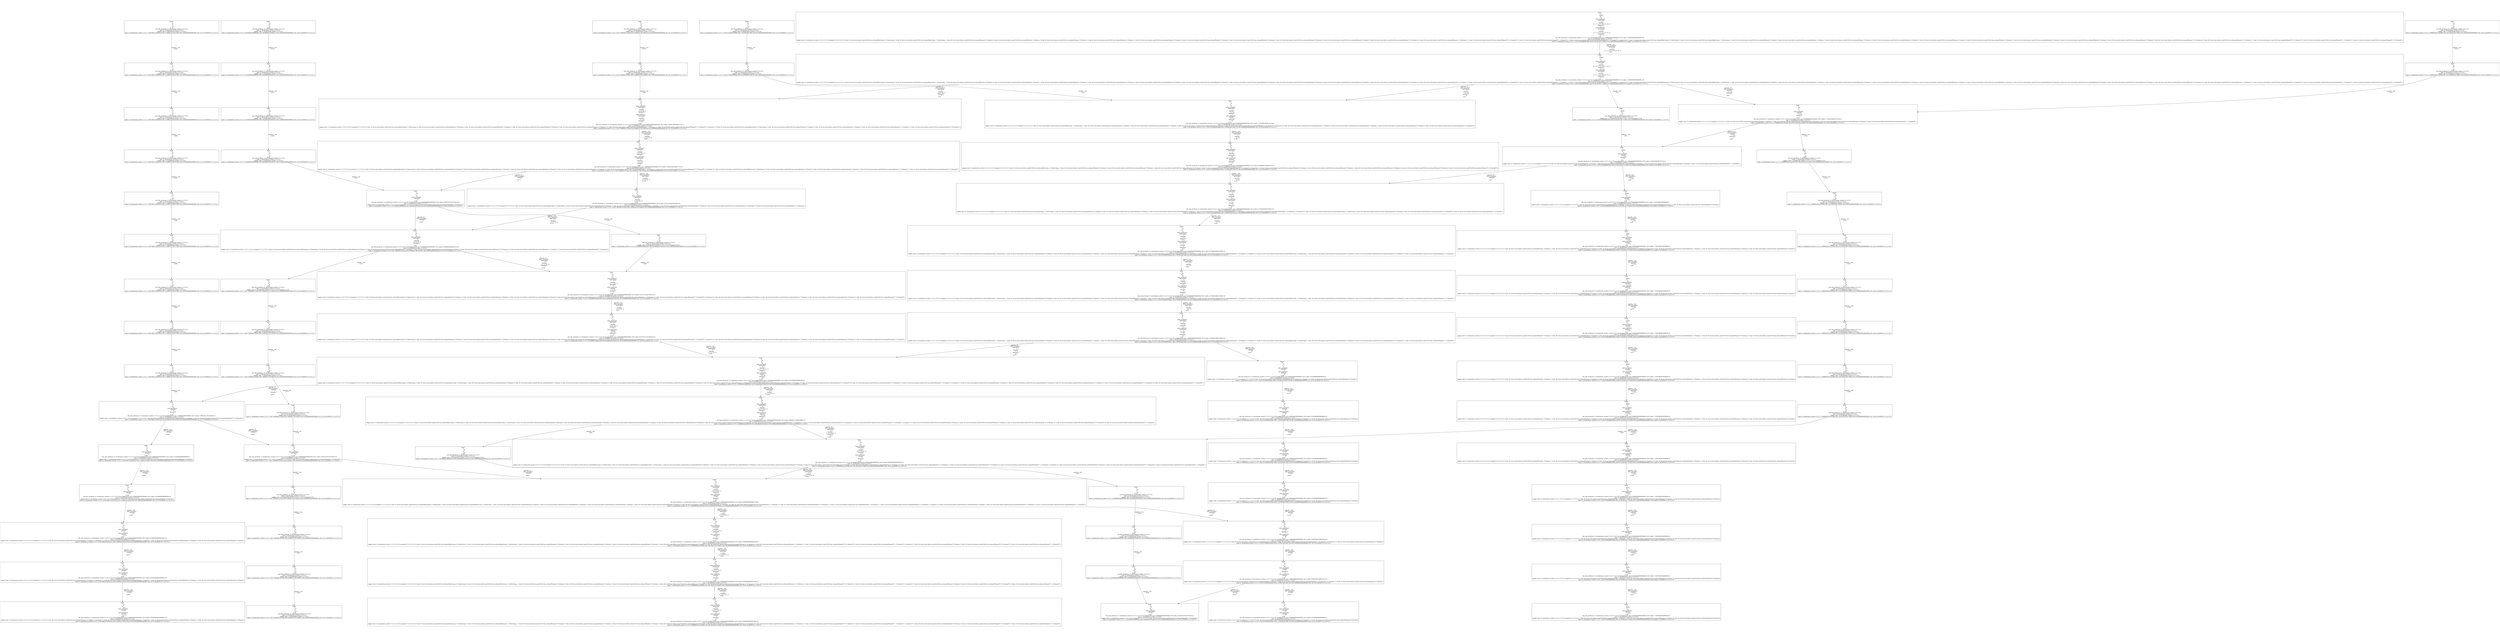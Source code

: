 digraph GraphvizGraph {
	graph [bb="0,0,23172,7404",
		concentrate=false,
		dpi="96,0",
		overlap=false,
		pad="0,2",
		root="Tuple:
    a:
        b7
    b:
        t14
    roles (assigned):
        Payload:
            2
    roles (required):
        Payload:
            \
1, 2, 3
 (v:89)
role_info_attributes 22 serialization::archive 12 0 0 2 0 0 0 20 reconfiguration cost 0.00000000000000000e+00 6 \
safety 0.00000000000000000e+00
roles 22 serialization::archive 12 0 0 0 0
tagged_roles 22 serialization::archive 12 0 0 2 0 0 0 \
8 assigned 0 0 1 0 0 0 0 0 5 http: 49 //www.rock-robotics.org/2014/01/om-schema#Payload 2 9 Payload_2 8 required 3 0 5 http: 49 //\
www.rock-robotics.org/2014/01/om-schema#Payload 1 9 Payload_1 5 http: 49 //www.rock-robotics.org/2014/01/om-schema#Payload 2 9 Payload_\
2 5 http: 49 //www.rock-robotics.org/2014/01/om-schema#Payload 3 9 Payload_3
tuple 22 serialization::archive 12 0 0 -2.52673682116401615e+\
06 5.31996155154357292e+06 0.00000000000000000e+00 2 b7 8 LOCATION 0 0 3 t14 0 0 2",
		splines=true
	];
	node [fixedsize=false,
		label="\N",
		pin=false,
		pos="0,0",
		shape=box,
		width=0
	];
	edge [label=o];
	"Tuple:
    a:
        b7
    b:
        t14
    roles (assigned):
        Payload:
            2
    roles (required):
        Payload:
            \
1, 2, 3
 (v:89)
role_info_attributes 22 serialization::archive 12 0 0 2 0 0 0 20 reconfiguration cost 0.00000000000000000e+00 6 \
safety 0.00000000000000000e+00
roles 22 serialization::archive 12 0 0 0 0
tagged_roles 22 serialization::archive 12 0 0 2 0 0 0 \
8 assigned 0 0 1 0 0 0 0 0 5 http: 49 //www.rock-robotics.org/2014/01/om-schema#Payload 2 9 Payload_2 8 required 3 0 5 http: 49 //\
www.rock-robotics.org/2014/01/om-schema#Payload 1 9 Payload_1 5 http: 49 //www.rock-robotics.org/2014/01/om-schema#Payload 2 9 Payload_\
2 5 http: 49 //www.rock-robotics.org/2014/01/om-schema#Payload 3 9 Payload_3
tuple 22 serialization::archive 12 0 0 -2.52673682116401615e+\
06 5.31996155154357292e+06 0.00000000000000000e+00 2 b7 8 LOCATION 0 0 3 t14 0 0 2"	 [height=3.4444,
		pos="1146,169",
		width=31.833];
	"Tuple:
    a:
        b7
    b:
        t13
    roles (assigned):
        Payload:
            2
    roles (required):
        Payload:
            \
1, 2, 3
 (v:88)
role_info_attributes 22 serialization::archive 12 0 0 2 0 0 0 20 reconfiguration cost 0.00000000000000000e+00 6 \
safety 0.00000000000000000e+00
roles 22 serialization::archive 12 0 0 0 0
tagged_roles 22 serialization::archive 12 0 0 2 0 0 0 \
8 assigned 0 0 1 0 0 0 0 0 5 http: 49 //www.rock-robotics.org/2014/01/om-schema#Payload 2 9 Payload_2 8 required 3 0 5 http: 49 //\
www.rock-robotics.org/2014/01/om-schema#Payload 1 9 Payload_1 5 http: 49 //www.rock-robotics.org/2014/01/om-schema#Payload 2 9 Payload_\
2 5 http: 49 //www.rock-robotics.org/2014/01/om-schema#Payload 3 9 Payload_3
tuple 22 serialization::archive 12 0 0 -2.52673682116401615e+\
06 5.31996155154357292e+06 0.00000000000000000e+00 2 b7 8 LOCATION 0 0 3 t13 0 0 2"	 [height=3.4444,
		pos="1146,648",
		width=31.833];
	"Tuple:
    a:
        b7
    b:
        t13
    roles (assigned):
        Payload:
            2
    roles (required):
        Payload:
            \
1, 2, 3
 (v:88)
role_info_attributes 22 serialization::archive 12 0 0 2 0 0 0 20 reconfiguration cost 0.00000000000000000e+00 6 \
safety 0.00000000000000000e+00
roles 22 serialization::archive 12 0 0 0 0
tagged_roles 22 serialization::archive 12 0 0 2 0 0 0 \
8 assigned 0 0 1 0 0 0 0 0 5 http: 49 //www.rock-robotics.org/2014/01/om-schema#Payload 2 9 Payload_2 8 required 3 0 5 http: 49 //\
www.rock-robotics.org/2014/01/om-schema#Payload 1 9 Payload_1 5 http: 49 //www.rock-robotics.org/2014/01/om-schema#Payload 2 9 Payload_\
2 5 http: 49 //www.rock-robotics.org/2014/01/om-schema#Payload 3 9 Payload_3
tuple 22 serialization::archive 12 0 0 -2.52673682116401615e+\
06 5.31996155154357292e+06 0.00000000000000000e+00 2 b7 8 LOCATION 0 0 3 t13 0 0 2" -> "Tuple:
    a:
        b7
    b:
        t14
    roles (assigned):
        Payload:
            2
    roles (required):
        Payload:
            \
1, 2, 3
 (v:89)
role_info_attributes 22 serialization::archive 12 0 0 2 0 0 0 20 reconfiguration cost 0.00000000000000000e+00 6 \
safety 0.00000000000000000e+00
roles 22 serialization::archive 12 0 0 0 0
tagged_roles 22 serialization::archive 12 0 0 2 0 0 0 \
8 assigned 0 0 1 0 0 0 0 0 5 http: 49 //www.rock-robotics.org/2014/01/om-schema#Payload 2 9 Payload_2 8 required 3 0 5 http: 49 //\
www.rock-robotics.org/2014/01/om-schema#Payload 1 9 Payload_1 5 http: 49 //www.rock-robotics.org/2014/01/om-schema#Payload 2 9 Payload_\
2 5 http: 49 //www.rock-robotics.org/2014/01/om-schema#Payload 3 9 Payload_3
tuple 22 serialization::archive 12 0 0 -2.52673682116401615e+\
06 5.31996155154357292e+06 0.00000000000000000e+00 2 b7 8 LOCATION 0 0 3 t14 0 0 2" [key="capacity: +inf
    roles (assigned):
        Payload:
            2
 (e:98)",
	label="capacity: +inf
    roles (assigned):
        Payload:
            2
 (e:98)",
	lp="1198.5,408.5",
	pos="e,1146,293.1 1146,523.85 1146,456.23 1146,372.32 1146,303.19"];
"Tuple:
    a:
        b7
    b:
        t12
    roles (assigned):
        Payload:
            2
    roles (required):
        Payload:
            \
1, 2, 3
 (v:87)
role_info_attributes 22 serialization::archive 12 0 0 2 0 0 0 20 reconfiguration cost 0.00000000000000000e+00 6 \
safety 0.00000000000000000e+00
roles 22 serialization::archive 12 0 0 0 0
tagged_roles 22 serialization::archive 12 0 0 2 0 0 0 \
8 assigned 0 0 1 0 0 0 0 0 5 http: 49 //www.rock-robotics.org/2014/01/om-schema#Payload 2 9 Payload_2 8 required 3 0 5 http: 49 //\
www.rock-robotics.org/2014/01/om-schema#Payload 1 9 Payload_1 5 http: 49 //www.rock-robotics.org/2014/01/om-schema#Payload 2 9 Payload_\
2 5 http: 49 //www.rock-robotics.org/2014/01/om-schema#Payload 3 9 Payload_3
tuple 22 serialization::archive 12 0 0 -2.52673682116401615e+\
06 5.31996155154357292e+06 0.00000000000000000e+00 2 b7 8 LOCATION 0 0 3 t12 0 0 2" [height=3.4444,
	pos="1146,1127",
	width=31.833];
"Tuple:
    a:
        b7
    b:
        t12
    roles (assigned):
        Payload:
            2
    roles (required):
        Payload:
            \
1, 2, 3
 (v:87)
role_info_attributes 22 serialization::archive 12 0 0 2 0 0 0 20 reconfiguration cost 0.00000000000000000e+00 6 \
safety 0.00000000000000000e+00
roles 22 serialization::archive 12 0 0 0 0
tagged_roles 22 serialization::archive 12 0 0 2 0 0 0 \
8 assigned 0 0 1 0 0 0 0 0 5 http: 49 //www.rock-robotics.org/2014/01/om-schema#Payload 2 9 Payload_2 8 required 3 0 5 http: 49 //\
www.rock-robotics.org/2014/01/om-schema#Payload 1 9 Payload_1 5 http: 49 //www.rock-robotics.org/2014/01/om-schema#Payload 2 9 Payload_\
2 5 http: 49 //www.rock-robotics.org/2014/01/om-schema#Payload 3 9 Payload_3
tuple 22 serialization::archive 12 0 0 -2.52673682116401615e+\
06 5.31996155154357292e+06 0.00000000000000000e+00 2 b7 8 LOCATION 0 0 3 t12 0 0 2" -> "Tuple:
    a:
        b7
    b:
        t13
    roles (assigned):
        Payload:
            2
    roles (required):
        Payload:
            \
1, 2, 3
 (v:88)
role_info_attributes 22 serialization::archive 12 0 0 2 0 0 0 20 reconfiguration cost 0.00000000000000000e+00 6 \
safety 0.00000000000000000e+00
roles 22 serialization::archive 12 0 0 0 0
tagged_roles 22 serialization::archive 12 0 0 2 0 0 0 \
8 assigned 0 0 1 0 0 0 0 0 5 http: 49 //www.rock-robotics.org/2014/01/om-schema#Payload 2 9 Payload_2 8 required 3 0 5 http: 49 //\
www.rock-robotics.org/2014/01/om-schema#Payload 1 9 Payload_1 5 http: 49 //www.rock-robotics.org/2014/01/om-schema#Payload 2 9 Payload_\
2 5 http: 49 //www.rock-robotics.org/2014/01/om-schema#Payload 3 9 Payload_3
tuple 22 serialization::archive 12 0 0 -2.52673682116401615e+\
06 5.31996155154357292e+06 0.00000000000000000e+00 2 b7 8 LOCATION 0 0 3 t13 0 0 2" [key="capacity: +inf
    roles (assigned):
        Payload:
            2
 (e:97)",
label="capacity: +inf
    roles (assigned):
        Payload:
            2
 (e:97)",
lp="1198.5,887.5",
pos="e,1146,772.1 1146,1002.9 1146,935.23 1146,851.32 1146,782.19"];
"Tuple:
    a:
        b7
    b:
        t11
    roles (assigned):
        Payload:
            2
 (v:86)
role_info_attributes 22 \
serialization::archive 12 0 0 2 0 0 0 20 reconfiguration cost 0.00000000000000000e+00 6 safety 9.02499999999999969e-01
roles 22 \
serialization::archive 12 0 0 0 0
tagged_roles 22 serialization::archive 12 0 0 1 0 0 0 8 assigned 0 0 1 0 0 0 0 0 5 http: 49 //\
www.rock-robotics.org/2014/01/om-schema#Payload 2 9 Payload_2
tuple 22 serialization::archive 12 0 0 -2.52673682116401615e+06 5.31996155154357292e+\
06 0.00000000000000000e+00 2 b7 8 LOCATION 0 0 3 t11 0 0 2" [height=2.8194,
pos="1204,1606",
width=12.319];
"Tuple:
    a:
        b7
    b:
        t11
    roles (assigned):
        Payload:
            2
 (v:86)
role_info_attributes 22 \
serialization::archive 12 0 0 2 0 0 0 20 reconfiguration cost 0.00000000000000000e+00 6 safety 9.02499999999999969e-01
roles 22 \
serialization::archive 12 0 0 0 0
tagged_roles 22 serialization::archive 12 0 0 1 0 0 0 8 assigned 0 0 1 0 0 0 0 0 5 http: 49 //\
www.rock-robotics.org/2014/01/om-schema#Payload 2 9 Payload_2
tuple 22 serialization::archive 12 0 0 -2.52673682116401615e+06 5.31996155154357292e+\
06 0.00000000000000000e+00 2 b7 8 LOCATION 0 0 3 t11 0 0 2" -> "Tuple:
    a:
        b7
    b:
        t12
    roles (assigned):
        Payload:
            2
    roles (required):
        Payload:
            \
1, 2, 3
 (v:87)
role_info_attributes 22 serialization::archive 12 0 0 2 0 0 0 20 reconfiguration cost 0.00000000000000000e+00 6 \
safety 0.00000000000000000e+00
roles 22 serialization::archive 12 0 0 0 0
tagged_roles 22 serialization::archive 12 0 0 2 0 0 0 \
8 assigned 0 0 1 0 0 0 0 0 5 http: 49 //www.rock-robotics.org/2014/01/om-schema#Payload 2 9 Payload_2 8 required 3 0 5 http: 49 //\
www.rock-robotics.org/2014/01/om-schema#Payload 1 9 Payload_1 5 http: 49 //www.rock-robotics.org/2014/01/om-schema#Payload 2 9 Payload_\
2 5 http: 49 //www.rock-robotics.org/2014/01/om-schema#Payload 3 9 Payload_3
tuple 22 serialization::archive 12 0 0 -2.52673682116401615e+\
06 5.31996155154357292e+06 0.00000000000000000e+00 2 b7 8 LOCATION 0 0 3 t12 0 0 2" [key="capacity: +inf
    roles (assigned):
        Payload:
            2
 (e:96)",
label="capacity: +inf
    roles (assigned):
        Payload:
            2
 (e:96)",
lp="1233.5,1366.5",
pos="e,1161,1251.3 1191.8,1504.4 1183.2,1433.8 1171.6,1338.6 1162.2,1261.6"];
"Tuple:
    a:
        b7
    b:
        t10
    roles (assigned):
        Payload:
            2
 (v:85)
role_info_attributes 22 \
serialization::archive 12 0 0 2 0 0 0 20 reconfiguration cost 0.00000000000000000e+00 6 safety 9.02499999999999969e-01
roles 22 \
serialization::archive 12 0 0 0 0
tagged_roles 22 serialization::archive 12 0 0 1 0 0 0 8 assigned 0 0 1 0 0 0 0 0 5 http: 49 //\
www.rock-robotics.org/2014/01/om-schema#Payload 2 9 Payload_2
tuple 22 serialization::archive 12 0 0 -2.52673682116401615e+06 5.31996155154357292e+\
06 0.00000000000000000e+00 2 b7 8 LOCATION 0 0 3 t10 0 0 2" [height=2.8194,
pos="1318,2085",
width=12.319];
"Tuple:
    a:
        b7
    b:
        t10
    roles (assigned):
        Payload:
            2
 (v:85)
role_info_attributes 22 \
serialization::archive 12 0 0 2 0 0 0 20 reconfiguration cost 0.00000000000000000e+00 6 safety 9.02499999999999969e-01
roles 22 \
serialization::archive 12 0 0 0 0
tagged_roles 22 serialization::archive 12 0 0 1 0 0 0 8 assigned 0 0 1 0 0 0 0 0 5 http: 49 //\
www.rock-robotics.org/2014/01/om-schema#Payload 2 9 Payload_2
tuple 22 serialization::archive 12 0 0 -2.52673682116401615e+06 5.31996155154357292e+\
06 0.00000000000000000e+00 2 b7 8 LOCATION 0 0 3 t10 0 0 2" -> "Tuple:
    a:
        b7
    b:
        t11
    roles (assigned):
        Payload:
            2
 (v:86)
role_info_attributes 22 \
serialization::archive 12 0 0 2 0 0 0 20 reconfiguration cost 0.00000000000000000e+00 6 safety 9.02499999999999969e-01
roles 22 \
serialization::archive 12 0 0 0 0
tagged_roles 22 serialization::archive 12 0 0 1 0 0 0 8 assigned 0 0 1 0 0 0 0 0 5 http: 49 //\
www.rock-robotics.org/2014/01/om-schema#Payload 2 9 Payload_2
tuple 22 serialization::archive 12 0 0 -2.52673682116401615e+06 5.31996155154357292e+\
06 0.00000000000000000e+00 2 b7 8 LOCATION 0 0 3 t11 0 0 2" [key="capacity: +inf
    roles (assigned):
        Payload:
            2
 (e:95)",
label="capacity: +inf
    roles (assigned):
        Payload:
            2
 (e:95)",
lp="1324.5,1845.5",
pos="e,1228.1,1707.8 1294,1983.4 1275.4,1905.7 1249.7,1798.2 1230.5,1718"];
"Tuple:
    a:
        b7
    b:
        t9
    roles (assigned):
        Payload:
            2
        SherpaTT:
            2
 (\
v:84)
role_info_attributes 22 serialization::archive 12 0 0 2 0 0 0 20 reconfiguration cost 1.56000000000000000e+03 6 safety 5.36674911105282648e-01
\
roles 22 serialization::archive 12 0 0 0 0
tagged_roles 22 serialization::archive 12 0 0 1 0 0 0 8 assigned 0 0 2 0 0 0 0 0 5 http: \
49 //www.rock-robotics.org/2014/01/om-schema#Payload 2 9 Payload_2 5 http: 50 //www.rock-robotics.org/2014/01/om-schema#SherpaTT \
2 10 SherpaTT_2
tuple 22 serialization::archive 12 0 0 -2.52673682116401615e+06 5.31996155154357292e+06 0.00000000000000000e+00 \
2 b7 8 LOCATION 0 0 2 t9 0 0 2" [height=3.2361,
pos="1525,2594",
width=18.833];
"Tuple:
    a:
        b7
    b:
        t9
    roles (assigned):
        Payload:
            2
        SherpaTT:
            2
 (\
v:84)
role_info_attributes 22 serialization::archive 12 0 0 2 0 0 0 20 reconfiguration cost 1.56000000000000000e+03 6 safety 5.36674911105282648e-01
\
roles 22 serialization::archive 12 0 0 0 0
tagged_roles 22 serialization::archive 12 0 0 1 0 0 0 8 assigned 0 0 2 0 0 0 0 0 5 http: \
49 //www.rock-robotics.org/2014/01/om-schema#Payload 2 9 Payload_2 5 http: 50 //www.rock-robotics.org/2014/01/om-schema#SherpaTT \
2 10 SherpaTT_2
tuple 22 serialization::archive 12 0 0 -2.52673682116401615e+06 5.31996155154357292e+06 0.00000000000000000e+00 \
2 b7 8 LOCATION 0 0 2 t9 0 0 2" -> "Tuple:
    a:
        b7
    b:
        t10
    roles (assigned):
        Payload:
            2
 (v:85)
role_info_attributes 22 \
serialization::archive 12 0 0 2 0 0 0 20 reconfiguration cost 0.00000000000000000e+00 6 safety 9.02499999999999969e-01
roles 22 \
serialization::archive 12 0 0 0 0
tagged_roles 22 serialization::archive 12 0 0 1 0 0 0 8 assigned 0 0 1 0 0 0 0 0 5 http: 49 //\
www.rock-robotics.org/2014/01/om-schema#Payload 2 9 Payload_2
tuple 22 serialization::archive 12 0 0 -2.52673682116401615e+06 5.31996155154357292e+\
06 0.00000000000000000e+00 2 b7 8 LOCATION 0 0 3 t10 0 0 2" [key="capacity: +inf
    roles (assigned):
        Payload:
            2
 (e:93)",
label="capacity: +inf
    roles (assigned):
        Payload:
            2
 (e:93)",
lp="1499.5,2339.5",
pos="e,1359.1,2186.6 1477.8,2477.3 1443.3,2392.9 1396.9,2279.2 1362.9,2196.1"];
"Tuple:
    a:
        b2
    b:
        t10
    roles (assigned):
        SherpaTT:
            2
 (v:70)
role_info_attributes 22 \
serialization::archive 12 0 0 2 0 0 0 20 reconfiguration cost 0.00000000000000000e+00 6 safety 4.63291230159753042e-01
roles 22 \
serialization::archive 12 0 0 0 0
tagged_roles 22 serialization::archive 12 0 0 1 0 0 0 8 assigned 0 0 1 0 0 0 0 0 5 http: 50 //\
www.rock-robotics.org/2014/01/om-schema#SherpaTT 2 10 SherpaTT_2
tuple 22 serialization::archive 12 0 0 -2.54577962884151516e+06 \
6.19085421793726925e+06 0.00000000000000000e+00 2 b2 8 LOCATION 0 0 3 t10 0 0 2" [height=2.8194,
pos="2699,2085",
width=12.694];
"Tuple:
    a:
        b7
    b:
        t9
    roles (assigned):
        Payload:
            2
        SherpaTT:
            2
 (\
v:84)
role_info_attributes 22 serialization::archive 12 0 0 2 0 0 0 20 reconfiguration cost 1.56000000000000000e+03 6 safety 5.36674911105282648e-01
\
roles 22 serialization::archive 12 0 0 0 0
tagged_roles 22 serialization::archive 12 0 0 1 0 0 0 8 assigned 0 0 2 0 0 0 0 0 5 http: \
49 //www.rock-robotics.org/2014/01/om-schema#Payload 2 9 Payload_2 5 http: 50 //www.rock-robotics.org/2014/01/om-schema#SherpaTT \
2 10 SherpaTT_2
tuple 22 serialization::archive 12 0 0 -2.52673682116401615e+06 5.31996155154357292e+06 0.00000000000000000e+00 \
2 b7 8 LOCATION 0 0 2 t9 0 0 2" -> "Tuple:
    a:
        b2
    b:
        t10
    roles (assigned):
        SherpaTT:
            2
 (v:70)
role_info_attributes 22 \
serialization::archive 12 0 0 2 0 0 0 20 reconfiguration cost 0.00000000000000000e+00 6 safety 4.63291230159753042e-01
roles 22 \
serialization::archive 12 0 0 0 0
tagged_roles 22 serialization::archive 12 0 0 1 0 0 0 8 assigned 0 0 1 0 0 0 0 0 5 http: 50 //\
www.rock-robotics.org/2014/01/om-schema#SherpaTT 2 10 SherpaTT_2
tuple 22 serialization::archive 12 0 0 -2.54577962884151516e+06 \
6.19085421793726925e+06 0.00000000000000000e+00 2 b2 8 LOCATION 0 0 3 t10 0 0 2" [key="capacity: 10
    roles (assigned):
        SherpaTT:
            2
 (e:94)",
label="capacity: 10
    roles (assigned):
        SherpaTT:
            2
 (e:94)",
lp="2304.5,2339.5",
pos="e,2465.9,2186.7 1792.5,2477.5 1992.2,2391.2 2263,2274.3 2456.4,2190.8"];
"Tuple:
    a:
        b7
    b:
        t8
 (v:83)
role_info_attributes 22 serialization::archive 12 0 0 0 0
roles 22 serialization::\
archive 12 0 0 0 0
tagged_roles 22 serialization::archive 12 0 0 0 0
tuple 22 serialization::archive 12 0 0 -2.52673682116401615e+\
06 5.31996155154357292e+06 0.00000000000000000e+00 2 b7 8 LOCATION 0 0 2 t8 0 0 2" [height=2.1944,
pos="1377,3073",
width=12.208];
"Tuple:
    a:
        b7
    b:
        t8
 (v:83)
role_info_attributes 22 serialization::archive 12 0 0 0 0
roles 22 serialization::\
archive 12 0 0 0 0
tagged_roles 22 serialization::archive 12 0 0 0 0
tuple 22 serialization::archive 12 0 0 -2.52673682116401615e+\
06 5.31996155154357292e+06 0.00000000000000000e+00 2 b7 8 LOCATION 0 0 2 t8 0 0 2" -> "Tuple:
    a:
        b7
    b:
        t9
    roles (assigned):
        Payload:
            2
        SherpaTT:
            2
 (\
v:84)
role_info_attributes 22 serialization::archive 12 0 0 2 0 0 0 20 reconfiguration cost 1.56000000000000000e+03 6 safety 5.36674911105282648e-01
\
roles 22 serialization::archive 12 0 0 0 0
tagged_roles 22 serialization::archive 12 0 0 1 0 0 0 8 assigned 0 0 2 0 0 0 0 0 5 http: \
49 //www.rock-robotics.org/2014/01/om-schema#Payload 2 9 Payload_2 5 http: 50 //www.rock-robotics.org/2014/01/om-schema#SherpaTT \
2 10 SherpaTT_2
tuple 22 serialization::archive 12 0 0 -2.52673682116401615e+06 5.31996155154357292e+06 0.00000000000000000e+00 \
2 b7 8 LOCATION 0 0 2 t9 0 0 2" [key="capacity: +inf
 (e:92)",
label="capacity: +inf
 (e:92)",
lp="1503,2833.5",
pos="e,1489.1,2710.8 1401.3,2993.8 1424.3,2919.6 1459.2,2807.1 1486.1,2720.4"];
"Tuple:
    a:
        b7
    b:
        t7
 (v:82)
role_info_attributes 22 serialization::archive 12 0 0 0 0
roles 22 serialization::\
archive 12 0 0 0 0
tagged_roles 22 serialization::archive 12 0 0 0 0
tuple 22 serialization::archive 12 0 0 -2.52673682116401615e+\
06 5.31996155154357292e+06 0.00000000000000000e+00 2 b7 8 LOCATION 0 0 2 t7 0 0 2" [height=2.1944,
pos="1377,3597",
width=12.208];
"Tuple:
    a:
        b7
    b:
        t7
 (v:82)
role_info_attributes 22 serialization::archive 12 0 0 0 0
roles 22 serialization::\
archive 12 0 0 0 0
tagged_roles 22 serialization::archive 12 0 0 0 0
tuple 22 serialization::archive 12 0 0 -2.52673682116401615e+\
06 5.31996155154357292e+06 0.00000000000000000e+00 2 b7 8 LOCATION 0 0 2 t7 0 0 2" -> "Tuple:
    a:
        b7
    b:
        t8
 (v:83)
role_info_attributes 22 serialization::archive 12 0 0 0 0
roles 22 serialization::\
archive 12 0 0 0 0
tagged_roles 22 serialization::archive 12 0 0 0 0
tuple 22 serialization::archive 12 0 0 -2.52673682116401615e+\
06 5.31996155154357292e+06 0.00000000000000000e+00 2 b7 8 LOCATION 0 0 2 t8 0 0 2" [key="capacity: +inf
 (e:91)",
label="capacity: +inf
 (e:91)",
lp="1415,3327.5",
pos="e,1377,3152.3 1377,3517.9 1377,3422.6 1377,3262 1377,3162.3"];
"Tuple:
    a:
        b7
    b:
        t6
 (v:81)
role_info_attributes 22 serialization::archive 12 0 0 0 0
roles 22 serialization::\
archive 12 0 0 0 0
tagged_roles 22 serialization::archive 12 0 0 0 0
tuple 22 serialization::archive 12 0 0 -2.52673682116401615e+\
06 5.31996155154357292e+06 0.00000000000000000e+00 2 b7 8 LOCATION 0 0 2 t6 0 0 2" [height=2.1944,
pos="1377,4106",
width=12.208];
"Tuple:
    a:
        b7
    b:
        t6
 (v:81)
role_info_attributes 22 serialization::archive 12 0 0 0 0
roles 22 serialization::\
archive 12 0 0 0 0
tagged_roles 22 serialization::archive 12 0 0 0 0
tuple 22 serialization::archive 12 0 0 -2.52673682116401615e+\
06 5.31996155154357292e+06 0.00000000000000000e+00 2 b7 8 LOCATION 0 0 2 t6 0 0 2" -> "Tuple:
    a:
        b7
    b:
        t7
 (v:82)
role_info_attributes 22 serialization::archive 12 0 0 0 0
roles 22 serialization::\
archive 12 0 0 0 0
tagged_roles 22 serialization::archive 12 0 0 0 0
tuple 22 serialization::archive 12 0 0 -2.52673682116401615e+\
06 5.31996155154357292e+06 0.00000000000000000e+00 2 b7 8 LOCATION 0 0 2 t7 0 0 2" [key="capacity: +inf
 (e:90)",
label="capacity: +inf
 (e:90)",
lp="1415,3851.5",
pos="e,1377,3676.2 1377,4026.9 1377,3935 1377,3782.7 1377,3686.5"];
"Tuple:
    a:
        b7
    b:
        t5
 (v:80)
role_info_attributes 22 serialization::archive 12 0 0 0 0
roles 22 serialization::\
archive 12 0 0 0 0
tagged_roles 22 serialization::archive 12 0 0 0 0
tuple 22 serialization::archive 12 0 0 -2.52673682116401615e+\
06 5.31996155154357292e+06 0.00000000000000000e+00 2 b7 8 LOCATION 0 0 2 t5 0 0 2" [height=2.1944,
pos="1377,4645",
width=12.208];
"Tuple:
    a:
        b7
    b:
        t5
 (v:80)
role_info_attributes 22 serialization::archive 12 0 0 0 0
roles 22 serialization::\
archive 12 0 0 0 0
tagged_roles 22 serialization::archive 12 0 0 0 0
tuple 22 serialization::archive 12 0 0 -2.52673682116401615e+\
06 5.31996155154357292e+06 0.00000000000000000e+00 2 b7 8 LOCATION 0 0 2 t5 0 0 2" -> "Tuple:
    a:
        b7
    b:
        t6
 (v:81)
role_info_attributes 22 serialization::archive 12 0 0 0 0
roles 22 serialization::\
archive 12 0 0 0 0
tagged_roles 22 serialization::archive 12 0 0 0 0
tuple 22 serialization::archive 12 0 0 -2.52673682116401615e+\
06 5.31996155154357292e+06 0.00000000000000000e+00 2 b7 8 LOCATION 0 0 2 t6 0 0 2" [key="capacity: +inf
 (e:89)",
label="capacity: +inf
 (e:89)",
lp="1415,4375.5",
pos="e,1377,4185.2 1377,4565.9 1377,4467.4 1377,4298.4 1377,4195.3"];
"Tuple:
    a:
        b7
    b:
        t4
 (v:79)
role_info_attributes 22 serialization::archive 12 0 0 0 0
roles 22 serialization::\
archive 12 0 0 0 0
tagged_roles 22 serialization::archive 12 0 0 0 0
tuple 22 serialization::archive 12 0 0 -2.52673682116401615e+\
06 5.31996155154357292e+06 0.00000000000000000e+00 2 b7 8 LOCATION 0 0 2 t4 0 0 2" [height=2.1944,
pos="1377,5154",
width=12.208];
"Tuple:
    a:
        b7
    b:
        t4
 (v:79)
role_info_attributes 22 serialization::archive 12 0 0 0 0
roles 22 serialization::\
archive 12 0 0 0 0
tagged_roles 22 serialization::archive 12 0 0 0 0
tuple 22 serialization::archive 12 0 0 -2.52673682116401615e+\
06 5.31996155154357292e+06 0.00000000000000000e+00 2 b7 8 LOCATION 0 0 2 t4 0 0 2" -> "Tuple:
    a:
        b7
    b:
        t5
 (v:80)
role_info_attributes 22 serialization::archive 12 0 0 0 0
roles 22 serialization::\
archive 12 0 0 0 0
tagged_roles 22 serialization::archive 12 0 0 0 0
tuple 22 serialization::archive 12 0 0 -2.52673682116401615e+\
06 5.31996155154357292e+06 0.00000000000000000e+00 2 b7 8 LOCATION 0 0 2 t5 0 0 2" [key="capacity: +inf
 (e:88)",
label="capacity: +inf
 (e:88)",
lp="1415,4899.5",
pos="e,1377,4724.2 1377,5074.9 1377,4983 1377,4830.7 1377,4734.5"];
"Tuple:
    a:
        b7
    b:
        t3
 (v:78)
role_info_attributes 22 serialization::archive 12 0 0 0 0
roles 22 serialization::\
archive 12 0 0 0 0
tagged_roles 22 serialization::archive 12 0 0 0 0
tuple 22 serialization::archive 12 0 0 -2.52673682116401615e+\
06 5.31996155154357292e+06 0.00000000000000000e+00 2 b7 8 LOCATION 0 0 2 t3 0 0 2" [height=2.1944,
pos="1377,5663",
width=12.208];
"Tuple:
    a:
        b7
    b:
        t3
 (v:78)
role_info_attributes 22 serialization::archive 12 0 0 0 0
roles 22 serialization::\
archive 12 0 0 0 0
tagged_roles 22 serialization::archive 12 0 0 0 0
tuple 22 serialization::archive 12 0 0 -2.52673682116401615e+\
06 5.31996155154357292e+06 0.00000000000000000e+00 2 b7 8 LOCATION 0 0 2 t3 0 0 2" -> "Tuple:
    a:
        b7
    b:
        t4
 (v:79)
role_info_attributes 22 serialization::archive 12 0 0 0 0
roles 22 serialization::\
archive 12 0 0 0 0
tagged_roles 22 serialization::archive 12 0 0 0 0
tuple 22 serialization::archive 12 0 0 -2.52673682116401615e+\
06 5.31996155154357292e+06 0.00000000000000000e+00 2 b7 8 LOCATION 0 0 2 t4 0 0 2" [key="capacity: +inf
 (e:87)",
label="capacity: +inf
 (e:87)",
lp="1415,5408.5",
pos="e,1377,5233.2 1377,5583.9 1377,5492 1377,5339.7 1377,5243.5"];
"Tuple:
    a:
        b7
    b:
        t2
 (v:77)
role_info_attributes 22 serialization::archive 12 0 0 0 0
roles 22 serialization::\
archive 12 0 0 0 0
tagged_roles 22 serialization::archive 12 0 0 0 0
tuple 22 serialization::archive 12 0 0 -2.52673682116401615e+\
06 5.31996155154357292e+06 0.00000000000000000e+00 2 b7 8 LOCATION 0 0 2 t2 0 0 2" [height=2.1944,
pos="1377,6172",
width=12.208];
"Tuple:
    a:
        b7
    b:
        t2
 (v:77)
role_info_attributes 22 serialization::archive 12 0 0 0 0
roles 22 serialization::\
archive 12 0 0 0 0
tagged_roles 22 serialization::archive 12 0 0 0 0
tuple 22 serialization::archive 12 0 0 -2.52673682116401615e+\
06 5.31996155154357292e+06 0.00000000000000000e+00 2 b7 8 LOCATION 0 0 2 t2 0 0 2" -> "Tuple:
    a:
        b7
    b:
        t3
 (v:78)
role_info_attributes 22 serialization::archive 12 0 0 0 0
roles 22 serialization::\
archive 12 0 0 0 0
tagged_roles 22 serialization::archive 12 0 0 0 0
tuple 22 serialization::archive 12 0 0 -2.52673682116401615e+\
06 5.31996155154357292e+06 0.00000000000000000e+00 2 b7 8 LOCATION 0 0 2 t3 0 0 2" [key="capacity: +inf
 (e:86)",
label="capacity: +inf
 (e:86)",
lp="1415,5917.5",
pos="e,1377,5742.2 1377,6092.9 1377,6001 1377,5848.7 1377,5752.5"];
"Tuple:
    a:
        b7
    b:
        t1
 (v:76)
role_info_attributes 22 serialization::archive 12 0 0 0 0
roles 22 serialization::\
archive 12 0 0 0 0
tagged_roles 22 serialization::archive 12 0 0 0 0
tuple 22 serialization::archive 12 0 0 -2.52673682116401615e+\
06 5.31996155154357292e+06 0.00000000000000000e+00 2 b7 8 LOCATION 0 0 2 t1 0 0 2" [height=2.1944,
pos="1377,6711",
width=12.208];
"Tuple:
    a:
        b7
    b:
        t1
 (v:76)
role_info_attributes 22 serialization::archive 12 0 0 0 0
roles 22 serialization::\
archive 12 0 0 0 0
tagged_roles 22 serialization::archive 12 0 0 0 0
tuple 22 serialization::archive 12 0 0 -2.52673682116401615e+\
06 5.31996155154357292e+06 0.00000000000000000e+00 2 b7 8 LOCATION 0 0 2 t1 0 0 2" -> "Tuple:
    a:
        b7
    b:
        t2
 (v:77)
role_info_attributes 22 serialization::archive 12 0 0 0 0
roles 22 serialization::\
archive 12 0 0 0 0
tagged_roles 22 serialization::archive 12 0 0 0 0
tuple 22 serialization::archive 12 0 0 -2.52673682116401615e+\
06 5.31996155154357292e+06 0.00000000000000000e+00 2 b7 8 LOCATION 0 0 2 t2 0 0 2" [key="capacity: +inf
 (e:85)",
label="capacity: +inf
 (e:85)",
lp="1415,6441.5",
pos="e,1377,6251.2 1377,6631.9 1377,6533.4 1377,6364.4 1377,6261.3"];
"Tuple:
    a:
        b7
    b:
        t0
 (v:75)
role_info_attributes 22 serialization::archive 12 0 0 0 0
roles 22 serialization::\
archive 12 0 0 0 0
tagged_roles 22 serialization::archive 12 0 0 0 0
tuple 22 serialization::archive 12 0 0 -2.52673682116401615e+\
06 5.31996155154357292e+06 0.00000000000000000e+00 2 b7 8 LOCATION 0 0 2 t0 0 0 2" [height=2.1944,
pos="1377,7220",
width=12.208];
"Tuple:
    a:
        b7
    b:
        t0
 (v:75)
role_info_attributes 22 serialization::archive 12 0 0 0 0
roles 22 serialization::\
archive 12 0 0 0 0
tagged_roles 22 serialization::archive 12 0 0 0 0
tuple 22 serialization::archive 12 0 0 -2.52673682116401615e+\
06 5.31996155154357292e+06 0.00000000000000000e+00 2 b7 8 LOCATION 0 0 2 t0 0 0 2" -> "Tuple:
    a:
        b7
    b:
        t1
 (v:76)
role_info_attributes 22 serialization::archive 12 0 0 0 0
roles 22 serialization::\
archive 12 0 0 0 0
tagged_roles 22 serialization::archive 12 0 0 0 0
tuple 22 serialization::archive 12 0 0 -2.52673682116401615e+\
06 5.31996155154357292e+06 0.00000000000000000e+00 2 b7 8 LOCATION 0 0 2 t1 0 0 2" [key="capacity: +inf
 (e:84)",
label="capacity: +inf
 (e:84)",
lp="1415,6965.5",
pos="e,1377,6790.2 1377,7140.9 1377,7049 1377,6896.7 1377,6800.5"];
"Tuple:
    a:
        b2
    b:
        t14
 (v:74)
role_info_attributes 22 serialization::archive 12 0 0 0 0
roles 22 serialization::\
archive 12 0 0 0 0
tagged_roles 22 serialization::archive 12 0 0 0 0
tuple 22 serialization::archive 12 0 0 -2.54577962884151516e+\
06 6.19085421793726925e+06 0.00000000000000000e+00 2 b2 8 LOCATION 0 0 3 t14 0 0 2" [height=2.1944,
pos="2753,169",
width=12.306];
"Tuple:
    a:
        b2
    b:
        t13
 (v:73)
role_info_attributes 22 serialization::archive 12 0 0 0 0
roles 22 serialization::\
archive 12 0 0 0 0
tagged_roles 22 serialization::archive 12 0 0 0 0
tuple 22 serialization::archive 12 0 0 -2.54577962884151516e+\
06 6.19085421793726925e+06 0.00000000000000000e+00 2 b2 8 LOCATION 0 0 3 t13 0 0 2" [height=2.1944,
pos="2753,648",
width=12.306];
"Tuple:
    a:
        b2
    b:
        t13
 (v:73)
role_info_attributes 22 serialization::archive 12 0 0 0 0
roles 22 serialization::\
archive 12 0 0 0 0
tagged_roles 22 serialization::archive 12 0 0 0 0
tuple 22 serialization::archive 12 0 0 -2.54577962884151516e+\
06 6.19085421793726925e+06 0.00000000000000000e+00 2 b2 8 LOCATION 0 0 3 t13 0 0 2" -> "Tuple:
    a:
        b2
    b:
        t14
 (v:74)
role_info_attributes 22 serialization::archive 12 0 0 0 0
roles 22 serialization::\
archive 12 0 0 0 0
tagged_roles 22 serialization::archive 12 0 0 0 0
tuple 22 serialization::archive 12 0 0 -2.54577962884151516e+\
06 6.19085421793726925e+06 0.00000000000000000e+00 2 b2 8 LOCATION 0 0 3 t14 0 0 2" [key="capacity: +inf
 (e:83)",
label="capacity: +inf
 (e:83)",
lp="2791,408.5",
pos="e,2753,248.28 2753,568.77 2753,483.51 2753,347.4 2753,258.36"];
"Tuple:
    a:
        b2
    b:
        t12
 (v:72)
role_info_attributes 22 serialization::archive 12 0 0 0 0
roles 22 serialization::\
archive 12 0 0 0 0
tagged_roles 22 serialization::archive 12 0 0 0 0
tuple 22 serialization::archive 12 0 0 -2.54577962884151516e+\
06 6.19085421793726925e+06 0.00000000000000000e+00 2 b2 8 LOCATION 0 0 3 t12 0 0 2" [height=2.1944,
pos="2753,1127",
width=12.306];
"Tuple:
    a:
        b2
    b:
        t12
 (v:72)
role_info_attributes 22 serialization::archive 12 0 0 0 0
roles 22 serialization::\
archive 12 0 0 0 0
tagged_roles 22 serialization::archive 12 0 0 0 0
tuple 22 serialization::archive 12 0 0 -2.54577962884151516e+\
06 6.19085421793726925e+06 0.00000000000000000e+00 2 b2 8 LOCATION 0 0 3 t12 0 0 2" -> "Tuple:
    a:
        b2
    b:
        t13
 (v:73)
role_info_attributes 22 serialization::archive 12 0 0 0 0
roles 22 serialization::\
archive 12 0 0 0 0
tagged_roles 22 serialization::archive 12 0 0 0 0
tuple 22 serialization::archive 12 0 0 -2.54577962884151516e+\
06 6.19085421793726925e+06 0.00000000000000000e+00 2 b2 8 LOCATION 0 0 3 t13 0 0 2" [key="capacity: +inf
 (e:82)",
label="capacity: +inf
 (e:82)",
lp="2791,887.5",
pos="e,2753,727.28 2753,1047.8 2753,962.51 2753,826.4 2753,737.36"];
"Tuple:
    a:
        b2
    b:
        t11
 (v:71)
role_info_attributes 22 serialization::archive 12 0 0 0 0
roles 22 serialization::\
archive 12 0 0 0 0
tagged_roles 22 serialization::archive 12 0 0 1 0 0 0 8 assigned 0 0 0 0
tuple 22 serialization::archive 12 0 \
0 -2.54577962884151516e+06 6.19085421793726925e+06 0.00000000000000000e+00 2 b2 8 LOCATION 0 0 3 t11 0 0 2" [height=2.1944,
pos="2708,1606",
width=12.306];
"Tuple:
    a:
        b2
    b:
        t11
 (v:71)
role_info_attributes 22 serialization::archive 12 0 0 0 0
roles 22 serialization::\
archive 12 0 0 0 0
tagged_roles 22 serialization::archive 12 0 0 1 0 0 0 8 assigned 0 0 0 0
tuple 22 serialization::archive 12 0 \
0 -2.54577962884151516e+06 6.19085421793726925e+06 0.00000000000000000e+00 2 b2 8 LOCATION 0 0 3 t11 0 0 2" -> "Tuple:
    a:
        b2
    b:
        t12
 (v:72)
role_info_attributes 22 serialization::archive 12 0 0 0 0
roles 22 serialization::\
archive 12 0 0 0 0
tagged_roles 22 serialization::archive 12 0 0 0 0
tuple 22 serialization::archive 12 0 0 -2.54577962884151516e+\
06 6.19085421793726925e+06 0.00000000000000000e+00 2 b2 8 LOCATION 0 0 3 t12 0 0 2" [key="capacity: +inf
 (e:81)",
label="capacity: +inf
 (e:81)",
lp="2772,1366.5",
pos="e,2745.6,1206.3 2715.4,1526.8 2723.4,1441.5 2736.3,1305.4 2744.7,1216.4"];
"Tuple:
    a:
        b2
    b:
        t10
    roles (assigned):
        SherpaTT:
            2
 (v:70)
role_info_attributes 22 \
serialization::archive 12 0 0 2 0 0 0 20 reconfiguration cost 0.00000000000000000e+00 6 safety 4.63291230159753042e-01
roles 22 \
serialization::archive 12 0 0 0 0
tagged_roles 22 serialization::archive 12 0 0 1 0 0 0 8 assigned 0 0 1 0 0 0 0 0 5 http: 50 //\
www.rock-robotics.org/2014/01/om-schema#SherpaTT 2 10 SherpaTT_2
tuple 22 serialization::archive 12 0 0 -2.54577962884151516e+06 \
6.19085421793726925e+06 0.00000000000000000e+00 2 b2 8 LOCATION 0 0 3 t10 0 0 2" -> "Tuple:
    a:
        b2
    b:
        t11
 (v:71)
role_info_attributes 22 serialization::archive 12 0 0 0 0
roles 22 serialization::\
archive 12 0 0 0 0
tagged_roles 22 serialization::archive 12 0 0 1 0 0 0 8 assigned 0 0 0 0
tuple 22 serialization::archive 12 0 \
0 -2.54577962884151516e+06 6.19085421793726925e+06 0.00000000000000000e+00 2 b2 8 LOCATION 0 0 3 t11 0 0 2" [key="capacity: +inf
 (e:79)",
label="capacity: +inf
 (e:79)",
lp="2742,1845.5",
pos="e,2706.5,1685 2700.9,1983.4 2702.5,1898.1 2704.8,1776.9 2706.3,1695.3"];
"Tuple:
    a:
        b6
    b:
        t11
    roles (assigned):
        BaseCamp:
            0, 1
        Payload:
            \
0, 3, 5, 9, 10, 11
        SherpaTT:
            0, 1, 2
    roles (required):
        Payload:
            0
        SherpaTT:
            \
0, 1
 (v:56)
role_info_attributes 22 serialization::archive 12 0 0 2 0 0 0 20 reconfiguration cost 6.36000000000000000e+03 6 safety \
9.99999999999999778e-01
roles 22 serialization::archive 12 0 0 0 0
tagged_roles 22 serialization::archive 12 0 0 2 0 0 0 8 assigned \
0 0 11 0 0 0 0 0 5 http: 50 //www.rock-robotics.org/2014/01/om-schema#BaseCamp 0 10 BaseCamp_0 5 http: 50 //www.rock-robotics.org/\
2014/01/om-schema#BaseCamp 1 10 BaseCamp_1 5 http: 49 //www.rock-robotics.org/2014/01/om-schema#Payload 0 9 Payload_0 5 http: 49 //\
www.rock-robotics.org/2014/01/om-schema#Payload 3 9 Payload_3 5 http: 49 //www.rock-robotics.org/2014/01/om-schema#Payload 5 9 Payload_\
5 5 http: 49 //www.rock-robotics.org/2014/01/om-schema#Payload 9 9 Payload_9 5 http: 49 //www.rock-robotics.org/2014/01/om-schema#\
Payload 10 10 Payload_10 5 http: 49 //www.rock-robotics.org/2014/01/om-schema#Payload 11 10 Payload_11 5 http: 50 //www.rock-robotics.org/\
2014/01/om-schema#SherpaTT 0 10 SherpaTT_0 5 http: 50 //www.rock-robotics.org/2014/01/om-schema#SherpaTT 1 10 SherpaTT_1 5 http: \
50 //www.rock-robotics.org/2014/01/om-schema#SherpaTT 2 10 SherpaTT_2 8 required 3 0 5 http: 49 //www.rock-robotics.org/2014/01/\
om-schema#Payload 0 9 Payload_0 5 http: 50 //www.rock-robotics.org/2014/01/om-schema#SherpaTT 0 10 SherpaTT_0 5 http: 50 //www.rock-robotics.org/\
2014/01/om-schema#SherpaTT 1 10 SherpaTT_1
tuple 22 serialization::archive 12 0 0 -2.53986092654124228e+06 5.34118202353157662e+\
06 0.00000000000000000e+00 2 b6 8 LOCATION 0 0 3 t11 0 0 2" [height=4.6944,
pos="6657,1606",
width=96.833];
"Tuple:
    a:
        b2
    b:
        t10
    roles (assigned):
        SherpaTT:
            2
 (v:70)
role_info_attributes 22 \
serialization::archive 12 0 0 2 0 0 0 20 reconfiguration cost 0.00000000000000000e+00 6 safety 4.63291230159753042e-01
roles 22 \
serialization::archive 12 0 0 0 0
tagged_roles 22 serialization::archive 12 0 0 1 0 0 0 8 assigned 0 0 1 0 0 0 0 0 5 http: 50 //\
www.rock-robotics.org/2014/01/om-schema#SherpaTT 2 10 SherpaTT_2
tuple 22 serialization::archive 12 0 0 -2.54577962884151516e+06 \
6.19085421793726925e+06 0.00000000000000000e+00 2 b2 8 LOCATION 0 0 3 t10 0 0 2" -> "Tuple:
    a:
        b6
    b:
        t11
    roles (assigned):
        BaseCamp:
            0, 1
        Payload:
            \
0, 3, 5, 9, 10, 11
        SherpaTT:
            0, 1, 2
    roles (required):
        Payload:
            0
        SherpaTT:
            \
0, 1
 (v:56)
role_info_attributes 22 serialization::archive 12 0 0 2 0 0 0 20 reconfiguration cost 6.36000000000000000e+03 6 safety \
9.99999999999999778e-01
roles 22 serialization::archive 12 0 0 0 0
tagged_roles 22 serialization::archive 12 0 0 2 0 0 0 8 assigned \
0 0 11 0 0 0 0 0 5 http: 50 //www.rock-robotics.org/2014/01/om-schema#BaseCamp 0 10 BaseCamp_0 5 http: 50 //www.rock-robotics.org/\
2014/01/om-schema#BaseCamp 1 10 BaseCamp_1 5 http: 49 //www.rock-robotics.org/2014/01/om-schema#Payload 0 9 Payload_0 5 http: 49 //\
www.rock-robotics.org/2014/01/om-schema#Payload 3 9 Payload_3 5 http: 49 //www.rock-robotics.org/2014/01/om-schema#Payload 5 9 Payload_\
5 5 http: 49 //www.rock-robotics.org/2014/01/om-schema#Payload 9 9 Payload_9 5 http: 49 //www.rock-robotics.org/2014/01/om-schema#\
Payload 10 10 Payload_10 5 http: 49 //www.rock-robotics.org/2014/01/om-schema#Payload 11 10 Payload_11 5 http: 50 //www.rock-robotics.org/\
2014/01/om-schema#SherpaTT 0 10 SherpaTT_0 5 http: 50 //www.rock-robotics.org/2014/01/om-schema#SherpaTT 1 10 SherpaTT_1 5 http: \
50 //www.rock-robotics.org/2014/01/om-schema#SherpaTT 2 10 SherpaTT_2 8 required 3 0 5 http: 49 //www.rock-robotics.org/2014/01/\
om-schema#Payload 0 9 Payload_0 5 http: 50 //www.rock-robotics.org/2014/01/om-schema#SherpaTT 0 10 SherpaTT_0 5 http: 50 //www.rock-robotics.org/\
2014/01/om-schema#SherpaTT 1 10 SherpaTT_1
tuple 22 serialization::archive 12 0 0 -2.53986092654124228e+06 5.34118202353157662e+\
06 0.00000000000000000e+00 2 b6 8 LOCATION 0 0 3 t11 0 0 2" [key="capacity: 10
    roles (assigned):
        SherpaTT:
            2
 (e:80)",
label="capacity: 10
    roles (assigned):
        SherpaTT:
            2
 (e:80)",
lp="4679.5,1845.5",
pos="e,4791.3,1775 3156.1,1994.5 3307.2,1966.8 3476.5,1937.9 3632,1916 4002.7,1863.8 4400.2,1816.8 4781.1,1776.1"];
"Tuple:
    a:
        b2
    b:
        t9
 (v:69)
role_info_attributes 22 serialization::archive 12 0 0 0 0
roles 22 serialization::\
archive 12 0 0 0 0
tagged_roles 22 serialization::archive 12 0 0 0 0
tuple 22 serialization::archive 12 0 0 -2.54577962884151516e+\
06 6.19085421793726925e+06 0.00000000000000000e+00 2 b2 8 LOCATION 0 0 2 t9 0 0 2" [height=2.1944,
pos="2686,2594",
width=12.208];
"Tuple:
    a:
        b2
    b:
        t9
 (v:69)
role_info_attributes 22 serialization::archive 12 0 0 0 0
roles 22 serialization::\
archive 12 0 0 0 0
tagged_roles 22 serialization::archive 12 0 0 0 0
tuple 22 serialization::archive 12 0 0 -2.54577962884151516e+\
06 6.19085421793726925e+06 0.00000000000000000e+00 2 b2 8 LOCATION 0 0 2 t9 0 0 2" -> "Tuple:
    a:
        b2
    b:
        t10
    roles (assigned):
        SherpaTT:
            2
 (v:70)
role_info_attributes 22 \
serialization::archive 12 0 0 2 0 0 0 20 reconfiguration cost 0.00000000000000000e+00 6 safety 4.63291230159753042e-01
roles 22 \
serialization::archive 12 0 0 0 0
tagged_roles 22 serialization::archive 12 0 0 1 0 0 0 8 assigned 0 0 1 0 0 0 0 0 5 http: 50 //\
www.rock-robotics.org/2014/01/om-schema#SherpaTT 2 10 SherpaTT_2
tuple 22 serialization::archive 12 0 0 -2.54577962884151516e+06 \
6.19085421793726925e+06 0.00000000000000000e+00 2 b2 8 LOCATION 0 0 3 t10 0 0 2" [key="capacity: +inf
 (e:78)",
label="capacity: +inf
 (e:78)",
lp="2732,2339.5",
pos="e,2696.4,2186.9 2688,2514.9 2690.2,2429.8 2693.7,2293.2 2696.2,2197"];
"Tuple:
    a:
        b2
    b:
        t8
 (v:68)
role_info_attributes 22 serialization::archive 12 0 0 0 0
roles 22 serialization::\
archive 12 0 0 0 0
tagged_roles 22 serialization::archive 12 0 0 0 0
tuple 22 serialization::archive 12 0 0 -2.54577962884151516e+\
06 6.19085421793726925e+06 0.00000000000000000e+00 2 b2 8 LOCATION 0 0 2 t8 0 0 2" [height=2.1944,
pos="2274,3073",
width=12.208];
"Tuple:
    a:
        b2
    b:
        t8
 (v:68)
role_info_attributes 22 serialization::archive 12 0 0 0 0
roles 22 serialization::\
archive 12 0 0 0 0
tagged_roles 22 serialization::archive 12 0 0 0 0
tuple 22 serialization::archive 12 0 0 -2.54577962884151516e+\
06 6.19085421793726925e+06 0.00000000000000000e+00 2 b2 8 LOCATION 0 0 2 t8 0 0 2" -> "Tuple:
    a:
        b2
    b:
        t9
 (v:69)
role_info_attributes 22 serialization::archive 12 0 0 0 0
roles 22 serialization::\
archive 12 0 0 0 0
tagged_roles 22 serialization::archive 12 0 0 0 0
tuple 22 serialization::archive 12 0 0 -2.54577962884151516e+\
06 6.19085421793726925e+06 0.00000000000000000e+00 2 b2 8 LOCATION 0 0 2 t9 0 0 2" [key="capacity: +inf
 (e:77)",
label="capacity: +inf
 (e:77)",
lp="2554,2833.5",
pos="e,2618.4,2673.3 2341.6,2993.8 2415.9,2907.7 2534.9,2769.9 2611.8,2680.9"];
"Tuple:
    a:
        b2
    b:
        t7
 (v:67)
role_info_attributes 22 serialization::archive 12 0 0 0 0
roles 22 serialization::\
archive 12 0 0 0 0
tagged_roles 22 serialization::archive 12 0 0 0 0
tuple 22 serialization::archive 12 0 0 -2.54577962884151516e+\
06 6.19085421793726925e+06 0.00000000000000000e+00 2 b2 8 LOCATION 0 0 2 t7 0 0 2" [height=2.1944,
pos="2274,3597",
width=12.208];
"Tuple:
    a:
        b2
    b:
        t7
 (v:67)
role_info_attributes 22 serialization::archive 12 0 0 0 0
roles 22 serialization::\
archive 12 0 0 0 0
tagged_roles 22 serialization::archive 12 0 0 0 0
tuple 22 serialization::archive 12 0 0 -2.54577962884151516e+\
06 6.19085421793726925e+06 0.00000000000000000e+00 2 b2 8 LOCATION 0 0 2 t7 0 0 2" -> "Tuple:
    a:
        b2
    b:
        t8
 (v:68)
role_info_attributes 22 serialization::archive 12 0 0 0 0
roles 22 serialization::\
archive 12 0 0 0 0
tagged_roles 22 serialization::archive 12 0 0 0 0
tuple 22 serialization::archive 12 0 0 -2.54577962884151516e+\
06 6.19085421793726925e+06 0.00000000000000000e+00 2 b2 8 LOCATION 0 0 2 t8 0 0 2" [key="capacity: +inf
 (e:76)",
label="capacity: +inf
 (e:76)",
lp="2312,3327.5",
pos="e,2274,3152.3 2274,3517.9 2274,3422.6 2274,3262 2274,3162.3"];
"Tuple:
    a:
        b2
    b:
        t6
 (v:66)
role_info_attributes 22 serialization::archive 12 0 0 0 0
roles 22 serialization::\
archive 12 0 0 0 0
tagged_roles 22 serialization::archive 12 0 0 1 0 0 0 8 assigned 0 0 0 0
tuple 22 serialization::archive 12 0 \
0 -2.54577962884151516e+06 6.19085421793726925e+06 0.00000000000000000e+00 2 b2 8 LOCATION 0 0 2 t6 0 0 2" [height=2.1944,
pos="2274,4106",
width=12.208];
"Tuple:
    a:
        b2
    b:
        t6
 (v:66)
role_info_attributes 22 serialization::archive 12 0 0 0 0
roles 22 serialization::\
archive 12 0 0 0 0
tagged_roles 22 serialization::archive 12 0 0 1 0 0 0 8 assigned 0 0 0 0
tuple 22 serialization::archive 12 0 \
0 -2.54577962884151516e+06 6.19085421793726925e+06 0.00000000000000000e+00 2 b2 8 LOCATION 0 0 2 t6 0 0 2" -> "Tuple:
    a:
        b2
    b:
        t7
 (v:67)
role_info_attributes 22 serialization::archive 12 0 0 0 0
roles 22 serialization::\
archive 12 0 0 0 0
tagged_roles 22 serialization::archive 12 0 0 0 0
tuple 22 serialization::archive 12 0 0 -2.54577962884151516e+\
06 6.19085421793726925e+06 0.00000000000000000e+00 2 b2 8 LOCATION 0 0 2 t7 0 0 2" [key="capacity: +inf
 (e:75)",
label="capacity: +inf
 (e:75)",
lp="2312,3851.5",
pos="e,2274,3676.2 2274,4026.9 2274,3935 2274,3782.7 2274,3686.5"];
"Tuple:
    a:
        b2
    b:
        t5
    roles (assigned):
        BaseCamp:
            0
        Payload:
            3, \
5, 9, 10, 11
        SherpaTT:
            2
 (v:65)
role_info_attributes 22 serialization::archive 12 0 0 2 0 0 0 20 reconfiguration \
cost 2.46000000000000000e+03 6 safety 5.05066634385685331e-01
roles 22 serialization::archive 12 0 0 0 0
tagged_roles 22 serialization::\
archive 12 0 0 1 0 0 0 8 assigned 0 0 7 0 0 0 0 0 5 http: 50 //www.rock-robotics.org/2014/01/om-schema#BaseCamp 0 10 BaseCamp_0 \
5 http: 49 //www.rock-robotics.org/2014/01/om-schema#Payload 3 9 Payload_3 5 http: 49 //www.rock-robotics.org/2014/01/om-schema#\
Payload 5 9 Payload_5 5 http: 49 //www.rock-robotics.org/2014/01/om-schema#Payload 9 9 Payload_9 5 http: 49 //www.rock-robotics.org/\
2014/01/om-schema#Payload 10 10 Payload_10 5 http: 49 //www.rock-robotics.org/2014/01/om-schema#Payload 11 10 Payload_11 5 http: \
50 //www.rock-robotics.org/2014/01/om-schema#SherpaTT 2 10 SherpaTT_2
tuple 22 serialization::archive 12 0 0 -2.54577962884151516e+\
06 6.19085421793726925e+06 0.00000000000000000e+00 2 b2 8 LOCATION 0 0 2 t5 0 0 2" [height=3.6528,
pos="3669,4645",
width=50.611];
"Tuple:
    a:
        b2
    b:
        t5
    roles (assigned):
        BaseCamp:
            0
        Payload:
            3, \
5, 9, 10, 11
        SherpaTT:
            2
 (v:65)
role_info_attributes 22 serialization::archive 12 0 0 2 0 0 0 20 reconfiguration \
cost 2.46000000000000000e+03 6 safety 5.05066634385685331e-01
roles 22 serialization::archive 12 0 0 0 0
tagged_roles 22 serialization::\
archive 12 0 0 1 0 0 0 8 assigned 0 0 7 0 0 0 0 0 5 http: 50 //www.rock-robotics.org/2014/01/om-schema#BaseCamp 0 10 BaseCamp_0 \
5 http: 49 //www.rock-robotics.org/2014/01/om-schema#Payload 3 9 Payload_3 5 http: 49 //www.rock-robotics.org/2014/01/om-schema#\
Payload 5 9 Payload_5 5 http: 49 //www.rock-robotics.org/2014/01/om-schema#Payload 9 9 Payload_9 5 http: 49 //www.rock-robotics.org/\
2014/01/om-schema#Payload 10 10 Payload_10 5 http: 49 //www.rock-robotics.org/2014/01/om-schema#Payload 11 10 Payload_11 5 http: \
50 //www.rock-robotics.org/2014/01/om-schema#SherpaTT 2 10 SherpaTT_2
tuple 22 serialization::archive 12 0 0 -2.54577962884151516e+\
06 6.19085421793726925e+06 0.00000000000000000e+00 2 b2 8 LOCATION 0 0 2 t5 0 0 2" -> "Tuple:
    a:
        b2
    b:
        t6
 (v:66)
role_info_attributes 22 serialization::archive 12 0 0 0 0
roles 22 serialization::\
archive 12 0 0 0 0
tagged_roles 22 serialization::archive 12 0 0 1 0 0 0 8 assigned 0 0 0 0
tuple 22 serialization::archive 12 0 \
0 -2.54577962884151516e+06 6.19085421793726925e+06 0.00000000000000000e+00 2 b2 8 LOCATION 0 0 2 t6 0 0 2" [key="capacity: +inf
 (e:73)",
label="capacity: +inf
 (e:73)",
lp="3149,4375.5",
pos="e,2461.9,4185 3312.6,4513.4 3135,4447.6 2917.2,4365.9 2723,4290 2640.3,4257.7 2549.6,4220.9 2471.4,4188.9"];
"Tuple:
    a:
        b4
    b:
        t6
    roles (assigned):
        BaseCamp:
            0
        Payload:
            3, \
5, 9, 10, 11
        SherpaTT:
            2
    roles (required):
        Payload:
            0, 2, 3
        SherpaTT:
            \
2
 (v:36)
role_info_attributes 22 serialization::archive 12 0 0 2 0 0 0 20 reconfiguration cost 0.00000000000000000e+00 6 safety \
8.03787514146704352e-01
roles 22 serialization::archive 12 0 0 0 0
tagged_roles 22 serialization::archive 12 0 0 2 0 0 0 8 assigned \
0 0 7 0 0 0 0 0 5 http: 50 //www.rock-robotics.org/2014/01/om-schema#BaseCamp 0 10 BaseCamp_0 5 http: 49 //www.rock-robotics.org/\
2014/01/om-schema#Payload 3 9 Payload_3 5 http: 49 //www.rock-robotics.org/2014/01/om-schema#Payload 5 9 Payload_5 5 http: 49 //\
www.rock-robotics.org/2014/01/om-schema#Payload 9 9 Payload_9 5 http: 49 //www.rock-robotics.org/2014/01/om-schema#Payload 10 10 \
Payload_10 5 http: 49 //www.rock-robotics.org/2014/01/om-schema#Payload 11 10 Payload_11 5 http: 50 //www.rock-robotics.org/2014/\
01/om-schema#SherpaTT 2 10 SherpaTT_2 8 required 4 0 5 http: 49 //www.rock-robotics.org/2014/01/om-schema#Payload 0 9 Payload_0 \
5 http: 49 //www.rock-robotics.org/2014/01/om-schema#Payload 2 9 Payload_2 5 http: 49 //www.rock-robotics.org/2014/01/om-schema#\
Payload 3 9 Payload_3 5 http: 50 //www.rock-robotics.org/2014/01/om-schema#SherpaTT 2 10 SherpaTT_2
tuple 22 serialization::archive \
12 0 0 -2.53294809326860029e+06 6.38546844297656231e+06 0.00000000000000000e+00 2 b4 8 LOCATION 0 0 2 t6 0 0 2" [height=4.6944,
pos="5491,4106",
width=76.653];
"Tuple:
    a:
        b2
    b:
        t5
    roles (assigned):
        BaseCamp:
            0
        Payload:
            3, \
5, 9, 10, 11
        SherpaTT:
            2
 (v:65)
role_info_attributes 22 serialization::archive 12 0 0 2 0 0 0 20 reconfiguration \
cost 2.46000000000000000e+03 6 safety 5.05066634385685331e-01
roles 22 serialization::archive 12 0 0 0 0
tagged_roles 22 serialization::\
archive 12 0 0 1 0 0 0 8 assigned 0 0 7 0 0 0 0 0 5 http: 50 //www.rock-robotics.org/2014/01/om-schema#BaseCamp 0 10 BaseCamp_0 \
5 http: 49 //www.rock-robotics.org/2014/01/om-schema#Payload 3 9 Payload_3 5 http: 49 //www.rock-robotics.org/2014/01/om-schema#\
Payload 5 9 Payload_5 5 http: 49 //www.rock-robotics.org/2014/01/om-schema#Payload 9 9 Payload_9 5 http: 49 //www.rock-robotics.org/\
2014/01/om-schema#Payload 10 10 Payload_10 5 http: 49 //www.rock-robotics.org/2014/01/om-schema#Payload 11 10 Payload_11 5 http: \
50 //www.rock-robotics.org/2014/01/om-schema#SherpaTT 2 10 SherpaTT_2
tuple 22 serialization::archive 12 0 0 -2.54577962884151516e+\
06 6.19085421793726925e+06 0.00000000000000000e+00 2 b2 8 LOCATION 0 0 2 t5 0 0 2" -> "Tuple:
    a:
        b4
    b:
        t6
    roles (assigned):
        BaseCamp:
            0
        Payload:
            3, \
5, 9, 10, 11
        SherpaTT:
            2
    roles (required):
        Payload:
            0, 2, 3
        SherpaTT:
            \
2
 (v:36)
role_info_attributes 22 serialization::archive 12 0 0 2 0 0 0 20 reconfiguration cost 0.00000000000000000e+00 6 safety \
8.03787514146704352e-01
roles 22 serialization::archive 12 0 0 0 0
tagged_roles 22 serialization::archive 12 0 0 2 0 0 0 8 assigned \
0 0 7 0 0 0 0 0 5 http: 50 //www.rock-robotics.org/2014/01/om-schema#BaseCamp 0 10 BaseCamp_0 5 http: 49 //www.rock-robotics.org/\
2014/01/om-schema#Payload 3 9 Payload_3 5 http: 49 //www.rock-robotics.org/2014/01/om-schema#Payload 5 9 Payload_5 5 http: 49 //\
www.rock-robotics.org/2014/01/om-schema#Payload 9 9 Payload_9 5 http: 49 //www.rock-robotics.org/2014/01/om-schema#Payload 10 10 \
Payload_10 5 http: 49 //www.rock-robotics.org/2014/01/om-schema#Payload 11 10 Payload_11 5 http: 50 //www.rock-robotics.org/2014/\
01/om-schema#SherpaTT 2 10 SherpaTT_2 8 required 4 0 5 http: 49 //www.rock-robotics.org/2014/01/om-schema#Payload 0 9 Payload_0 \
5 http: 49 //www.rock-robotics.org/2014/01/om-schema#Payload 2 9 Payload_2 5 http: 49 //www.rock-robotics.org/2014/01/om-schema#\
Payload 3 9 Payload_3 5 http: 50 //www.rock-robotics.org/2014/01/om-schema#SherpaTT 2 10 SherpaTT_2
tuple 22 serialization::archive \
12 0 0 -2.53294809326860029e+06 6.38546844297656231e+06 0.00000000000000000e+00 2 b4 8 LOCATION 0 0 2 t6 0 0 2" [key="capacity: 10
    roles (assigned):
        BaseCamp:
            0
        Payload:
            3, 5, 9, 10, 11
        SherpaTT:
            \
2
 (e:74)",
label="capacity: 10
    roles (assigned):
        BaseCamp:
            0
        Payload:
            3, 5, 9, 10, 11
        SherpaTT:
            \
2
 (e:74)",
lp="4857.5,4375.5",
pos="e,4920.6,4275.1 4111.8,4513.5 4352,4442.7 4651.9,4354.3 4910.6,4278.1"];
"Tuple:
    a:
        b2
    b:
        t4
    roles (assigned):
        BaseCamp:
            0
        Payload:
            3, \
5, 9, 10, 11
 (v:64)
role_info_attributes 22 serialization::archive 12 0 0 2 0 0 0 20 reconfiguration cost 0.00000000000000000e+\
00 6 safety 6.70721976587932867e-01
roles 22 serialization::archive 12 0 0 0 0
tagged_roles 22 serialization::archive 12 0 0 1 0 \
0 0 8 assigned 0 0 6 0 0 0 0 0 5 http: 50 //www.rock-robotics.org/2014/01/om-schema#BaseCamp 0 10 BaseCamp_0 5 http: 49 //www.rock-robotics.org/\
2014/01/om-schema#Payload 3 9 Payload_3 5 http: 49 //www.rock-robotics.org/2014/01/om-schema#Payload 5 9 Payload_5 5 http: 49 //\
www.rock-robotics.org/2014/01/om-schema#Payload 9 9 Payload_9 5 http: 49 //www.rock-robotics.org/2014/01/om-schema#Payload 10 10 \
Payload_10 5 http: 49 //www.rock-robotics.org/2014/01/om-schema#Payload 11 10 Payload_11
tuple 22 serialization::archive 12 0 0 \
-2.54577962884151516e+06 6.19085421793726925e+06 0.00000000000000000e+00 2 b2 8 LOCATION 0 0 2 t4 0 0 2" [height=3.2361,
pos="5768,5154",
width=44.083];
"Tuple:
    a:
        b2
    b:
        t4
    roles (assigned):
        BaseCamp:
            0
        Payload:
            3, \
5, 9, 10, 11
 (v:64)
role_info_attributes 22 serialization::archive 12 0 0 2 0 0 0 20 reconfiguration cost 0.00000000000000000e+\
00 6 safety 6.70721976587932867e-01
roles 22 serialization::archive 12 0 0 0 0
tagged_roles 22 serialization::archive 12 0 0 1 0 \
0 0 8 assigned 0 0 6 0 0 0 0 0 5 http: 50 //www.rock-robotics.org/2014/01/om-schema#BaseCamp 0 10 BaseCamp_0 5 http: 49 //www.rock-robotics.org/\
2014/01/om-schema#Payload 3 9 Payload_3 5 http: 49 //www.rock-robotics.org/2014/01/om-schema#Payload 5 9 Payload_5 5 http: 49 //\
www.rock-robotics.org/2014/01/om-schema#Payload 9 9 Payload_9 5 http: 49 //www.rock-robotics.org/2014/01/om-schema#Payload 10 10 \
Payload_10 5 http: 49 //www.rock-robotics.org/2014/01/om-schema#Payload 11 10 Payload_11
tuple 22 serialization::archive 12 0 0 \
-2.54577962884151516e+06 6.19085421793726925e+06 0.00000000000000000e+00 2 b2 8 LOCATION 0 0 2 t4 0 0 2" -> "Tuple:
    a:
        b2
    b:
        t5
    roles (assigned):
        BaseCamp:
            0
        Payload:
            3, \
5, 9, 10, 11
        SherpaTT:
            2
 (v:65)
role_info_attributes 22 serialization::archive 12 0 0 2 0 0 0 20 reconfiguration \
cost 2.46000000000000000e+03 6 safety 5.05066634385685331e-01
roles 22 serialization::archive 12 0 0 0 0
tagged_roles 22 serialization::\
archive 12 0 0 1 0 0 0 8 assigned 0 0 7 0 0 0 0 0 5 http: 50 //www.rock-robotics.org/2014/01/om-schema#BaseCamp 0 10 BaseCamp_0 \
5 http: 49 //www.rock-robotics.org/2014/01/om-schema#Payload 3 9 Payload_3 5 http: 49 //www.rock-robotics.org/2014/01/om-schema#\
Payload 5 9 Payload_5 5 http: 49 //www.rock-robotics.org/2014/01/om-schema#Payload 9 9 Payload_9 5 http: 49 //www.rock-robotics.org/\
2014/01/om-schema#Payload 10 10 Payload_10 5 http: 49 //www.rock-robotics.org/2014/01/om-schema#Payload 11 10 Payload_11 5 http: \
50 //www.rock-robotics.org/2014/01/om-schema#SherpaTT 2 10 SherpaTT_2
tuple 22 serialization::archive 12 0 0 -2.54577962884151516e+\
06 6.19085421793726925e+06 0.00000000000000000e+00 2 b2 8 LOCATION 0 0 2 t5 0 0 2" [key="capacity: +inf
    roles (assigned):
        BaseCamp:
            0
        Payload:
            3, 5, 9, 10, 11
 (e:72)",
label="capacity: +inf
    roles (assigned):
        BaseCamp:
            0
        Payload:
            3, 5, 9, 10, 11
 (e:72)",
lp="4967.5,4899.5",
pos="e,4209.5,4776.6 5289.7,5037.5 4971.2,4960.5 4551.7,4859.2 4219.3,4778.9"];
"Tuple:
    a:
        b2
    b:
        t3
    roles (assigned):
        BaseCamp:
            0
        Payload:
            3, \
5, 9, 10, 11
        SherpaTT:
            2
    roles (required):
        BaseCamp:
            0
        Payload:
            \
3, 5, 11
        SherpaTT:
            2
 (v:63)
role_info_attributes 22 serialization::archive 12 0 0 2 0 0 0 20 reconfiguration \
cost 2.46000000000000000e+03 6 safety 7.02661299528903771e-01
roles 22 serialization::archive 12 0 0 0 0
tagged_roles 22 serialization::\
archive 12 0 0 2 0 0 0 8 assigned 0 0 7 0 0 0 0 0 5 http: 50 //www.rock-robotics.org/2014/01/om-schema#BaseCamp 0 10 BaseCamp_0 \
5 http: 49 //www.rock-robotics.org/2014/01/om-schema#Payload 3 9 Payload_3 5 http: 49 //www.rock-robotics.org/2014/01/om-schema#\
Payload 5 9 Payload_5 5 http: 49 //www.rock-robotics.org/2014/01/om-schema#Payload 9 9 Payload_9 5 http: 49 //www.rock-robotics.org/\
2014/01/om-schema#Payload 10 10 Payload_10 5 http: 49 //www.rock-robotics.org/2014/01/om-schema#Payload 11 10 Payload_11 5 http: \
50 //www.rock-robotics.org/2014/01/om-schema#SherpaTT 2 10 SherpaTT_2 8 required 5 0 5 http: 50 //www.rock-robotics.org/2014/01/\
om-schema#BaseCamp 0 10 BaseCamp_0 5 http: 49 //www.rock-robotics.org/2014/01/om-schema#Payload 3 9 Payload_3 5 http: 49 //www.rock-robotics.org/\
2014/01/om-schema#Payload 5 9 Payload_5 5 http: 49 //www.rock-robotics.org/2014/01/om-schema#Payload 11 10 Payload_11 5 http: 50 //\
www.rock-robotics.org/2014/01/om-schema#SherpaTT 2 10 SherpaTT_2
tuple 22 serialization::archive 12 0 0 -2.54577962884151516e+06 \
6.19085421793726925e+06 0.00000000000000000e+00 2 b2 8 LOCATION 0 0 2 t3 0 0 2" [height=5.1111,
pos="5772,5663",
width=83.597];
"Tuple:
    a:
        b2
    b:
        t3
    roles (assigned):
        BaseCamp:
            0
        Payload:
            3, \
5, 9, 10, 11
        SherpaTT:
            2
    roles (required):
        BaseCamp:
            0
        Payload:
            \
3, 5, 11
        SherpaTT:
            2
 (v:63)
role_info_attributes 22 serialization::archive 12 0 0 2 0 0 0 20 reconfiguration \
cost 2.46000000000000000e+03 6 safety 7.02661299528903771e-01
roles 22 serialization::archive 12 0 0 0 0
tagged_roles 22 serialization::\
archive 12 0 0 2 0 0 0 8 assigned 0 0 7 0 0 0 0 0 5 http: 50 //www.rock-robotics.org/2014/01/om-schema#BaseCamp 0 10 BaseCamp_0 \
5 http: 49 //www.rock-robotics.org/2014/01/om-schema#Payload 3 9 Payload_3 5 http: 49 //www.rock-robotics.org/2014/01/om-schema#\
Payload 5 9 Payload_5 5 http: 49 //www.rock-robotics.org/2014/01/om-schema#Payload 9 9 Payload_9 5 http: 49 //www.rock-robotics.org/\
2014/01/om-schema#Payload 10 10 Payload_10 5 http: 49 //www.rock-robotics.org/2014/01/om-schema#Payload 11 10 Payload_11 5 http: \
50 //www.rock-robotics.org/2014/01/om-schema#SherpaTT 2 10 SherpaTT_2 8 required 5 0 5 http: 50 //www.rock-robotics.org/2014/01/\
om-schema#BaseCamp 0 10 BaseCamp_0 5 http: 49 //www.rock-robotics.org/2014/01/om-schema#Payload 3 9 Payload_3 5 http: 49 //www.rock-robotics.org/\
2014/01/om-schema#Payload 5 9 Payload_5 5 http: 49 //www.rock-robotics.org/2014/01/om-schema#Payload 11 10 Payload_11 5 http: 50 //\
www.rock-robotics.org/2014/01/om-schema#SherpaTT 2 10 SherpaTT_2
tuple 22 serialization::archive 12 0 0 -2.54577962884151516e+06 \
6.19085421793726925e+06 0.00000000000000000e+00 2 b2 8 LOCATION 0 0 2 t3 0 0 2" -> "Tuple:
    a:
        b2
    b:
        t4
    roles (assigned):
        BaseCamp:
            0
        Payload:
            3, \
5, 9, 10, 11
 (v:64)
role_info_attributes 22 serialization::archive 12 0 0 2 0 0 0 20 reconfiguration cost 0.00000000000000000e+\
00 6 safety 6.70721976587932867e-01
roles 22 serialization::archive 12 0 0 0 0
tagged_roles 22 serialization::archive 12 0 0 1 0 \
0 0 8 assigned 0 0 6 0 0 0 0 0 5 http: 50 //www.rock-robotics.org/2014/01/om-schema#BaseCamp 0 10 BaseCamp_0 5 http: 49 //www.rock-robotics.org/\
2014/01/om-schema#Payload 3 9 Payload_3 5 http: 49 //www.rock-robotics.org/2014/01/om-schema#Payload 5 9 Payload_5 5 http: 49 //\
www.rock-robotics.org/2014/01/om-schema#Payload 9 9 Payload_9 5 http: 49 //www.rock-robotics.org/2014/01/om-schema#Payload 10 10 \
Payload_10 5 http: 49 //www.rock-robotics.org/2014/01/om-schema#Payload 11 10 Payload_11
tuple 22 serialization::archive 12 0 0 \
-2.54577962884151516e+06 6.19085421793726925e+06 0.00000000000000000e+00 2 b2 8 LOCATION 0 0 2 t4 0 0 2" [key="capacity: +inf
    roles (assigned):
        BaseCamp:
            0
        Payload:
            3, 5, 9, 10, 11
 (e:70)",
label="capacity: +inf
    roles (assigned):
        BaseCamp:
            0
        Payload:
            3, 5, 9, 10, 11
 (e:70)",
lp="5831.5,5408.5",
pos="e,5768.9,5270.7 5770.6,5479 5770,5413.3 5769.5,5340.7 5769,5281"];
"Tuple:
    a:
        b4
    b:
        t4
    roles (assigned):
        SherpaTT:
            2
 (v:34)
role_info_attributes 22 \
serialization::archive 12 0 0 2 0 0 0 20 reconfiguration cost 0.00000000000000000e+00 6 safety 4.63291230159753042e-01
roles 22 \
serialization::archive 12 0 0 0 0
tagged_roles 22 serialization::archive 12 0 0 1 0 0 0 8 assigned 0 0 1 0 0 0 0 0 5 http: 50 //\
www.rock-robotics.org/2014/01/om-schema#SherpaTT 2 10 SherpaTT_2
tuple 22 serialization::archive 12 0 0 -2.53294809326860029e+06 \
6.38546844297656231e+06 0.00000000000000000e+00 2 b4 8 LOCATION 0 0 2 t4 0 0 2" [height=2.8194,
pos="3679,5154",
width=12.694];
"Tuple:
    a:
        b2
    b:
        t3
    roles (assigned):
        BaseCamp:
            0
        Payload:
            3, \
5, 9, 10, 11
        SherpaTT:
            2
    roles (required):
        BaseCamp:
            0
        Payload:
            \
3, 5, 11
        SherpaTT:
            2
 (v:63)
role_info_attributes 22 serialization::archive 12 0 0 2 0 0 0 20 reconfiguration \
cost 2.46000000000000000e+03 6 safety 7.02661299528903771e-01
roles 22 serialization::archive 12 0 0 0 0
tagged_roles 22 serialization::\
archive 12 0 0 2 0 0 0 8 assigned 0 0 7 0 0 0 0 0 5 http: 50 //www.rock-robotics.org/2014/01/om-schema#BaseCamp 0 10 BaseCamp_0 \
5 http: 49 //www.rock-robotics.org/2014/01/om-schema#Payload 3 9 Payload_3 5 http: 49 //www.rock-robotics.org/2014/01/om-schema#\
Payload 5 9 Payload_5 5 http: 49 //www.rock-robotics.org/2014/01/om-schema#Payload 9 9 Payload_9 5 http: 49 //www.rock-robotics.org/\
2014/01/om-schema#Payload 10 10 Payload_10 5 http: 49 //www.rock-robotics.org/2014/01/om-schema#Payload 11 10 Payload_11 5 http: \
50 //www.rock-robotics.org/2014/01/om-schema#SherpaTT 2 10 SherpaTT_2 8 required 5 0 5 http: 50 //www.rock-robotics.org/2014/01/\
om-schema#BaseCamp 0 10 BaseCamp_0 5 http: 49 //www.rock-robotics.org/2014/01/om-schema#Payload 3 9 Payload_3 5 http: 49 //www.rock-robotics.org/\
2014/01/om-schema#Payload 5 9 Payload_5 5 http: 49 //www.rock-robotics.org/2014/01/om-schema#Payload 11 10 Payload_11 5 http: 50 //\
www.rock-robotics.org/2014/01/om-schema#SherpaTT 2 10 SherpaTT_2
tuple 22 serialization::archive 12 0 0 -2.54577962884151516e+06 \
6.19085421793726925e+06 0.00000000000000000e+00 2 b2 8 LOCATION 0 0 2 t3 0 0 2" -> "Tuple:
    a:
        b4
    b:
        t4
    roles (assigned):
        SherpaTT:
            2
 (v:34)
role_info_attributes 22 \
serialization::archive 12 0 0 2 0 0 0 20 reconfiguration cost 0.00000000000000000e+00 6 safety 4.63291230159753042e-01
roles 22 \
serialization::archive 12 0 0 0 0
tagged_roles 22 serialization::archive 12 0 0 1 0 0 0 8 assigned 0 0 1 0 0 0 0 0 5 http: 50 //\
www.rock-robotics.org/2014/01/om-schema#SherpaTT 2 10 SherpaTT_2
tuple 22 serialization::archive 12 0 0 -2.53294809326860029e+06 \
6.38546844297656231e+06 0.00000000000000000e+00 2 b4 8 LOCATION 0 0 2 t4 0 0 2" [key="capacity: 10
    roles (assigned):
        SherpaTT:
            2
 (e:71)",
label="capacity: 10
    roles (assigned):
        SherpaTT:
            2
 (e:71)",
lp="4702.5,5408.5",
pos="e,3926.7,5255.5 4746.3,5479 4554.2,5437.7 4356,5390.4 4172,5338 4094.3,5315.9 4011.5,5287.2 3936.3,5259.1"];
"Tuple:
    a:
        b2
    b:
        t2
    roles (assigned):
        BaseCamp:
            0
        Payload:
            3, \
5, 9, 10, 11
        SherpaTT:
            2
    roles (required):
        BaseCamp:
            0
        Payload:
            \
3, 5, 11
        SherpaTT:
            2
 (v:62)
role_info_attributes 22 serialization::archive 12 0 0 2 0 0 0 20 reconfiguration \
cost 0.00000000000000000e+00 6 safety 7.02661299528903771e-01
roles 22 serialization::archive 12 0 0 0 0
tagged_roles 22 serialization::\
archive 12 0 0 2 0 0 0 8 assigned 0 0 7 0 0 0 0 0 5 http: 50 //www.rock-robotics.org/2014/01/om-schema#BaseCamp 0 10 BaseCamp_0 \
5 http: 49 //www.rock-robotics.org/2014/01/om-schema#Payload 3 9 Payload_3 5 http: 49 //www.rock-robotics.org/2014/01/om-schema#\
Payload 5 9 Payload_5 5 http: 49 //www.rock-robotics.org/2014/01/om-schema#Payload 9 9 Payload_9 5 http: 49 //www.rock-robotics.org/\
2014/01/om-schema#Payload 10 10 Payload_10 5 http: 49 //www.rock-robotics.org/2014/01/om-schema#Payload 11 10 Payload_11 5 http: \
50 //www.rock-robotics.org/2014/01/om-schema#SherpaTT 2 10 SherpaTT_2 8 required 5 0 5 http: 50 //www.rock-robotics.org/2014/01/\
om-schema#BaseCamp 0 10 BaseCamp_0 5 http: 49 //www.rock-robotics.org/2014/01/om-schema#Payload 3 9 Payload_3 5 http: 49 //www.rock-robotics.org/\
2014/01/om-schema#Payload 5 9 Payload_5 5 http: 49 //www.rock-robotics.org/2014/01/om-schema#Payload 11 10 Payload_11 5 http: 50 //\
www.rock-robotics.org/2014/01/om-schema#SherpaTT 2 10 SherpaTT_2
tuple 22 serialization::archive 12 0 0 -2.54577962884151516e+06 \
6.19085421793726925e+06 0.00000000000000000e+00 2 b2 8 LOCATION 0 0 2 t2 0 0 2" [height=5.1111,
pos="5793,6172",
width=83.597];
"Tuple:
    a:
        b2
    b:
        t2
    roles (assigned):
        BaseCamp:
            0
        Payload:
            3, \
5, 9, 10, 11
        SherpaTT:
            2
    roles (required):
        BaseCamp:
            0
        Payload:
            \
3, 5, 11
        SherpaTT:
            2
 (v:62)
role_info_attributes 22 serialization::archive 12 0 0 2 0 0 0 20 reconfiguration \
cost 0.00000000000000000e+00 6 safety 7.02661299528903771e-01
roles 22 serialization::archive 12 0 0 0 0
tagged_roles 22 serialization::\
archive 12 0 0 2 0 0 0 8 assigned 0 0 7 0 0 0 0 0 5 http: 50 //www.rock-robotics.org/2014/01/om-schema#BaseCamp 0 10 BaseCamp_0 \
5 http: 49 //www.rock-robotics.org/2014/01/om-schema#Payload 3 9 Payload_3 5 http: 49 //www.rock-robotics.org/2014/01/om-schema#\
Payload 5 9 Payload_5 5 http: 49 //www.rock-robotics.org/2014/01/om-schema#Payload 9 9 Payload_9 5 http: 49 //www.rock-robotics.org/\
2014/01/om-schema#Payload 10 10 Payload_10 5 http: 49 //www.rock-robotics.org/2014/01/om-schema#Payload 11 10 Payload_11 5 http: \
50 //www.rock-robotics.org/2014/01/om-schema#SherpaTT 2 10 SherpaTT_2 8 required 5 0 5 http: 50 //www.rock-robotics.org/2014/01/\
om-schema#BaseCamp 0 10 BaseCamp_0 5 http: 49 //www.rock-robotics.org/2014/01/om-schema#Payload 3 9 Payload_3 5 http: 49 //www.rock-robotics.org/\
2014/01/om-schema#Payload 5 9 Payload_5 5 http: 49 //www.rock-robotics.org/2014/01/om-schema#Payload 11 10 Payload_11 5 http: 50 //\
www.rock-robotics.org/2014/01/om-schema#SherpaTT 2 10 SherpaTT_2
tuple 22 serialization::archive 12 0 0 -2.54577962884151516e+06 \
6.19085421793726925e+06 0.00000000000000000e+00 2 b2 8 LOCATION 0 0 2 t2 0 0 2" -> "Tuple:
    a:
        b2
    b:
        t3
    roles (assigned):
        BaseCamp:
            0
        Payload:
            3, \
5, 9, 10, 11
        SherpaTT:
            2
    roles (required):
        BaseCamp:
            0
        Payload:
            \
3, 5, 11
        SherpaTT:
            2
 (v:63)
role_info_attributes 22 serialization::archive 12 0 0 2 0 0 0 20 reconfiguration \
cost 2.46000000000000000e+03 6 safety 7.02661299528903771e-01
roles 22 serialization::archive 12 0 0 0 0
tagged_roles 22 serialization::\
archive 12 0 0 2 0 0 0 8 assigned 0 0 7 0 0 0 0 0 5 http: 50 //www.rock-robotics.org/2014/01/om-schema#BaseCamp 0 10 BaseCamp_0 \
5 http: 49 //www.rock-robotics.org/2014/01/om-schema#Payload 3 9 Payload_3 5 http: 49 //www.rock-robotics.org/2014/01/om-schema#\
Payload 5 9 Payload_5 5 http: 49 //www.rock-robotics.org/2014/01/om-schema#Payload 9 9 Payload_9 5 http: 49 //www.rock-robotics.org/\
2014/01/om-schema#Payload 10 10 Payload_10 5 http: 49 //www.rock-robotics.org/2014/01/om-schema#Payload 11 10 Payload_11 5 http: \
50 //www.rock-robotics.org/2014/01/om-schema#SherpaTT 2 10 SherpaTT_2 8 required 5 0 5 http: 50 //www.rock-robotics.org/2014/01/\
om-schema#BaseCamp 0 10 BaseCamp_0 5 http: 49 //www.rock-robotics.org/2014/01/om-schema#Payload 3 9 Payload_3 5 http: 49 //www.rock-robotics.org/\
2014/01/om-schema#Payload 5 9 Payload_5 5 http: 49 //www.rock-robotics.org/2014/01/om-schema#Payload 11 10 Payload_11 5 http: 50 //\
www.rock-robotics.org/2014/01/om-schema#SherpaTT 2 10 SherpaTT_2
tuple 22 serialization::archive 12 0 0 -2.54577962884151516e+06 \
6.19085421793726925e+06 0.00000000000000000e+00 2 b2 8 LOCATION 0 0 2 t3 0 0 2" [key="capacity: +inf
    roles (assigned):
        BaseCamp:
            0
        Payload:
            3, 5, 9, 10, 11
 (e:69)",
label="capacity: +inf
    roles (assigned):
        BaseCamp:
            0
        Payload:
            3, 5, 9, 10, 11
 (e:69)",
lp="5845.5,5917.5",
pos="e,5779.6,5847.2 5785.4,5988 5783.7,5945.6 5781.8,5900.3 5780,5857.4"];
"Tuple:
    a:
        b2
    b:
        t1
 (v:61)
role_info_attributes 22 serialization::archive 12 0 0 0 0
roles 22 serialization::\
archive 12 0 0 0 0
tagged_roles 22 serialization::archive 12 0 0 0 0
tuple 22 serialization::archive 12 0 0 -2.54577962884151516e+\
06 6.19085421793726925e+06 0.00000000000000000e+00 2 b2 8 LOCATION 0 0 2 t1 0 0 2" [height=2.1944,
pos="5793,6711",
width=12.208];
"Tuple:
    a:
        b2
    b:
        t1
 (v:61)
role_info_attributes 22 serialization::archive 12 0 0 0 0
roles 22 serialization::\
archive 12 0 0 0 0
tagged_roles 22 serialization::archive 12 0 0 0 0
tuple 22 serialization::archive 12 0 0 -2.54577962884151516e+\
06 6.19085421793726925e+06 0.00000000000000000e+00 2 b2 8 LOCATION 0 0 2 t1 0 0 2" -> "Tuple:
    a:
        b2
    b:
        t2
    roles (assigned):
        BaseCamp:
            0
        Payload:
            3, \
5, 9, 10, 11
        SherpaTT:
            2
    roles (required):
        BaseCamp:
            0
        Payload:
            \
3, 5, 11
        SherpaTT:
            2
 (v:62)
role_info_attributes 22 serialization::archive 12 0 0 2 0 0 0 20 reconfiguration \
cost 0.00000000000000000e+00 6 safety 7.02661299528903771e-01
roles 22 serialization::archive 12 0 0 0 0
tagged_roles 22 serialization::\
archive 12 0 0 2 0 0 0 8 assigned 0 0 7 0 0 0 0 0 5 http: 50 //www.rock-robotics.org/2014/01/om-schema#BaseCamp 0 10 BaseCamp_0 \
5 http: 49 //www.rock-robotics.org/2014/01/om-schema#Payload 3 9 Payload_3 5 http: 49 //www.rock-robotics.org/2014/01/om-schema#\
Payload 5 9 Payload_5 5 http: 49 //www.rock-robotics.org/2014/01/om-schema#Payload 9 9 Payload_9 5 http: 49 //www.rock-robotics.org/\
2014/01/om-schema#Payload 10 10 Payload_10 5 http: 49 //www.rock-robotics.org/2014/01/om-schema#Payload 11 10 Payload_11 5 http: \
50 //www.rock-robotics.org/2014/01/om-schema#SherpaTT 2 10 SherpaTT_2 8 required 5 0 5 http: 50 //www.rock-robotics.org/2014/01/\
om-schema#BaseCamp 0 10 BaseCamp_0 5 http: 49 //www.rock-robotics.org/2014/01/om-schema#Payload 3 9 Payload_3 5 http: 49 //www.rock-robotics.org/\
2014/01/om-schema#Payload 5 9 Payload_5 5 http: 49 //www.rock-robotics.org/2014/01/om-schema#Payload 11 10 Payload_11 5 http: 50 //\
www.rock-robotics.org/2014/01/om-schema#SherpaTT 2 10 SherpaTT_2
tuple 22 serialization::archive 12 0 0 -2.54577962884151516e+06 \
6.19085421793726925e+06 0.00000000000000000e+00 2 b2 8 LOCATION 0 0 2 t2 0 0 2" [key="capacity: +inf
 (e:68)",
label="capacity: +inf
 (e:68)",
lp="5831,6441.5",
pos="e,5793,6356.2 5793,6631.9 5793,6562.5 5793,6458.2 5793,6366.5"];
"Tuple:
    a:
        b2
    b:
        t0
 (v:60)
role_info_attributes 22 serialization::archive 12 0 0 0 0
roles 22 serialization::\
archive 12 0 0 0 0
tagged_roles 22 serialization::archive 12 0 0 0 0
tuple 22 serialization::archive 12 0 0 -2.54577962884151516e+\
06 6.19085421793726925e+06 0.00000000000000000e+00 2 b2 8 LOCATION 0 0 2 t0 0 0 2" [height=2.1944,
pos="5793,7220",
width=12.208];
"Tuple:
    a:
        b2
    b:
        t0
 (v:60)
role_info_attributes 22 serialization::archive 12 0 0 0 0
roles 22 serialization::\
archive 12 0 0 0 0
tagged_roles 22 serialization::archive 12 0 0 0 0
tuple 22 serialization::archive 12 0 0 -2.54577962884151516e+\
06 6.19085421793726925e+06 0.00000000000000000e+00 2 b2 8 LOCATION 0 0 2 t0 0 0 2" -> "Tuple:
    a:
        b2
    b:
        t1
 (v:61)
role_info_attributes 22 serialization::archive 12 0 0 0 0
roles 22 serialization::\
archive 12 0 0 0 0
tagged_roles 22 serialization::archive 12 0 0 0 0
tuple 22 serialization::archive 12 0 0 -2.54577962884151516e+\
06 6.19085421793726925e+06 0.00000000000000000e+00 2 b2 8 LOCATION 0 0 2 t1 0 0 2" [key="capacity: +inf
 (e:67)",
label="capacity: +inf
 (e:67)",
lp="5831,6965.5",
pos="e,5793,6790.2 5793,7140.9 5793,7049 5793,6896.7 5793,6800.5"];
"Tuple:
    a:
        b6
    b:
        t14
    roles (assigned):
        BaseCamp:
            0, 1
        Payload:
            \
0, 3, 5, 9, 10, 11
        SherpaTT:
            0, 1
    roles (required):
        Payload:
            0
        SherpaTT:
            \
0, 1
 (v:59)
role_info_attributes 22 serialization::archive 12 0 0 2 0 0 0 20 reconfiguration cost 0.00000000000000000e+00 6 safety \
9.99999999999902300e-01
roles 22 serialization::archive 12 0 0 0 0
tagged_roles 22 serialization::archive 12 0 0 2 0 0 0 8 assigned \
0 0 10 0 0 0 0 0 5 http: 50 //www.rock-robotics.org/2014/01/om-schema#BaseCamp 0 10 BaseCamp_0 5 http: 50 //www.rock-robotics.org/\
2014/01/om-schema#BaseCamp 1 10 BaseCamp_1 5 http: 49 //www.rock-robotics.org/2014/01/om-schema#Payload 0 9 Payload_0 5 http: 49 //\
www.rock-robotics.org/2014/01/om-schema#Payload 3 9 Payload_3 5 http: 49 //www.rock-robotics.org/2014/01/om-schema#Payload 5 9 Payload_\
5 5 http: 49 //www.rock-robotics.org/2014/01/om-schema#Payload 9 9 Payload_9 5 http: 49 //www.rock-robotics.org/2014/01/om-schema#\
Payload 10 10 Payload_10 5 http: 49 //www.rock-robotics.org/2014/01/om-schema#Payload 11 10 Payload_11 5 http: 50 //www.rock-robotics.org/\
2014/01/om-schema#SherpaTT 0 10 SherpaTT_0 5 http: 50 //www.rock-robotics.org/2014/01/om-schema#SherpaTT 1 10 SherpaTT_1 8 required \
3 0 5 http: 49 //www.rock-robotics.org/2014/01/om-schema#Payload 0 9 Payload_0 5 http: 50 //www.rock-robotics.org/2014/01/om-schema#\
SherpaTT 0 10 SherpaTT_0 5 http: 50 //www.rock-robotics.org/2014/01/om-schema#SherpaTT 1 10 SherpaTT_1
tuple 22 serialization::archive \
12 0 0 -2.53986092654124228e+06 5.34118202353157662e+06 0.00000000000000000e+00 2 b6 8 LOCATION 0 0 3 t14 0 0 2" [height=4.6944,
pos="6481,169",
width=90.319];
"Tuple:
    a:
        b6
    b:
        t13
    roles (assigned):
        BaseCamp:
            0, 1
        Payload:
            \
0, 3, 5, 9, 10, 11
        SherpaTT:
            0, 1
    roles (required):
        Payload:
            0
        SherpaTT:
            \
0, 1
 (v:58)
role_info_attributes 22 serialization::archive 12 0 0 2 0 0 0 20 reconfiguration cost 0.00000000000000000e+00 6 safety \
9.99999999999902300e-01
roles 22 serialization::archive 12 0 0 0 0
tagged_roles 22 serialization::archive 12 0 0 2 0 0 0 8 assigned \
0 0 10 0 0 0 0 0 5 http: 50 //www.rock-robotics.org/2014/01/om-schema#BaseCamp 0 10 BaseCamp_0 5 http: 50 //www.rock-robotics.org/\
2014/01/om-schema#BaseCamp 1 10 BaseCamp_1 5 http: 49 //www.rock-robotics.org/2014/01/om-schema#Payload 0 9 Payload_0 5 http: 49 //\
www.rock-robotics.org/2014/01/om-schema#Payload 3 9 Payload_3 5 http: 49 //www.rock-robotics.org/2014/01/om-schema#Payload 5 9 Payload_\
5 5 http: 49 //www.rock-robotics.org/2014/01/om-schema#Payload 9 9 Payload_9 5 http: 49 //www.rock-robotics.org/2014/01/om-schema#\
Payload 10 10 Payload_10 5 http: 49 //www.rock-robotics.org/2014/01/om-schema#Payload 11 10 Payload_11 5 http: 50 //www.rock-robotics.org/\
2014/01/om-schema#SherpaTT 0 10 SherpaTT_0 5 http: 50 //www.rock-robotics.org/2014/01/om-schema#SherpaTT 1 10 SherpaTT_1 8 required \
3 0 5 http: 49 //www.rock-robotics.org/2014/01/om-schema#Payload 0 9 Payload_0 5 http: 50 //www.rock-robotics.org/2014/01/om-schema#\
SherpaTT 0 10 SherpaTT_0 5 http: 50 //www.rock-robotics.org/2014/01/om-schema#SherpaTT 1 10 SherpaTT_1
tuple 22 serialization::archive \
12 0 0 -2.53986092654124228e+06 5.34118202353157662e+06 0.00000000000000000e+00 2 b6 8 LOCATION 0 0 3 t13 0 0 2" [height=4.6944,
pos="6481,648",
width=90.319];
"Tuple:
    a:
        b6
    b:
        t13
    roles (assigned):
        BaseCamp:
            0, 1
        Payload:
            \
0, 3, 5, 9, 10, 11
        SherpaTT:
            0, 1
    roles (required):
        Payload:
            0
        SherpaTT:
            \
0, 1
 (v:58)
role_info_attributes 22 serialization::archive 12 0 0 2 0 0 0 20 reconfiguration cost 0.00000000000000000e+00 6 safety \
9.99999999999902300e-01
roles 22 serialization::archive 12 0 0 0 0
tagged_roles 22 serialization::archive 12 0 0 2 0 0 0 8 assigned \
0 0 10 0 0 0 0 0 5 http: 50 //www.rock-robotics.org/2014/01/om-schema#BaseCamp 0 10 BaseCamp_0 5 http: 50 //www.rock-robotics.org/\
2014/01/om-schema#BaseCamp 1 10 BaseCamp_1 5 http: 49 //www.rock-robotics.org/2014/01/om-schema#Payload 0 9 Payload_0 5 http: 49 //\
www.rock-robotics.org/2014/01/om-schema#Payload 3 9 Payload_3 5 http: 49 //www.rock-robotics.org/2014/01/om-schema#Payload 5 9 Payload_\
5 5 http: 49 //www.rock-robotics.org/2014/01/om-schema#Payload 9 9 Payload_9 5 http: 49 //www.rock-robotics.org/2014/01/om-schema#\
Payload 10 10 Payload_10 5 http: 49 //www.rock-robotics.org/2014/01/om-schema#Payload 11 10 Payload_11 5 http: 50 //www.rock-robotics.org/\
2014/01/om-schema#SherpaTT 0 10 SherpaTT_0 5 http: 50 //www.rock-robotics.org/2014/01/om-schema#SherpaTT 1 10 SherpaTT_1 8 required \
3 0 5 http: 49 //www.rock-robotics.org/2014/01/om-schema#Payload 0 9 Payload_0 5 http: 50 //www.rock-robotics.org/2014/01/om-schema#\
SherpaTT 0 10 SherpaTT_0 5 http: 50 //www.rock-robotics.org/2014/01/om-schema#SherpaTT 1 10 SherpaTT_1
tuple 22 serialization::archive \
12 0 0 -2.53986092654124228e+06 5.34118202353157662e+06 0.00000000000000000e+00 2 b6 8 LOCATION 0 0 3 t13 0 0 2" -> "Tuple:
    a:
        b6
    b:
        t14
    roles (assigned):
        BaseCamp:
            0, 1
        Payload:
            \
0, 3, 5, 9, 10, 11
        SherpaTT:
            0, 1
    roles (required):
        Payload:
            0
        SherpaTT:
            \
0, 1
 (v:59)
role_info_attributes 22 serialization::archive 12 0 0 2 0 0 0 20 reconfiguration cost 0.00000000000000000e+00 6 safety \
9.99999999999902300e-01
roles 22 serialization::archive 12 0 0 0 0
tagged_roles 22 serialization::archive 12 0 0 2 0 0 0 8 assigned \
0 0 10 0 0 0 0 0 5 http: 50 //www.rock-robotics.org/2014/01/om-schema#BaseCamp 0 10 BaseCamp_0 5 http: 50 //www.rock-robotics.org/\
2014/01/om-schema#BaseCamp 1 10 BaseCamp_1 5 http: 49 //www.rock-robotics.org/2014/01/om-schema#Payload 0 9 Payload_0 5 http: 49 //\
www.rock-robotics.org/2014/01/om-schema#Payload 3 9 Payload_3 5 http: 49 //www.rock-robotics.org/2014/01/om-schema#Payload 5 9 Payload_\
5 5 http: 49 //www.rock-robotics.org/2014/01/om-schema#Payload 9 9 Payload_9 5 http: 49 //www.rock-robotics.org/2014/01/om-schema#\
Payload 10 10 Payload_10 5 http: 49 //www.rock-robotics.org/2014/01/om-schema#Payload 11 10 Payload_11 5 http: 50 //www.rock-robotics.org/\
2014/01/om-schema#SherpaTT 0 10 SherpaTT_0 5 http: 50 //www.rock-robotics.org/2014/01/om-schema#SherpaTT 1 10 SherpaTT_1 8 required \
3 0 5 http: 49 //www.rock-robotics.org/2014/01/om-schema#Payload 0 9 Payload_0 5 http: 50 //www.rock-robotics.org/2014/01/om-schema#\
SherpaTT 0 10 SherpaTT_0 5 http: 50 //www.rock-robotics.org/2014/01/om-schema#SherpaTT 1 10 SherpaTT_1
tuple 22 serialization::archive \
12 0 0 -2.53986092654124228e+06 5.34118202353157662e+06 0.00000000000000000e+00 2 b6 8 LOCATION 0 0 3 t14 0 0 2" [key="capacity: +inf
    roles (assigned):
        BaseCamp:
            0, 1
        Payload:
            0, 3, 5, 9, 10, 11
 (e:66)",
label="capacity: +inf
    roles (assigned):
        BaseCamp:
            0, 1
        Payload:
            0, 3, 5, 9, 10, 11
 (e:66)",
lp="6549.5,408.5",
pos="e,6481,338.26 6481,478.83 6481,436.61 6481,391.17 6481,348.47"];
"Tuple:
    a:
        b6
    b:
        t12
    roles (assigned):
        BaseCamp:
            0, 1
        Payload:
            \
0, 3, 5, 9, 10, 11
        SherpaTT:
            0, 1
    roles (required):
        Payload:
            0
        SherpaTT:
            \
0, 1
 (v:57)
role_info_attributes 22 serialization::archive 12 0 0 2 0 0 0 20 reconfiguration cost 0.00000000000000000e+00 6 safety \
9.99999999999902300e-01
roles 22 serialization::archive 12 0 0 0 0
tagged_roles 22 serialization::archive 12 0 0 2 0 0 0 8 assigned \
0 0 10 0 0 0 0 0 5 http: 50 //www.rock-robotics.org/2014/01/om-schema#BaseCamp 0 10 BaseCamp_0 5 http: 50 //www.rock-robotics.org/\
2014/01/om-schema#BaseCamp 1 10 BaseCamp_1 5 http: 49 //www.rock-robotics.org/2014/01/om-schema#Payload 0 9 Payload_0 5 http: 49 //\
www.rock-robotics.org/2014/01/om-schema#Payload 3 9 Payload_3 5 http: 49 //www.rock-robotics.org/2014/01/om-schema#Payload 5 9 Payload_\
5 5 http: 49 //www.rock-robotics.org/2014/01/om-schema#Payload 9 9 Payload_9 5 http: 49 //www.rock-robotics.org/2014/01/om-schema#\
Payload 10 10 Payload_10 5 http: 49 //www.rock-robotics.org/2014/01/om-schema#Payload 11 10 Payload_11 5 http: 50 //www.rock-robotics.org/\
2014/01/om-schema#SherpaTT 0 10 SherpaTT_0 5 http: 50 //www.rock-robotics.org/2014/01/om-schema#SherpaTT 1 10 SherpaTT_1 8 required \
3 0 5 http: 49 //www.rock-robotics.org/2014/01/om-schema#Payload 0 9 Payload_0 5 http: 50 //www.rock-robotics.org/2014/01/om-schema#\
SherpaTT 0 10 SherpaTT_0 5 http: 50 //www.rock-robotics.org/2014/01/om-schema#SherpaTT 1 10 SherpaTT_1
tuple 22 serialization::archive \
12 0 0 -2.53986092654124228e+06 5.34118202353157662e+06 0.00000000000000000e+00 2 b6 8 LOCATION 0 0 3 t12 0 0 2" [height=4.6944,
pos="6481,1127",
width=90.319];
"Tuple:
    a:
        b6
    b:
        t12
    roles (assigned):
        BaseCamp:
            0, 1
        Payload:
            \
0, 3, 5, 9, 10, 11
        SherpaTT:
            0, 1
    roles (required):
        Payload:
            0
        SherpaTT:
            \
0, 1
 (v:57)
role_info_attributes 22 serialization::archive 12 0 0 2 0 0 0 20 reconfiguration cost 0.00000000000000000e+00 6 safety \
9.99999999999902300e-01
roles 22 serialization::archive 12 0 0 0 0
tagged_roles 22 serialization::archive 12 0 0 2 0 0 0 8 assigned \
0 0 10 0 0 0 0 0 5 http: 50 //www.rock-robotics.org/2014/01/om-schema#BaseCamp 0 10 BaseCamp_0 5 http: 50 //www.rock-robotics.org/\
2014/01/om-schema#BaseCamp 1 10 BaseCamp_1 5 http: 49 //www.rock-robotics.org/2014/01/om-schema#Payload 0 9 Payload_0 5 http: 49 //\
www.rock-robotics.org/2014/01/om-schema#Payload 3 9 Payload_3 5 http: 49 //www.rock-robotics.org/2014/01/om-schema#Payload 5 9 Payload_\
5 5 http: 49 //www.rock-robotics.org/2014/01/om-schema#Payload 9 9 Payload_9 5 http: 49 //www.rock-robotics.org/2014/01/om-schema#\
Payload 10 10 Payload_10 5 http: 49 //www.rock-robotics.org/2014/01/om-schema#Payload 11 10 Payload_11 5 http: 50 //www.rock-robotics.org/\
2014/01/om-schema#SherpaTT 0 10 SherpaTT_0 5 http: 50 //www.rock-robotics.org/2014/01/om-schema#SherpaTT 1 10 SherpaTT_1 8 required \
3 0 5 http: 49 //www.rock-robotics.org/2014/01/om-schema#Payload 0 9 Payload_0 5 http: 50 //www.rock-robotics.org/2014/01/om-schema#\
SherpaTT 0 10 SherpaTT_0 5 http: 50 //www.rock-robotics.org/2014/01/om-schema#SherpaTT 1 10 SherpaTT_1
tuple 22 serialization::archive \
12 0 0 -2.53986092654124228e+06 5.34118202353157662e+06 0.00000000000000000e+00 2 b6 8 LOCATION 0 0 3 t12 0 0 2" -> "Tuple:
    a:
        b6
    b:
        t13
    roles (assigned):
        BaseCamp:
            0, 1
        Payload:
            \
0, 3, 5, 9, 10, 11
        SherpaTT:
            0, 1
    roles (required):
        Payload:
            0
        SherpaTT:
            \
0, 1
 (v:58)
role_info_attributes 22 serialization::archive 12 0 0 2 0 0 0 20 reconfiguration cost 0.00000000000000000e+00 6 safety \
9.99999999999902300e-01
roles 22 serialization::archive 12 0 0 0 0
tagged_roles 22 serialization::archive 12 0 0 2 0 0 0 8 assigned \
0 0 10 0 0 0 0 0 5 http: 50 //www.rock-robotics.org/2014/01/om-schema#BaseCamp 0 10 BaseCamp_0 5 http: 50 //www.rock-robotics.org/\
2014/01/om-schema#BaseCamp 1 10 BaseCamp_1 5 http: 49 //www.rock-robotics.org/2014/01/om-schema#Payload 0 9 Payload_0 5 http: 49 //\
www.rock-robotics.org/2014/01/om-schema#Payload 3 9 Payload_3 5 http: 49 //www.rock-robotics.org/2014/01/om-schema#Payload 5 9 Payload_\
5 5 http: 49 //www.rock-robotics.org/2014/01/om-schema#Payload 9 9 Payload_9 5 http: 49 //www.rock-robotics.org/2014/01/om-schema#\
Payload 10 10 Payload_10 5 http: 49 //www.rock-robotics.org/2014/01/om-schema#Payload 11 10 Payload_11 5 http: 50 //www.rock-robotics.org/\
2014/01/om-schema#SherpaTT 0 10 SherpaTT_0 5 http: 50 //www.rock-robotics.org/2014/01/om-schema#SherpaTT 1 10 SherpaTT_1 8 required \
3 0 5 http: 49 //www.rock-robotics.org/2014/01/om-schema#Payload 0 9 Payload_0 5 http: 50 //www.rock-robotics.org/2014/01/om-schema#\
SherpaTT 0 10 SherpaTT_0 5 http: 50 //www.rock-robotics.org/2014/01/om-schema#SherpaTT 1 10 SherpaTT_1
tuple 22 serialization::archive \
12 0 0 -2.53986092654124228e+06 5.34118202353157662e+06 0.00000000000000000e+00 2 b6 8 LOCATION 0 0 3 t13 0 0 2" [key="capacity: +inf
    roles (assigned):
        BaseCamp:
            0, 1
        Payload:
            0, 3, 5, 9, 10, 11
 (e:65)",
label="capacity: +inf
    roles (assigned):
        BaseCamp:
            0, 1
        Payload:
            0, 3, 5, 9, 10, 11
 (e:65)",
lp="6549.5,887.5",
pos="e,6481,817.26 6481,957.83 6481,915.61 6481,870.17 6481,827.47"];
"Tuple:
    a:
        b6
    b:
        t11
    roles (assigned):
        BaseCamp:
            0, 1
        Payload:
            \
0, 3, 5, 9, 10, 11
        SherpaTT:
            0, 1, 2
    roles (required):
        Payload:
            0
        SherpaTT:
            \
0, 1
 (v:56)
role_info_attributes 22 serialization::archive 12 0 0 2 0 0 0 20 reconfiguration cost 6.36000000000000000e+03 6 safety \
9.99999999999999778e-01
roles 22 serialization::archive 12 0 0 0 0
tagged_roles 22 serialization::archive 12 0 0 2 0 0 0 8 assigned \
0 0 11 0 0 0 0 0 5 http: 50 //www.rock-robotics.org/2014/01/om-schema#BaseCamp 0 10 BaseCamp_0 5 http: 50 //www.rock-robotics.org/\
2014/01/om-schema#BaseCamp 1 10 BaseCamp_1 5 http: 49 //www.rock-robotics.org/2014/01/om-schema#Payload 0 9 Payload_0 5 http: 49 //\
www.rock-robotics.org/2014/01/om-schema#Payload 3 9 Payload_3 5 http: 49 //www.rock-robotics.org/2014/01/om-schema#Payload 5 9 Payload_\
5 5 http: 49 //www.rock-robotics.org/2014/01/om-schema#Payload 9 9 Payload_9 5 http: 49 //www.rock-robotics.org/2014/01/om-schema#\
Payload 10 10 Payload_10 5 http: 49 //www.rock-robotics.org/2014/01/om-schema#Payload 11 10 Payload_11 5 http: 50 //www.rock-robotics.org/\
2014/01/om-schema#SherpaTT 0 10 SherpaTT_0 5 http: 50 //www.rock-robotics.org/2014/01/om-schema#SherpaTT 1 10 SherpaTT_1 5 http: \
50 //www.rock-robotics.org/2014/01/om-schema#SherpaTT 2 10 SherpaTT_2 8 required 3 0 5 http: 49 //www.rock-robotics.org/2014/01/\
om-schema#Payload 0 9 Payload_0 5 http: 50 //www.rock-robotics.org/2014/01/om-schema#SherpaTT 0 10 SherpaTT_0 5 http: 50 //www.rock-robotics.org/\
2014/01/om-schema#SherpaTT 1 10 SherpaTT_1
tuple 22 serialization::archive 12 0 0 -2.53986092654124228e+06 5.34118202353157662e+\
06 0.00000000000000000e+00 2 b6 8 LOCATION 0 0 3 t11 0 0 2" -> "Tuple:
    a:
        b6
    b:
        t12
    roles (assigned):
        BaseCamp:
            0, 1
        Payload:
            \
0, 3, 5, 9, 10, 11
        SherpaTT:
            0, 1
    roles (required):
        Payload:
            0
        SherpaTT:
            \
0, 1
 (v:57)
role_info_attributes 22 serialization::archive 12 0 0 2 0 0 0 20 reconfiguration cost 0.00000000000000000e+00 6 safety \
9.99999999999902300e-01
roles 22 serialization::archive 12 0 0 0 0
tagged_roles 22 serialization::archive 12 0 0 2 0 0 0 8 assigned \
0 0 10 0 0 0 0 0 5 http: 50 //www.rock-robotics.org/2014/01/om-schema#BaseCamp 0 10 BaseCamp_0 5 http: 50 //www.rock-robotics.org/\
2014/01/om-schema#BaseCamp 1 10 BaseCamp_1 5 http: 49 //www.rock-robotics.org/2014/01/om-schema#Payload 0 9 Payload_0 5 http: 49 //\
www.rock-robotics.org/2014/01/om-schema#Payload 3 9 Payload_3 5 http: 49 //www.rock-robotics.org/2014/01/om-schema#Payload 5 9 Payload_\
5 5 http: 49 //www.rock-robotics.org/2014/01/om-schema#Payload 9 9 Payload_9 5 http: 49 //www.rock-robotics.org/2014/01/om-schema#\
Payload 10 10 Payload_10 5 http: 49 //www.rock-robotics.org/2014/01/om-schema#Payload 11 10 Payload_11 5 http: 50 //www.rock-robotics.org/\
2014/01/om-schema#SherpaTT 0 10 SherpaTT_0 5 http: 50 //www.rock-robotics.org/2014/01/om-schema#SherpaTT 1 10 SherpaTT_1 8 required \
3 0 5 http: 49 //www.rock-robotics.org/2014/01/om-schema#Payload 0 9 Payload_0 5 http: 50 //www.rock-robotics.org/2014/01/om-schema#\
SherpaTT 0 10 SherpaTT_0 5 http: 50 //www.rock-robotics.org/2014/01/om-schema#SherpaTT 1 10 SherpaTT_1
tuple 22 serialization::archive \
12 0 0 -2.53986092654124228e+06 5.34118202353157662e+06 0.00000000000000000e+00 2 b6 8 LOCATION 0 0 3 t12 0 0 2" [key="capacity: +inf
    roles (assigned):
        BaseCamp:
            0, 1
        Payload:
            0, 3, 5, 9, 10, 11
 (e:63)",
label="capacity: +inf
    roles (assigned):
        BaseCamp:
            0, 1
        Payload:
            0, 3, 5, 9, 10, 11
 (e:63)",
lp="6652.5,1366.5",
pos="e,6543.1,1296.3 6594.9,1436.8 6579.3,1394.3 6562.4,1348.6 6546.6,1305.7"];
"Tuple:
    a:
        b1
    b:
        t12
    roles (assigned):
        Payload:
            6
        SherpaTT:
            2
    \
roles (required):
        Payload:
            6
 (v:27)
role_info_attributes 22 serialization::archive 12 0 0 2 0 0 0 20 reconfiguration \
cost 1.56000000000000000e+03 6 safety 9.99874687539062501e-01
roles 22 serialization::archive 12 0 0 0 0
tagged_roles 22 serialization::\
archive 12 0 0 2 0 0 0 8 assigned 0 0 2 0 0 0 0 0 5 http: 49 //www.rock-robotics.org/2014/01/om-schema#Payload 6 9 Payload_6 5 http: \
50 //www.rock-robotics.org/2014/01/om-schema#SherpaTT 2 10 SherpaTT_2 8 required 1 0 5 http: 49 //www.rock-robotics.org/2014/01/\
om-schema#Payload 6 9 Payload_6
tuple 22 serialization::archive 12 0 0 -2.55221525499292836e+06 6.71879052667169273e+06 0.00000000000000000e+\
00 2 b1 8 LOCATION 0 0 3 t12 0 0 2" [height=3.8611,
pos="10690,1127",
width=26.083];
"Tuple:
    a:
        b6
    b:
        t11
    roles (assigned):
        BaseCamp:
            0, 1
        Payload:
            \
0, 3, 5, 9, 10, 11
        SherpaTT:
            0, 1, 2
    roles (required):
        Payload:
            0
        SherpaTT:
            \
0, 1
 (v:56)
role_info_attributes 22 serialization::archive 12 0 0 2 0 0 0 20 reconfiguration cost 6.36000000000000000e+03 6 safety \
9.99999999999999778e-01
roles 22 serialization::archive 12 0 0 0 0
tagged_roles 22 serialization::archive 12 0 0 2 0 0 0 8 assigned \
0 0 11 0 0 0 0 0 5 http: 50 //www.rock-robotics.org/2014/01/om-schema#BaseCamp 0 10 BaseCamp_0 5 http: 50 //www.rock-robotics.org/\
2014/01/om-schema#BaseCamp 1 10 BaseCamp_1 5 http: 49 //www.rock-robotics.org/2014/01/om-schema#Payload 0 9 Payload_0 5 http: 49 //\
www.rock-robotics.org/2014/01/om-schema#Payload 3 9 Payload_3 5 http: 49 //www.rock-robotics.org/2014/01/om-schema#Payload 5 9 Payload_\
5 5 http: 49 //www.rock-robotics.org/2014/01/om-schema#Payload 9 9 Payload_9 5 http: 49 //www.rock-robotics.org/2014/01/om-schema#\
Payload 10 10 Payload_10 5 http: 49 //www.rock-robotics.org/2014/01/om-schema#Payload 11 10 Payload_11 5 http: 50 //www.rock-robotics.org/\
2014/01/om-schema#SherpaTT 0 10 SherpaTT_0 5 http: 50 //www.rock-robotics.org/2014/01/om-schema#SherpaTT 1 10 SherpaTT_1 5 http: \
50 //www.rock-robotics.org/2014/01/om-schema#SherpaTT 2 10 SherpaTT_2 8 required 3 0 5 http: 49 //www.rock-robotics.org/2014/01/\
om-schema#Payload 0 9 Payload_0 5 http: 50 //www.rock-robotics.org/2014/01/om-schema#SherpaTT 0 10 SherpaTT_0 5 http: 50 //www.rock-robotics.org/\
2014/01/om-schema#SherpaTT 1 10 SherpaTT_1
tuple 22 serialization::archive 12 0 0 -2.53986092654124228e+06 5.34118202353157662e+\
06 0.00000000000000000e+00 2 b6 8 LOCATION 0 0 3 t11 0 0 2" -> "Tuple:
    a:
        b1
    b:
        t12
    roles (assigned):
        Payload:
            6
        SherpaTT:
            2
    \
roles (required):
        Payload:
            6
 (v:27)
role_info_attributes 22 serialization::archive 12 0 0 2 0 0 0 20 reconfiguration \
cost 1.56000000000000000e+03 6 safety 9.99874687539062501e-01
roles 22 serialization::archive 12 0 0 0 0
tagged_roles 22 serialization::\
archive 12 0 0 2 0 0 0 8 assigned 0 0 2 0 0 0 0 0 5 http: 49 //www.rock-robotics.org/2014/01/om-schema#Payload 6 9 Payload_6 5 http: \
50 //www.rock-robotics.org/2014/01/om-schema#SherpaTT 2 10 SherpaTT_2 8 required 1 0 5 http: 49 //www.rock-robotics.org/2014/01/\
om-schema#Payload 6 9 Payload_6
tuple 22 serialization::archive 12 0 0 -2.55221525499292836e+06 6.71879052667169273e+06 0.00000000000000000e+\
00 2 b1 8 LOCATION 0 0 3 t12 0 0 2" [key="capacity: 10
    roles (assigned):
        SherpaTT:
            2
 (e:64)",
label="capacity: 10
    roles (assigned):
        SherpaTT:
            2
 (e:64)",
lp="9628.5,1366.5",
pos="e,9941.8,1266 8561.7,1437 8952.7,1396.1 9361.2,1348.7 9742,1296 9803.8,1287.4 9867.8,1277.8 9931.9,1267.6"];
"Tuple:
    a:
        b6
    b:
        t10
    roles (assigned):
        BaseCamp:
            0, 1
        Payload:
            \
0, 3, 5, 9, 10, 11
        SherpaTT:
            0, 1
    roles (required):
        Payload:
            0
        SherpaTT:
            \
0, 1
 (v:55)
role_info_attributes 22 serialization::archive 12 0 0 2 0 0 0 20 reconfiguration cost 0.00000000000000000e+00 6 safety \
9.99999999999902300e-01
roles 22 serialization::archive 12 0 0 0 0
tagged_roles 22 serialization::archive 12 0 0 2 0 0 0 8 assigned \
0 0 10 0 0 0 0 0 5 http: 50 //www.rock-robotics.org/2014/01/om-schema#BaseCamp 0 10 BaseCamp_0 5 http: 50 //www.rock-robotics.org/\
2014/01/om-schema#BaseCamp 1 10 BaseCamp_1 5 http: 49 //www.rock-robotics.org/2014/01/om-schema#Payload 0 9 Payload_0 5 http: 49 //\
www.rock-robotics.org/2014/01/om-schema#Payload 3 9 Payload_3 5 http: 49 //www.rock-robotics.org/2014/01/om-schema#Payload 5 9 Payload_\
5 5 http: 49 //www.rock-robotics.org/2014/01/om-schema#Payload 9 9 Payload_9 5 http: 49 //www.rock-robotics.org/2014/01/om-schema#\
Payload 10 10 Payload_10 5 http: 49 //www.rock-robotics.org/2014/01/om-schema#Payload 11 10 Payload_11 5 http: 50 //www.rock-robotics.org/\
2014/01/om-schema#SherpaTT 0 10 SherpaTT_0 5 http: 50 //www.rock-robotics.org/2014/01/om-schema#SherpaTT 1 10 SherpaTT_1 8 required \
3 0 5 http: 49 //www.rock-robotics.org/2014/01/om-schema#Payload 0 9 Payload_0 5 http: 50 //www.rock-robotics.org/2014/01/om-schema#\
SherpaTT 0 10 SherpaTT_0 5 http: 50 //www.rock-robotics.org/2014/01/om-schema#SherpaTT 1 10 SherpaTT_1
tuple 22 serialization::archive \
12 0 0 -2.53986092654124228e+06 5.34118202353157662e+06 0.00000000000000000e+00 2 b6 8 LOCATION 0 0 3 t10 0 0 2" [height=4.6944,
pos="6892,2085",
width=90.319];
"Tuple:
    a:
        b6
    b:
        t10
    roles (assigned):
        BaseCamp:
            0, 1
        Payload:
            \
0, 3, 5, 9, 10, 11
        SherpaTT:
            0, 1
    roles (required):
        Payload:
            0
        SherpaTT:
            \
0, 1
 (v:55)
role_info_attributes 22 serialization::archive 12 0 0 2 0 0 0 20 reconfiguration cost 0.00000000000000000e+00 6 safety \
9.99999999999902300e-01
roles 22 serialization::archive 12 0 0 0 0
tagged_roles 22 serialization::archive 12 0 0 2 0 0 0 8 assigned \
0 0 10 0 0 0 0 0 5 http: 50 //www.rock-robotics.org/2014/01/om-schema#BaseCamp 0 10 BaseCamp_0 5 http: 50 //www.rock-robotics.org/\
2014/01/om-schema#BaseCamp 1 10 BaseCamp_1 5 http: 49 //www.rock-robotics.org/2014/01/om-schema#Payload 0 9 Payload_0 5 http: 49 //\
www.rock-robotics.org/2014/01/om-schema#Payload 3 9 Payload_3 5 http: 49 //www.rock-robotics.org/2014/01/om-schema#Payload 5 9 Payload_\
5 5 http: 49 //www.rock-robotics.org/2014/01/om-schema#Payload 9 9 Payload_9 5 http: 49 //www.rock-robotics.org/2014/01/om-schema#\
Payload 10 10 Payload_10 5 http: 49 //www.rock-robotics.org/2014/01/om-schema#Payload 11 10 Payload_11 5 http: 50 //www.rock-robotics.org/\
2014/01/om-schema#SherpaTT 0 10 SherpaTT_0 5 http: 50 //www.rock-robotics.org/2014/01/om-schema#SherpaTT 1 10 SherpaTT_1 8 required \
3 0 5 http: 49 //www.rock-robotics.org/2014/01/om-schema#Payload 0 9 Payload_0 5 http: 50 //www.rock-robotics.org/2014/01/om-schema#\
SherpaTT 0 10 SherpaTT_0 5 http: 50 //www.rock-robotics.org/2014/01/om-schema#SherpaTT 1 10 SherpaTT_1
tuple 22 serialization::archive \
12 0 0 -2.53986092654124228e+06 5.34118202353157662e+06 0.00000000000000000e+00 2 b6 8 LOCATION 0 0 3 t10 0 0 2" -> "Tuple:
    a:
        b6
    b:
        t11
    roles (assigned):
        BaseCamp:
            0, 1
        Payload:
            \
0, 3, 5, 9, 10, 11
        SherpaTT:
            0, 1, 2
    roles (required):
        Payload:
            0
        SherpaTT:
            \
0, 1
 (v:56)
role_info_attributes 22 serialization::archive 12 0 0 2 0 0 0 20 reconfiguration cost 6.36000000000000000e+03 6 safety \
9.99999999999999778e-01
roles 22 serialization::archive 12 0 0 0 0
tagged_roles 22 serialization::archive 12 0 0 2 0 0 0 8 assigned \
0 0 11 0 0 0 0 0 5 http: 50 //www.rock-robotics.org/2014/01/om-schema#BaseCamp 0 10 BaseCamp_0 5 http: 50 //www.rock-robotics.org/\
2014/01/om-schema#BaseCamp 1 10 BaseCamp_1 5 http: 49 //www.rock-robotics.org/2014/01/om-schema#Payload 0 9 Payload_0 5 http: 49 //\
www.rock-robotics.org/2014/01/om-schema#Payload 3 9 Payload_3 5 http: 49 //www.rock-robotics.org/2014/01/om-schema#Payload 5 9 Payload_\
5 5 http: 49 //www.rock-robotics.org/2014/01/om-schema#Payload 9 9 Payload_9 5 http: 49 //www.rock-robotics.org/2014/01/om-schema#\
Payload 10 10 Payload_10 5 http: 49 //www.rock-robotics.org/2014/01/om-schema#Payload 11 10 Payload_11 5 http: 50 //www.rock-robotics.org/\
2014/01/om-schema#SherpaTT 0 10 SherpaTT_0 5 http: 50 //www.rock-robotics.org/2014/01/om-schema#SherpaTT 1 10 SherpaTT_1 5 http: \
50 //www.rock-robotics.org/2014/01/om-schema#SherpaTT 2 10 SherpaTT_2 8 required 3 0 5 http: 49 //www.rock-robotics.org/2014/01/\
om-schema#Payload 0 9 Payload_0 5 http: 50 //www.rock-robotics.org/2014/01/om-schema#SherpaTT 0 10 SherpaTT_0 5 http: 50 //www.rock-robotics.org/\
2014/01/om-schema#SherpaTT 1 10 SherpaTT_1
tuple 22 serialization::archive 12 0 0 -2.53986092654124228e+06 5.34118202353157662e+\
06 0.00000000000000000e+00 2 b6 8 LOCATION 0 0 3 t11 0 0 2" [key="capacity: +inf
    roles (assigned):
        BaseCamp:
            0, 1
        Payload:
            0, 3, 5, 9, 10, 11
 (e:62)",
label="capacity: +inf
    roles (assigned):
        BaseCamp:
            0, 1
        Payload:
            0, 3, 5, 9, 10, 11
 (e:62)",
lp="6863.5,1845.5",
pos="e,6739.9,1775.3 6809.1,1915.8 6788.2,1873.3 6765.6,1827.4 6744.4,1784.4"];
"Tuple:
    a:
        b6
    b:
        t9
 (v:54)
role_info_attributes 22 serialization::archive 12 0 0 0 0
roles 22 serialization::\
archive 12 0 0 0 0
tagged_roles 22 serialization::archive 12 0 0 0 0
tuple 22 serialization::archive 12 0 0 -2.53986092654124228e+\
06 5.34118202353157662e+06 0.00000000000000000e+00 2 b6 8 LOCATION 0 0 2 t9 0 0 2" [height=2.1944,
pos="17050,2594",
width=12.208];
"Tuple:
    a:
        b6
    b:
        t9
 (v:54)
role_info_attributes 22 serialization::archive 12 0 0 0 0
roles 22 serialization::\
archive 12 0 0 0 0
tagged_roles 22 serialization::archive 12 0 0 0 0
tuple 22 serialization::archive 12 0 0 -2.53986092654124228e+\
06 5.34118202353157662e+06 0.00000000000000000e+00 2 b6 8 LOCATION 0 0 2 t9 0 0 2" -> "Tuple:
    a:
        b6
    b:
        t10
    roles (assigned):
        BaseCamp:
            0, 1
        Payload:
            \
0, 3, 5, 9, 10, 11
        SherpaTT:
            0, 1
    roles (required):
        Payload:
            0
        SherpaTT:
            \
0, 1
 (v:55)
role_info_attributes 22 serialization::archive 12 0 0 2 0 0 0 20 reconfiguration cost 0.00000000000000000e+00 6 safety \
9.99999999999902300e-01
roles 22 serialization::archive 12 0 0 0 0
tagged_roles 22 serialization::archive 12 0 0 2 0 0 0 8 assigned \
0 0 10 0 0 0 0 0 5 http: 50 //www.rock-robotics.org/2014/01/om-schema#BaseCamp 0 10 BaseCamp_0 5 http: 50 //www.rock-robotics.org/\
2014/01/om-schema#BaseCamp 1 10 BaseCamp_1 5 http: 49 //www.rock-robotics.org/2014/01/om-schema#Payload 0 9 Payload_0 5 http: 49 //\
www.rock-robotics.org/2014/01/om-schema#Payload 3 9 Payload_3 5 http: 49 //www.rock-robotics.org/2014/01/om-schema#Payload 5 9 Payload_\
5 5 http: 49 //www.rock-robotics.org/2014/01/om-schema#Payload 9 9 Payload_9 5 http: 49 //www.rock-robotics.org/2014/01/om-schema#\
Payload 10 10 Payload_10 5 http: 49 //www.rock-robotics.org/2014/01/om-schema#Payload 11 10 Payload_11 5 http: 50 //www.rock-robotics.org/\
2014/01/om-schema#SherpaTT 0 10 SherpaTT_0 5 http: 50 //www.rock-robotics.org/2014/01/om-schema#SherpaTT 1 10 SherpaTT_1 8 required \
3 0 5 http: 49 //www.rock-robotics.org/2014/01/om-schema#Payload 0 9 Payload_0 5 http: 50 //www.rock-robotics.org/2014/01/om-schema#\
SherpaTT 0 10 SherpaTT_0 5 http: 50 //www.rock-robotics.org/2014/01/om-schema#SherpaTT 1 10 SherpaTT_1
tuple 22 serialization::archive \
12 0 0 -2.53986092654124228e+06 5.34118202353157662e+06 0.00000000000000000e+00 2 b6 8 LOCATION 0 0 3 t10 0 0 2" [key="capacity: +inf
 (e:61)",
label="capacity: +inf
 (e:61)",
lp="14963,2339.5",
pos="e,10144,2253.7 16884,2515 16801,2480.2 16698,2443 16602,2425 16510,2407.9 15018,2409.6 14925,2407 13571,2369.7 13234,2309.1 11880,\
2272 11116,2251.1 10922,2277.5 10154,2254"];
"Tuple:
    a:
        b6
    b:
        t8
 (v:53)
role_info_attributes 22 serialization::archive 12 0 0 0 0
roles 22 serialization::\
archive 12 0 0 0 0
tagged_roles 22 serialization::archive 12 0 0 0 0
tuple 22 serialization::archive 12 0 0 -2.53986092654124228e+\
06 5.34118202353157662e+06 0.00000000000000000e+00 2 b6 8 LOCATION 0 0 2 t8 0 0 2" [height=2.1944,
pos="17050,3073",
width=12.208];
"Tuple:
    a:
        b6
    b:
        t8
 (v:53)
role_info_attributes 22 serialization::archive 12 0 0 0 0
roles 22 serialization::\
archive 12 0 0 0 0
tagged_roles 22 serialization::archive 12 0 0 0 0
tuple 22 serialization::archive 12 0 0 -2.53986092654124228e+\
06 5.34118202353157662e+06 0.00000000000000000e+00 2 b6 8 LOCATION 0 0 2 t8 0 0 2" -> "Tuple:
    a:
        b6
    b:
        t9
 (v:54)
role_info_attributes 22 serialization::archive 12 0 0 0 0
roles 22 serialization::\
archive 12 0 0 0 0
tagged_roles 22 serialization::archive 12 0 0 0 0
tuple 22 serialization::archive 12 0 0 -2.53986092654124228e+\
06 5.34118202353157662e+06 0.00000000000000000e+00 2 b6 8 LOCATION 0 0 2 t9 0 0 2" [key="capacity: +inf
 (e:60)",
label="capacity: +inf
 (e:60)",
lp="17088,2833.5",
pos="e,17050,2673.3 17050,2993.8 17050,2908.5 17050,2772.4 17050,2683.4"];
"Tuple:
    a:
        b6
    b:
        t7
 (v:52)
role_info_attributes 22 serialization::archive 12 0 0 0 0
roles 22 serialization::\
archive 12 0 0 0 0
tagged_roles 22 serialization::archive 12 0 0 0 0
tuple 22 serialization::archive 12 0 0 -2.53986092654124228e+\
06 5.34118202353157662e+06 0.00000000000000000e+00 2 b6 8 LOCATION 0 0 2 t7 0 0 2" [height=2.1944,
pos="17050,3597",
width=12.208];
"Tuple:
    a:
        b6
    b:
        t7
 (v:52)
role_info_attributes 22 serialization::archive 12 0 0 0 0
roles 22 serialization::\
archive 12 0 0 0 0
tagged_roles 22 serialization::archive 12 0 0 0 0
tuple 22 serialization::archive 12 0 0 -2.53986092654124228e+\
06 5.34118202353157662e+06 0.00000000000000000e+00 2 b6 8 LOCATION 0 0 2 t7 0 0 2" -> "Tuple:
    a:
        b6
    b:
        t8
 (v:53)
role_info_attributes 22 serialization::archive 12 0 0 0 0
roles 22 serialization::\
archive 12 0 0 0 0
tagged_roles 22 serialization::archive 12 0 0 0 0
tuple 22 serialization::archive 12 0 0 -2.53986092654124228e+\
06 5.34118202353157662e+06 0.00000000000000000e+00 2 b6 8 LOCATION 0 0 2 t8 0 0 2" [key="capacity: +inf
 (e:59)",
label="capacity: +inf
 (e:59)",
lp="17088,3327.5",
pos="e,17050,3152.3 17050,3517.9 17050,3422.6 17050,3262 17050,3162.3"];
"Tuple:
    a:
        b6
    b:
        t6
 (v:51)
role_info_attributes 22 serialization::archive 12 0 0 0 0
roles 22 serialization::\
archive 12 0 0 0 0
tagged_roles 22 serialization::archive 12 0 0 0 0
tuple 22 serialization::archive 12 0 0 -2.53986092654124228e+\
06 5.34118202353157662e+06 0.00000000000000000e+00 2 b6 8 LOCATION 0 0 2 t6 0 0 2" [height=2.1944,
pos="17050,4106",
width=12.208];
"Tuple:
    a:
        b6
    b:
        t6
 (v:51)
role_info_attributes 22 serialization::archive 12 0 0 0 0
roles 22 serialization::\
archive 12 0 0 0 0
tagged_roles 22 serialization::archive 12 0 0 0 0
tuple 22 serialization::archive 12 0 0 -2.53986092654124228e+\
06 5.34118202353157662e+06 0.00000000000000000e+00 2 b6 8 LOCATION 0 0 2 t6 0 0 2" -> "Tuple:
    a:
        b6
    b:
        t7
 (v:52)
role_info_attributes 22 serialization::archive 12 0 0 0 0
roles 22 serialization::\
archive 12 0 0 0 0
tagged_roles 22 serialization::archive 12 0 0 0 0
tuple 22 serialization::archive 12 0 0 -2.53986092654124228e+\
06 5.34118202353157662e+06 0.00000000000000000e+00 2 b6 8 LOCATION 0 0 2 t7 0 0 2" [key="capacity: +inf
 (e:58)",
label="capacity: +inf
 (e:58)",
lp="17088,3851.5",
pos="e,17050,3676.2 17050,4026.9 17050,3935 17050,3782.7 17050,3686.5"];
"Tuple:
    a:
        b6
    b:
        t5
 (v:50)
role_info_attributes 22 serialization::archive 12 0 0 0 0
roles 22 serialization::\
archive 12 0 0 0 0
tagged_roles 22 serialization::archive 12 0 0 0 0
tuple 22 serialization::archive 12 0 0 -2.53986092654124228e+\
06 5.34118202353157662e+06 0.00000000000000000e+00 2 b6 8 LOCATION 0 0 2 t5 0 0 2" [height=2.1944,
pos="17050,4645",
width=12.208];
"Tuple:
    a:
        b6
    b:
        t5
 (v:50)
role_info_attributes 22 serialization::archive 12 0 0 0 0
roles 22 serialization::\
archive 12 0 0 0 0
tagged_roles 22 serialization::archive 12 0 0 0 0
tuple 22 serialization::archive 12 0 0 -2.53986092654124228e+\
06 5.34118202353157662e+06 0.00000000000000000e+00 2 b6 8 LOCATION 0 0 2 t5 0 0 2" -> "Tuple:
    a:
        b6
    b:
        t6
 (v:51)
role_info_attributes 22 serialization::archive 12 0 0 0 0
roles 22 serialization::\
archive 12 0 0 0 0
tagged_roles 22 serialization::archive 12 0 0 0 0
tuple 22 serialization::archive 12 0 0 -2.53986092654124228e+\
06 5.34118202353157662e+06 0.00000000000000000e+00 2 b6 8 LOCATION 0 0 2 t6 0 0 2" [key="capacity: +inf
 (e:57)",
label="capacity: +inf
 (e:57)",
lp="17088,4375.5",
pos="e,17050,4185.2 17050,4565.9 17050,4467.4 17050,4298.4 17050,4195.3"];
"Tuple:
    a:
        b6
    b:
        t4
 (v:49)
role_info_attributes 22 serialization::archive 12 0 0 0 0
roles 22 serialization::\
archive 12 0 0 0 0
tagged_roles 22 serialization::archive 12 0 0 0 0
tuple 22 serialization::archive 12 0 0 -2.53986092654124228e+\
06 5.34118202353157662e+06 0.00000000000000000e+00 2 b6 8 LOCATION 0 0 2 t4 0 0 2" [height=2.1944,
pos="16990,5154",
width=12.208];
"Tuple:
    a:
        b6
    b:
        t4
 (v:49)
role_info_attributes 22 serialization::archive 12 0 0 0 0
roles 22 serialization::\
archive 12 0 0 0 0
tagged_roles 22 serialization::archive 12 0 0 0 0
tuple 22 serialization::archive 12 0 0 -2.53986092654124228e+\
06 5.34118202353157662e+06 0.00000000000000000e+00 2 b6 8 LOCATION 0 0 2 t4 0 0 2" -> "Tuple:
    a:
        b6
    b:
        t5
 (v:50)
role_info_attributes 22 serialization::archive 12 0 0 0 0
roles 22 serialization::\
archive 12 0 0 0 0
tagged_roles 22 serialization::archive 12 0 0 0 0
tuple 22 serialization::archive 12 0 0 -2.53986092654124228e+\
06 5.34118202353157662e+06 0.00000000000000000e+00 2 b6 8 LOCATION 0 0 2 t5 0 0 2" [key="capacity: +inf
 (e:56)",
label="capacity: +inf
 (e:56)",
lp="17063,4899.5",
pos="e,17041,4724.2 16999,5074.9 17010,4982.9 17028,4830.4 17040,4734.2"];
"Tuple:
    a:
        b6
    b:
        t3
 (v:48)
role_info_attributes 22 serialization::archive 12 0 0 0 0
roles 22 serialization::\
archive 12 0 0 0 0
tagged_roles 22 serialization::archive 12 0 0 1 0 0 0 8 assigned 0 0 0 0
tuple 22 serialization::archive 12 0 \
0 -2.53986092654124228e+06 5.34118202353157662e+06 0.00000000000000000e+00 2 b6 8 LOCATION 0 0 2 t3 0 0 2" [height=2.1944,
pos="16812,5663",
width=12.208];
"Tuple:
    a:
        b6
    b:
        t3
 (v:48)
role_info_attributes 22 serialization::archive 12 0 0 0 0
roles 22 serialization::\
archive 12 0 0 0 0
tagged_roles 22 serialization::archive 12 0 0 1 0 0 0 8 assigned 0 0 0 0
tuple 22 serialization::archive 12 0 \
0 -2.53986092654124228e+06 5.34118202353157662e+06 0.00000000000000000e+00 2 b6 8 LOCATION 0 0 2 t3 0 0 2" -> "Tuple:
    a:
        b6
    b:
        t4
 (v:49)
role_info_attributes 22 serialization::archive 12 0 0 0 0
roles 22 serialization::\
archive 12 0 0 0 0
tagged_roles 22 serialization::archive 12 0 0 0 0
tuple 22 serialization::archive 12 0 0 -2.53986092654124228e+\
06 5.34118202353157662e+06 0.00000000000000000e+00 2 b6 8 LOCATION 0 0 2 t4 0 0 2" [key="capacity: +inf
 (e:55)",
label="capacity: +inf
 (e:55)",
lp="16954,5408.5",
pos="e,16963,5233.2 16839,5583.9 16872,5491.8 16925,5339.1 16959,5242.9"];
"Tuple:
    a:
        b6
    b:
        t2
    roles (assigned):
        Payload:
            1, 4, 8
        SherpaTT:
            \
1
 (v:47)
role_info_attributes 22 serialization::archive 12 0 0 2 0 0 0 20 reconfiguration cost 0.00000000000000000e+00 6 safety \
5.73954258038570253e-01
roles 22 serialization::archive 12 0 0 0 0
tagged_roles 22 serialization::archive 12 0 0 1 0 0 0 8 assigned \
0 0 4 0 0 0 0 0 5 http: 49 //www.rock-robotics.org/2014/01/om-schema#Payload 1 9 Payload_1 5 http: 49 //www.rock-robotics.org/2014/\
01/om-schema#Payload 4 9 Payload_4 5 http: 49 //www.rock-robotics.org/2014/01/om-schema#Payload 8 9 Payload_8 5 http: 50 //www.rock-robotics.org/\
2014/01/om-schema#SherpaTT 1 10 SherpaTT_1
tuple 22 serialization::archive 12 0 0 -2.53986092654124228e+06 5.34118202353157662e+\
06 0.00000000000000000e+00 2 b6 8 LOCATION 0 0 2 t2 0 0 2" [height=3.2361,
pos="16515,6172",
width=31.111];
"Tuple:
    a:
        b6
    b:
        t2
    roles (assigned):
        Payload:
            1, 4, 8
        SherpaTT:
            \
1
 (v:47)
role_info_attributes 22 serialization::archive 12 0 0 2 0 0 0 20 reconfiguration cost 0.00000000000000000e+00 6 safety \
5.73954258038570253e-01
roles 22 serialization::archive 12 0 0 0 0
tagged_roles 22 serialization::archive 12 0 0 1 0 0 0 8 assigned \
0 0 4 0 0 0 0 0 5 http: 49 //www.rock-robotics.org/2014/01/om-schema#Payload 1 9 Payload_1 5 http: 49 //www.rock-robotics.org/2014/\
01/om-schema#Payload 4 9 Payload_4 5 http: 49 //www.rock-robotics.org/2014/01/om-schema#Payload 8 9 Payload_8 5 http: 50 //www.rock-robotics.org/\
2014/01/om-schema#SherpaTT 1 10 SherpaTT_1
tuple 22 serialization::archive 12 0 0 -2.53986092654124228e+06 5.34118202353157662e+\
06 0.00000000000000000e+00 2 b6 8 LOCATION 0 0 2 t2 0 0 2" -> "Tuple:
    a:
        b6
    b:
        t3
 (v:48)
role_info_attributes 22 serialization::archive 12 0 0 0 0
roles 22 serialization::\
archive 12 0 0 0 0
tagged_roles 22 serialization::archive 12 0 0 1 0 0 0 8 assigned 0 0 0 0
tuple 22 serialization::archive 12 0 \
0 -2.53986092654124228e+06 5.34118202353157662e+06 0.00000000000000000e+00 2 b6 8 LOCATION 0 0 2 t3 0 0 2" [key="capacity: +inf
 (e:53)",
label="capacity: +inf
 (e:53)",
lp="16728,5917.5",
pos="e,16766,5742.2 16583,6055.3 16637,5962.7 16712,5834.9 16761,5750.9"];
"Tuple:
    a:
        lander
    b:
        t3
    roles (assigned):
        Payload:
            1, 4, 8
        SherpaTT:
            \
1
 (v:3)
role_info_attributes 22 serialization::archive 12 0 0 2 0 0 0 20 reconfiguration cost 1.92000000000000000e+03 6 safety \
5.73954258038570253e-01
roles 22 serialization::archive 12 0 0 0 0
tagged_roles 22 serialization::archive 12 0 0 1 0 0 0 8 assigned \
0 0 4 0 0 0 0 0 5 http: 49 //www.rock-robotics.org/2014/01/om-schema#Payload 1 9 Payload_1 5 http: 49 //www.rock-robotics.org/2014/\
01/om-schema#Payload 4 9 Payload_4 5 http: 49 //www.rock-robotics.org/2014/01/om-schema#Payload 8 9 Payload_8 5 http: 50 //www.rock-robotics.org/\
2014/01/om-schema#SherpaTT 1 10 SherpaTT_1
tuple 22 serialization::archive 12 0 0 -2.54126708068880206e+06 6.67182361261711083e+\
06 0.00000000000000000e+00 6 lander 8 LOCATION 0 0 2 t3 0 0 2" [height=3.2361,
pos="14997,5663",
width=31.111];
"Tuple:
    a:
        b6
    b:
        t2
    roles (assigned):
        Payload:
            1, 4, 8
        SherpaTT:
            \
1
 (v:47)
role_info_attributes 22 serialization::archive 12 0 0 2 0 0 0 20 reconfiguration cost 0.00000000000000000e+00 6 safety \
5.73954258038570253e-01
roles 22 serialization::archive 12 0 0 0 0
tagged_roles 22 serialization::archive 12 0 0 1 0 0 0 8 assigned \
0 0 4 0 0 0 0 0 5 http: 49 //www.rock-robotics.org/2014/01/om-schema#Payload 1 9 Payload_1 5 http: 49 //www.rock-robotics.org/2014/\
01/om-schema#Payload 4 9 Payload_4 5 http: 49 //www.rock-robotics.org/2014/01/om-schema#Payload 8 9 Payload_8 5 http: 50 //www.rock-robotics.org/\
2014/01/om-schema#SherpaTT 1 10 SherpaTT_1
tuple 22 serialization::archive 12 0 0 -2.53986092654124228e+06 5.34118202353157662e+\
06 0.00000000000000000e+00 2 b6 8 LOCATION 0 0 2 t2 0 0 2" -> "Tuple:
    a:
        lander
    b:
        t3
    roles (assigned):
        Payload:
            1, 4, 8
        SherpaTT:
            \
1
 (v:3)
role_info_attributes 22 serialization::archive 12 0 0 2 0 0 0 20 reconfiguration cost 1.92000000000000000e+03 6 safety \
5.73954258038570253e-01
roles 22 serialization::archive 12 0 0 0 0
tagged_roles 22 serialization::archive 12 0 0 1 0 0 0 8 assigned \
0 0 4 0 0 0 0 0 5 http: 49 //www.rock-robotics.org/2014/01/om-schema#Payload 1 9 Payload_1 5 http: 49 //www.rock-robotics.org/2014/\
01/om-schema#Payload 4 9 Payload_4 5 http: 49 //www.rock-robotics.org/2014/01/om-schema#Payload 8 9 Payload_8 5 http: 50 //www.rock-robotics.org/\
2014/01/om-schema#SherpaTT 1 10 SherpaTT_1
tuple 22 serialization::archive 12 0 0 -2.54126708068880206e+06 6.67182361261711083e+\
06 0.00000000000000000e+00 6 lander 8 LOCATION 0 0 2 t3 0 0 2" [key="capacity: 10
    roles (assigned):
        Payload:
            1, 4, 8
        SherpaTT:
            1
 (e:54)",
label="capacity: 10
    roles (assigned):
        Payload:
            1, 4, 8
        SherpaTT:
            1
 (e:54)",
lp="15944,5917.5",
pos="e,15343,5779.6 16169,6055.5 15925,5974 15599,5865.1 15353,5782.9"];
"Tuple:
    a:
        b6
    b:
        t1
 (v:46)
role_info_attributes 22 serialization::archive 12 0 0 0 0
roles 22 serialization::\
archive 12 0 0 0 0
tagged_roles 22 serialization::archive 12 0 0 0 0
tuple 22 serialization::archive 12 0 0 -2.53986092654124228e+\
06 5.34118202353157662e+06 0.00000000000000000e+00 2 b6 8 LOCATION 0 0 2 t1 0 0 2" [height=2.1944,
pos="22733,6711",
width=12.208];
"Tuple:
    a:
        b6
    b:
        t1
 (v:46)
role_info_attributes 22 serialization::archive 12 0 0 0 0
roles 22 serialization::\
archive 12 0 0 0 0
tagged_roles 22 serialization::archive 12 0 0 0 0
tuple 22 serialization::archive 12 0 0 -2.53986092654124228e+\
06 5.34118202353157662e+06 0.00000000000000000e+00 2 b6 8 LOCATION 0 0 2 t1 0 0 2" -> "Tuple:
    a:
        b6
    b:
        t2
    roles (assigned):
        Payload:
            1, 4, 8
        SherpaTT:
            \
1
 (v:47)
role_info_attributes 22 serialization::archive 12 0 0 2 0 0 0 20 reconfiguration cost 0.00000000000000000e+00 6 safety \
5.73954258038570253e-01
roles 22 serialization::archive 12 0 0 0 0
tagged_roles 22 serialization::archive 12 0 0 1 0 0 0 8 assigned \
0 0 4 0 0 0 0 0 5 http: 49 //www.rock-robotics.org/2014/01/om-schema#Payload 1 9 Payload_1 5 http: 49 //www.rock-robotics.org/2014/\
01/om-schema#Payload 4 9 Payload_4 5 http: 49 //www.rock-robotics.org/2014/01/om-schema#Payload 8 9 Payload_8 5 http: 50 //www.rock-robotics.org/\
2014/01/om-schema#SherpaTT 1 10 SherpaTT_1
tuple 22 serialization::archive 12 0 0 -2.53986092654124228e+06 5.34118202353157662e+\
06 0.00000000000000000e+00 2 b6 8 LOCATION 0 0 2 t2 0 0 2" [key="capacity: +inf
 (e:52)",
label="capacity: +inf
 (e:52)",
lp="22157,6441.5",
pos="e,17635,6198.4 22578,6631.9 22493,6593.2 22386,6550 22285,6527 21433,6332.4 19069,6238.7 17645,6198.7"];
"Tuple:
    a:
        b6
    b:
        t0
 (v:45)
role_info_attributes 22 serialization::archive 12 0 0 0 0
roles 22 serialization::\
archive 12 0 0 0 0
tagged_roles 22 serialization::archive 12 0 0 0 0
tuple 22 serialization::archive 12 0 0 -2.53986092654124228e+\
06 5.34118202353157662e+06 0.00000000000000000e+00 2 b6 8 LOCATION 0 0 2 t0 0 0 2" [height=2.1944,
pos="22733,7220",
width=12.208];
"Tuple:
    a:
        b6
    b:
        t0
 (v:45)
role_info_attributes 22 serialization::archive 12 0 0 0 0
roles 22 serialization::\
archive 12 0 0 0 0
tagged_roles 22 serialization::archive 12 0 0 0 0
tuple 22 serialization::archive 12 0 0 -2.53986092654124228e+\
06 5.34118202353157662e+06 0.00000000000000000e+00 2 b6 8 LOCATION 0 0 2 t0 0 0 2" -> "Tuple:
    a:
        b6
    b:
        t1
 (v:46)
role_info_attributes 22 serialization::archive 12 0 0 0 0
roles 22 serialization::\
archive 12 0 0 0 0
tagged_roles 22 serialization::archive 12 0 0 0 0
tuple 22 serialization::archive 12 0 0 -2.53986092654124228e+\
06 5.34118202353157662e+06 0.00000000000000000e+00 2 b6 8 LOCATION 0 0 2 t1 0 0 2" [key="capacity: +inf
 (e:51)",
label="capacity: +inf
 (e:51)",
lp="22771,6965.5",
pos="e,22733,6790.2 22733,7140.9 22733,7049 22733,6896.7 22733,6800.5"];
"Tuple:
    a:
        b4
    b:
        t14
    roles (assigned):
        SherpaTT:
            2
 (v:44)
role_info_attributes 22 \
serialization::archive 12 0 0 2 0 0 0 20 reconfiguration cost 0.00000000000000000e+00 6 safety 4.63291230159753042e-01
roles 22 \
serialization::archive 12 0 0 0 0
tagged_roles 22 serialization::archive 12 0 0 1 0 0 0 8 assigned 0 0 1 0 0 0 0 0 5 http: 50 //\
www.rock-robotics.org/2014/01/om-schema#SherpaTT 2 10 SherpaTT_2
tuple 22 serialization::archive 12 0 0 -2.53294809326860029e+06 \
6.38546844297656231e+06 0.00000000000000000e+00 2 b4 8 LOCATION 0 0 3 t14 0 0 2" [height=2.8194,
pos="11925,169",
width=12.694];
"Tuple:
    a:
        b4
    b:
        t13
 (v:43)
role_info_attributes 22 serialization::archive 12 0 0 0 0
roles 22 serialization::\
archive 12 0 0 0 0
tagged_roles 22 serialization::archive 12 0 0 0 0
tuple 22 serialization::archive 12 0 0 -2.53294809326860029e+\
06 6.38546844297656231e+06 0.00000000000000000e+00 2 b4 8 LOCATION 0 0 3 t13 0 0 2" [height=2.1944,
pos="12090,648",
width=12.306];
"Tuple:
    a:
        b4
    b:
        t13
 (v:43)
role_info_attributes 22 serialization::archive 12 0 0 0 0
roles 22 serialization::\
archive 12 0 0 0 0
tagged_roles 22 serialization::archive 12 0 0 0 0
tuple 22 serialization::archive 12 0 0 -2.53294809326860029e+\
06 6.38546844297656231e+06 0.00000000000000000e+00 2 b4 8 LOCATION 0 0 3 t13 0 0 2" -> "Tuple:
    a:
        b4
    b:
        t14
    roles (assigned):
        SherpaTT:
            2
 (v:44)
role_info_attributes 22 \
serialization::archive 12 0 0 2 0 0 0 20 reconfiguration cost 0.00000000000000000e+00 6 safety 4.63291230159753042e-01
roles 22 \
serialization::archive 12 0 0 0 0
tagged_roles 22 serialization::archive 12 0 0 1 0 0 0 8 assigned 0 0 1 0 0 0 0 0 5 http: 50 //\
www.rock-robotics.org/2014/01/om-schema#SherpaTT 2 10 SherpaTT_2
tuple 22 serialization::archive 12 0 0 -2.53294809326860029e+06 \
6.38546844297656231e+06 0.00000000000000000e+00 2 b4 8 LOCATION 0 0 3 t14 0 0 2" [key="capacity: +inf
 (e:50)",
label="capacity: +inf
 (e:50)",
lp="12060,408.5",
pos="e,11960,270.7 12063,568.77 12036,490.22 11994,368.52 11963,280.22"];
"Tuple:
    a:
        b4
    b:
        t12
 (v:42)
role_info_attributes 22 serialization::archive 12 0 0 0 0
roles 22 serialization::\
archive 12 0 0 0 0
tagged_roles 22 serialization::archive 12 0 0 0 0
tuple 22 serialization::archive 12 0 0 -2.53294809326860029e+\
06 6.38546844297656231e+06 0.00000000000000000e+00 2 b4 8 LOCATION 0 0 3 t12 0 0 2" [height=2.1944,
pos="12090,1127",
width=12.306];
"Tuple:
    a:
        b4
    b:
        t12
 (v:42)
role_info_attributes 22 serialization::archive 12 0 0 0 0
roles 22 serialization::\
archive 12 0 0 0 0
tagged_roles 22 serialization::archive 12 0 0 0 0
tuple 22 serialization::archive 12 0 0 -2.53294809326860029e+\
06 6.38546844297656231e+06 0.00000000000000000e+00 2 b4 8 LOCATION 0 0 3 t12 0 0 2" -> "Tuple:
    a:
        b4
    b:
        t13
 (v:43)
role_info_attributes 22 serialization::archive 12 0 0 0 0
roles 22 serialization::\
archive 12 0 0 0 0
tagged_roles 22 serialization::archive 12 0 0 0 0
tuple 22 serialization::archive 12 0 0 -2.53294809326860029e+\
06 6.38546844297656231e+06 0.00000000000000000e+00 2 b4 8 LOCATION 0 0 3 t13 0 0 2" [key="capacity: +inf
 (e:49)",
label="capacity: +inf
 (e:49)",
lp="12128,887.5",
pos="e,12090,727.28 12090,1047.8 12090,962.51 12090,826.4 12090,737.36"];
"Tuple:
    a:
        b4
    b:
        t11
 (v:41)
role_info_attributes 22 serialization::archive 12 0 0 0 0
roles 22 serialization::\
archive 12 0 0 0 0
tagged_roles 22 serialization::archive 12 0 0 0 0
tuple 22 serialization::archive 12 0 0 -2.53294809326860029e+\
06 6.38546844297656231e+06 0.00000000000000000e+00 2 b4 8 LOCATION 0 0 3 t11 0 0 2" [height=2.1944,
pos="10605,1606",
width=12.306];
"Tuple:
    a:
        b4
    b:
        t11
 (v:41)
role_info_attributes 22 serialization::archive 12 0 0 0 0
roles 22 serialization::\
archive 12 0 0 0 0
tagged_roles 22 serialization::archive 12 0 0 0 0
tuple 22 serialization::archive 12 0 0 -2.53294809326860029e+\
06 6.38546844297656231e+06 0.00000000000000000e+00 2 b4 8 LOCATION 0 0 3 t11 0 0 2" -> "Tuple:
    a:
        b4
    b:
        t12
 (v:42)
role_info_attributes 22 serialization::archive 12 0 0 0 0
roles 22 serialization::\
archive 12 0 0 0 0
tagged_roles 22 serialization::archive 12 0 0 0 0
tuple 22 serialization::archive 12 0 0 -2.53294809326860029e+\
06 6.38546844297656231e+06 0.00000000000000000e+00 2 b4 8 LOCATION 0 0 3 t12 0 0 2" [key="capacity: +inf
 (e:48)",
label="capacity: +inf
 (e:48)",
lp="11091,1366.5",
pos="e,11920,1206 10693,1526.9 10778,1456.5 10914,1357.4 11053,1314 11177,1275.1 11510,1321 11638,1296 11731,1277.9 11829,1243.1 11911,\
1209.9"];
"Tuple:
    a:
        b4
    b:
        t10
 (v:40)
role_info_attributes 22 serialization::archive 12 0 0 0 0
roles 22 serialization::\
archive 12 0 0 0 0
tagged_roles 22 serialization::archive 12 0 0 1 0 0 0 8 assigned 0 0 0 0
tuple 22 serialization::archive 12 0 \
0 -2.53294809326860029e+06 6.38546844297656231e+06 0.00000000000000000e+00 2 b4 8 LOCATION 0 0 3 t10 0 0 2" [height=2.1944,
pos="10605,2085",
width=12.306];
"Tuple:
    a:
        b4
    b:
        t10
 (v:40)
role_info_attributes 22 serialization::archive 12 0 0 0 0
roles 22 serialization::\
archive 12 0 0 0 0
tagged_roles 22 serialization::archive 12 0 0 1 0 0 0 8 assigned 0 0 0 0
tuple 22 serialization::archive 12 0 \
0 -2.53294809326860029e+06 6.38546844297656231e+06 0.00000000000000000e+00 2 b4 8 LOCATION 0 0 3 t10 0 0 2" -> "Tuple:
    a:
        b4
    b:
        t11
 (v:41)
role_info_attributes 22 serialization::archive 12 0 0 0 0
roles 22 serialization::\
archive 12 0 0 0 0
tagged_roles 22 serialization::archive 12 0 0 0 0
tuple 22 serialization::archive 12 0 0 -2.53294809326860029e+\
06 6.38546844297656231e+06 0.00000000000000000e+00 2 b4 8 LOCATION 0 0 3 t11 0 0 2" [key="capacity: +inf
 (e:47)",
label="capacity: +inf
 (e:47)",
lp="10643,1845.5",
pos="e,10605,1685.3 10605,2005.8 10605,1920.5 10605,1784.4 10605,1695.4"];
"Tuple:
    a:
        b4
    b:
        t9
    roles (assigned):
        BaseCamp:
            0, 1
        Payload:
            \
0, 3, 5, 9, 10, 11
        SherpaTT:
            0, 1
    roles (required):
        Payload:
            3, 9, 10
        SherpaTT:
            \
0, 1
 (v:39)
role_info_attributes 22 serialization::archive 12 0 0 2 0 0 0 20 reconfiguration cost 0.00000000000000000e+00 6 safety \
9.98484117419482398e-01
roles 22 serialization::archive 12 0 0 0 0
tagged_roles 22 serialization::archive 12 0 0 2 0 0 0 8 assigned \
0 0 10 0 0 0 0 0 5 http: 50 //www.rock-robotics.org/2014/01/om-schema#BaseCamp 0 10 BaseCamp_0 5 http: 50 //www.rock-robotics.org/\
2014/01/om-schema#BaseCamp 1 10 BaseCamp_1 5 http: 49 //www.rock-robotics.org/2014/01/om-schema#Payload 0 9 Payload_0 5 http: 49 //\
www.rock-robotics.org/2014/01/om-schema#Payload 3 9 Payload_3 5 http: 49 //www.rock-robotics.org/2014/01/om-schema#Payload 5 9 Payload_\
5 5 http: 49 //www.rock-robotics.org/2014/01/om-schema#Payload 9 9 Payload_9 5 http: 49 //www.rock-robotics.org/2014/01/om-schema#\
Payload 10 10 Payload_10 5 http: 49 //www.rock-robotics.org/2014/01/om-schema#Payload 11 10 Payload_11 5 http: 50 //www.rock-robotics.org/\
2014/01/om-schema#SherpaTT 0 10 SherpaTT_0 5 http: 50 //www.rock-robotics.org/2014/01/om-schema#SherpaTT 1 10 SherpaTT_1 8 required \
5 0 5 http: 49 //www.rock-robotics.org/2014/01/om-schema#Payload 3 9 Payload_3 5 http: 49 //www.rock-robotics.org/2014/01/om-schema#\
Payload 9 9 Payload_9 5 http: 49 //www.rock-robotics.org/2014/01/om-schema#Payload 10 10 Payload_10 5 http: 50 //www.rock-robotics.org/\
2014/01/om-schema#SherpaTT 0 10 SherpaTT_0 5 http: 50 //www.rock-robotics.org/2014/01/om-schema#SherpaTT 1 10 SherpaTT_1
tuple 22 \
serialization::archive 12 0 0 -2.53294809326860029e+06 6.38546844297656231e+06 0.00000000000000000e+00 2 b4 8 LOCATION 0 0 2 t9 \
0 0 2" [height=4.6944,
pos="6892,2594",
width=102.86];
"Tuple:
    a:
        b4
    b:
        t9
    roles (assigned):
        BaseCamp:
            0, 1
        Payload:
            \
0, 3, 5, 9, 10, 11
        SherpaTT:
            0, 1
    roles (required):
        Payload:
            3, 9, 10
        SherpaTT:
            \
0, 1
 (v:39)
role_info_attributes 22 serialization::archive 12 0 0 2 0 0 0 20 reconfiguration cost 0.00000000000000000e+00 6 safety \
9.98484117419482398e-01
roles 22 serialization::archive 12 0 0 0 0
tagged_roles 22 serialization::archive 12 0 0 2 0 0 0 8 assigned \
0 0 10 0 0 0 0 0 5 http: 50 //www.rock-robotics.org/2014/01/om-schema#BaseCamp 0 10 BaseCamp_0 5 http: 50 //www.rock-robotics.org/\
2014/01/om-schema#BaseCamp 1 10 BaseCamp_1 5 http: 49 //www.rock-robotics.org/2014/01/om-schema#Payload 0 9 Payload_0 5 http: 49 //\
www.rock-robotics.org/2014/01/om-schema#Payload 3 9 Payload_3 5 http: 49 //www.rock-robotics.org/2014/01/om-schema#Payload 5 9 Payload_\
5 5 http: 49 //www.rock-robotics.org/2014/01/om-schema#Payload 9 9 Payload_9 5 http: 49 //www.rock-robotics.org/2014/01/om-schema#\
Payload 10 10 Payload_10 5 http: 49 //www.rock-robotics.org/2014/01/om-schema#Payload 11 10 Payload_11 5 http: 50 //www.rock-robotics.org/\
2014/01/om-schema#SherpaTT 0 10 SherpaTT_0 5 http: 50 //www.rock-robotics.org/2014/01/om-schema#SherpaTT 1 10 SherpaTT_1 8 required \
5 0 5 http: 49 //www.rock-robotics.org/2014/01/om-schema#Payload 3 9 Payload_3 5 http: 49 //www.rock-robotics.org/2014/01/om-schema#\
Payload 9 9 Payload_9 5 http: 49 //www.rock-robotics.org/2014/01/om-schema#Payload 10 10 Payload_10 5 http: 50 //www.rock-robotics.org/\
2014/01/om-schema#SherpaTT 0 10 SherpaTT_0 5 http: 50 //www.rock-robotics.org/2014/01/om-schema#SherpaTT 1 10 SherpaTT_1
tuple 22 \
serialization::archive 12 0 0 -2.53294809326860029e+06 6.38546844297656231e+06 0.00000000000000000e+00 2 b4 8 LOCATION 0 0 2 t9 \
0 0 2" -> "Tuple:
    a:
        b6
    b:
        t10
    roles (assigned):
        BaseCamp:
            0, 1
        Payload:
            \
0, 3, 5, 9, 10, 11
        SherpaTT:
            0, 1
    roles (required):
        Payload:
            0
        SherpaTT:
            \
0, 1
 (v:55)
role_info_attributes 22 serialization::archive 12 0 0 2 0 0 0 20 reconfiguration cost 0.00000000000000000e+00 6 safety \
9.99999999999902300e-01
roles 22 serialization::archive 12 0 0 0 0
tagged_roles 22 serialization::archive 12 0 0 2 0 0 0 8 assigned \
0 0 10 0 0 0 0 0 5 http: 50 //www.rock-robotics.org/2014/01/om-schema#BaseCamp 0 10 BaseCamp_0 5 http: 50 //www.rock-robotics.org/\
2014/01/om-schema#BaseCamp 1 10 BaseCamp_1 5 http: 49 //www.rock-robotics.org/2014/01/om-schema#Payload 0 9 Payload_0 5 http: 49 //\
www.rock-robotics.org/2014/01/om-schema#Payload 3 9 Payload_3 5 http: 49 //www.rock-robotics.org/2014/01/om-schema#Payload 5 9 Payload_\
5 5 http: 49 //www.rock-robotics.org/2014/01/om-schema#Payload 9 9 Payload_9 5 http: 49 //www.rock-robotics.org/2014/01/om-schema#\
Payload 10 10 Payload_10 5 http: 49 //www.rock-robotics.org/2014/01/om-schema#Payload 11 10 Payload_11 5 http: 50 //www.rock-robotics.org/\
2014/01/om-schema#SherpaTT 0 10 SherpaTT_0 5 http: 50 //www.rock-robotics.org/2014/01/om-schema#SherpaTT 1 10 SherpaTT_1 8 required \
3 0 5 http: 49 //www.rock-robotics.org/2014/01/om-schema#Payload 0 9 Payload_0 5 http: 50 //www.rock-robotics.org/2014/01/om-schema#\
SherpaTT 0 10 SherpaTT_0 5 http: 50 //www.rock-robotics.org/2014/01/om-schema#SherpaTT 1 10 SherpaTT_1
tuple 22 serialization::archive \
12 0 0 -2.53986092654124228e+06 5.34118202353157662e+06 0.00000000000000000e+00 2 b6 8 LOCATION 0 0 3 t10 0 0 2" [key="capacity: 30
    roles (assigned):
        BaseCamp:
            0, 1
        Payload:
            0, 3, 5, 9, 10, 11
        SherpaTT:
            \
0, 1
 (e:46)",
label="capacity: 30
    roles (assigned):
        BaseCamp:
            0, 1
        Payload:
            0, 3, 5, 9, 10, 11
        SherpaTT:
            \
0, 1
 (e:46)",
lp="6960.5,2339.5",
pos="e,6892,2254.1 6892,2424.9 6892,2373.3 6892,2316.4 6892,2264.1"];
"Tuple:
    a:
        b4
    b:
        t9
    roles (assigned):
        BaseCamp:
            0, 1
        Payload:
            \
0, 3, 5, 9, 10, 11
        SherpaTT:
            0, 1
    roles (required):
        Payload:
            3, 9, 10
        SherpaTT:
            \
0, 1
 (v:39)
role_info_attributes 22 serialization::archive 12 0 0 2 0 0 0 20 reconfiguration cost 0.00000000000000000e+00 6 safety \
9.98484117419482398e-01
roles 22 serialization::archive 12 0 0 0 0
tagged_roles 22 serialization::archive 12 0 0 2 0 0 0 8 assigned \
0 0 10 0 0 0 0 0 5 http: 50 //www.rock-robotics.org/2014/01/om-schema#BaseCamp 0 10 BaseCamp_0 5 http: 50 //www.rock-robotics.org/\
2014/01/om-schema#BaseCamp 1 10 BaseCamp_1 5 http: 49 //www.rock-robotics.org/2014/01/om-schema#Payload 0 9 Payload_0 5 http: 49 //\
www.rock-robotics.org/2014/01/om-schema#Payload 3 9 Payload_3 5 http: 49 //www.rock-robotics.org/2014/01/om-schema#Payload 5 9 Payload_\
5 5 http: 49 //www.rock-robotics.org/2014/01/om-schema#Payload 9 9 Payload_9 5 http: 49 //www.rock-robotics.org/2014/01/om-schema#\
Payload 10 10 Payload_10 5 http: 49 //www.rock-robotics.org/2014/01/om-schema#Payload 11 10 Payload_11 5 http: 50 //www.rock-robotics.org/\
2014/01/om-schema#SherpaTT 0 10 SherpaTT_0 5 http: 50 //www.rock-robotics.org/2014/01/om-schema#SherpaTT 1 10 SherpaTT_1 8 required \
5 0 5 http: 49 //www.rock-robotics.org/2014/01/om-schema#Payload 3 9 Payload_3 5 http: 49 //www.rock-robotics.org/2014/01/om-schema#\
Payload 9 9 Payload_9 5 http: 49 //www.rock-robotics.org/2014/01/om-schema#Payload 10 10 Payload_10 5 http: 50 //www.rock-robotics.org/\
2014/01/om-schema#SherpaTT 0 10 SherpaTT_0 5 http: 50 //www.rock-robotics.org/2014/01/om-schema#SherpaTT 1 10 SherpaTT_1
tuple 22 \
serialization::archive 12 0 0 -2.53294809326860029e+06 6.38546844297656231e+06 0.00000000000000000e+00 2 b4 8 LOCATION 0 0 2 t9 \
0 0 2" -> "Tuple:
    a:
        b4
    b:
        t10
 (v:40)
role_info_attributes 22 serialization::archive 12 0 0 0 0
roles 22 serialization::\
archive 12 0 0 0 0
tagged_roles 22 serialization::archive 12 0 0 1 0 0 0 8 assigned 0 0 0 0
tuple 22 serialization::archive 12 0 \
0 -2.53294809326860029e+06 6.38546844297656231e+06 0.00000000000000000e+00 2 b4 8 LOCATION 0 0 3 t10 0 0 2" [key="capacity: +inf
 (e:45)",
label="capacity: +inf
 (e:45)",
lp="10105,2339.5",
pos="e,10427,2164.1 9210,2425 9529,2380.7 9850.6,2324.7 10153,2254 10242,2233.2 10337,2199.6 10417,2168"];
"Tuple:
    a:
        b4
    b:
        t8
    roles (assigned):
        BaseCamp:
            0, 1
        Payload:
            \
0, 2, 3, 5, 9, 10, 11
        SherpaTT:
            0, 1, 2
    roles (required):
        Payload:
            3, 9, 10
        \
SherpaTT:
            0, 1
 (v:38)
role_info_attributes 22 serialization::archive 12 0 0 2 0 0 0 20 reconfiguration cost 6.72000000000000000e+\
03 6 safety 9.99783802083849538e-01
roles 22 serialization::archive 12 0 0 0 0
tagged_roles 22 serialization::archive 12 0 0 2 0 \
0 0 8 assigned 0 0 12 0 0 0 0 0 5 http: 50 //www.rock-robotics.org/2014/01/om-schema#BaseCamp 0 10 BaseCamp_0 5 http: 50 //www.rock-robotics.org/\
2014/01/om-schema#BaseCamp 1 10 BaseCamp_1 5 http: 49 //www.rock-robotics.org/2014/01/om-schema#Payload 0 9 Payload_0 5 http: 49 //\
www.rock-robotics.org/2014/01/om-schema#Payload 2 9 Payload_2 5 http: 49 //www.rock-robotics.org/2014/01/om-schema#Payload 3 9 Payload_\
3 5 http: 49 //www.rock-robotics.org/2014/01/om-schema#Payload 5 9 Payload_5 5 http: 49 //www.rock-robotics.org/2014/01/om-schema#\
Payload 9 9 Payload_9 5 http: 49 //www.rock-robotics.org/2014/01/om-schema#Payload 10 10 Payload_10 5 http: 49 //www.rock-robotics.org/\
2014/01/om-schema#Payload 11 10 Payload_11 5 http: 50 //www.rock-robotics.org/2014/01/om-schema#SherpaTT 0 10 SherpaTT_0 5 http: \
50 //www.rock-robotics.org/2014/01/om-schema#SherpaTT 1 10 SherpaTT_1 5 http: 50 //www.rock-robotics.org/2014/01/om-schema#SherpaTT \
2 10 SherpaTT_2 8 required 5 0 5 http: 49 //www.rock-robotics.org/2014/01/om-schema#Payload 3 9 Payload_3 5 http: 49 //www.rock-robotics.org/\
2014/01/om-schema#Payload 9 9 Payload_9 5 http: 49 //www.rock-robotics.org/2014/01/om-schema#Payload 10 10 Payload_10 5 http: 50 //\
www.rock-robotics.org/2014/01/om-schema#SherpaTT 0 10 SherpaTT_0 5 http: 50 //www.rock-robotics.org/2014/01/om-schema#SherpaTT 1 \
10 SherpaTT_1
tuple 22 serialization::archive 12 0 0 -2.53294809326860029e+06 6.38546844297656231e+06 0.00000000000000000e+00 2 \
b4 8 LOCATION 0 0 2 t8 0 0 2" [height=4.6944,
pos="6891,3073",
width=115.53];
"Tuple:
    a:
        b4
    b:
        t8
    roles (assigned):
        BaseCamp:
            0, 1
        Payload:
            \
0, 2, 3, 5, 9, 10, 11
        SherpaTT:
            0, 1, 2
    roles (required):
        Payload:
            3, 9, 10
        \
SherpaTT:
            0, 1
 (v:38)
role_info_attributes 22 serialization::archive 12 0 0 2 0 0 0 20 reconfiguration cost 6.72000000000000000e+\
03 6 safety 9.99783802083849538e-01
roles 22 serialization::archive 12 0 0 0 0
tagged_roles 22 serialization::archive 12 0 0 2 0 \
0 0 8 assigned 0 0 12 0 0 0 0 0 5 http: 50 //www.rock-robotics.org/2014/01/om-schema#BaseCamp 0 10 BaseCamp_0 5 http: 50 //www.rock-robotics.org/\
2014/01/om-schema#BaseCamp 1 10 BaseCamp_1 5 http: 49 //www.rock-robotics.org/2014/01/om-schema#Payload 0 9 Payload_0 5 http: 49 //\
www.rock-robotics.org/2014/01/om-schema#Payload 2 9 Payload_2 5 http: 49 //www.rock-robotics.org/2014/01/om-schema#Payload 3 9 Payload_\
3 5 http: 49 //www.rock-robotics.org/2014/01/om-schema#Payload 5 9 Payload_5 5 http: 49 //www.rock-robotics.org/2014/01/om-schema#\
Payload 9 9 Payload_9 5 http: 49 //www.rock-robotics.org/2014/01/om-schema#Payload 10 10 Payload_10 5 http: 49 //www.rock-robotics.org/\
2014/01/om-schema#Payload 11 10 Payload_11 5 http: 50 //www.rock-robotics.org/2014/01/om-schema#SherpaTT 0 10 SherpaTT_0 5 http: \
50 //www.rock-robotics.org/2014/01/om-schema#SherpaTT 1 10 SherpaTT_1 5 http: 50 //www.rock-robotics.org/2014/01/om-schema#SherpaTT \
2 10 SherpaTT_2 8 required 5 0 5 http: 49 //www.rock-robotics.org/2014/01/om-schema#Payload 3 9 Payload_3 5 http: 49 //www.rock-robotics.org/\
2014/01/om-schema#Payload 9 9 Payload_9 5 http: 49 //www.rock-robotics.org/2014/01/om-schema#Payload 10 10 Payload_10 5 http: 50 //\
www.rock-robotics.org/2014/01/om-schema#SherpaTT 0 10 SherpaTT_0 5 http: 50 //www.rock-robotics.org/2014/01/om-schema#SherpaTT 1 \
10 SherpaTT_1
tuple 22 serialization::archive 12 0 0 -2.53294809326860029e+06 6.38546844297656231e+06 0.00000000000000000e+00 2 \
b4 8 LOCATION 0 0 2 t8 0 0 2" -> "Tuple:
    a:
        b7
    b:
        t9
    roles (assigned):
        Payload:
            2
        SherpaTT:
            2
 (\
v:84)
role_info_attributes 22 serialization::archive 12 0 0 2 0 0 0 20 reconfiguration cost 1.56000000000000000e+03 6 safety 5.36674911105282648e-01
\
roles 22 serialization::archive 12 0 0 0 0
tagged_roles 22 serialization::archive 12 0 0 1 0 0 0 8 assigned 0 0 2 0 0 0 0 0 5 http: \
49 //www.rock-robotics.org/2014/01/om-schema#Payload 2 9 Payload_2 5 http: 50 //www.rock-robotics.org/2014/01/om-schema#SherpaTT \
2 10 SherpaTT_2
tuple 22 serialization::archive 12 0 0 -2.52673682116401615e+06 5.31996155154357292e+06 0.00000000000000000e+00 \
2 b7 8 LOCATION 0 0 2 t9 0 0 2" [key="capacity: 10
    roles (assigned):
        Payload:
            2
        SherpaTT:
            2
 (e:44)",
label="capacity: 10
    roles (assigned):
        Payload:
            2
        SherpaTT:
            2
 (e:44)",
lp="2386.5,2833.5",
pos="e,1783,2710.6 2732.3,2904 2489.7,2893.8 2339.6,2887.1 2334,2886 2148,2849.6 1947.5,2777.8 1792.6,2714.6"];
"Tuple:
    a:
        b4
    b:
        t8
    roles (assigned):
        BaseCamp:
            0, 1
        Payload:
            \
0, 2, 3, 5, 9, 10, 11
        SherpaTT:
            0, 1, 2
    roles (required):
        Payload:
            3, 9, 10
        \
SherpaTT:
            0, 1
 (v:38)
role_info_attributes 22 serialization::archive 12 0 0 2 0 0 0 20 reconfiguration cost 6.72000000000000000e+\
03 6 safety 9.99783802083849538e-01
roles 22 serialization::archive 12 0 0 0 0
tagged_roles 22 serialization::archive 12 0 0 2 0 \
0 0 8 assigned 0 0 12 0 0 0 0 0 5 http: 50 //www.rock-robotics.org/2014/01/om-schema#BaseCamp 0 10 BaseCamp_0 5 http: 50 //www.rock-robotics.org/\
2014/01/om-schema#BaseCamp 1 10 BaseCamp_1 5 http: 49 //www.rock-robotics.org/2014/01/om-schema#Payload 0 9 Payload_0 5 http: 49 //\
www.rock-robotics.org/2014/01/om-schema#Payload 2 9 Payload_2 5 http: 49 //www.rock-robotics.org/2014/01/om-schema#Payload 3 9 Payload_\
3 5 http: 49 //www.rock-robotics.org/2014/01/om-schema#Payload 5 9 Payload_5 5 http: 49 //www.rock-robotics.org/2014/01/om-schema#\
Payload 9 9 Payload_9 5 http: 49 //www.rock-robotics.org/2014/01/om-schema#Payload 10 10 Payload_10 5 http: 49 //www.rock-robotics.org/\
2014/01/om-schema#Payload 11 10 Payload_11 5 http: 50 //www.rock-robotics.org/2014/01/om-schema#SherpaTT 0 10 SherpaTT_0 5 http: \
50 //www.rock-robotics.org/2014/01/om-schema#SherpaTT 1 10 SherpaTT_1 5 http: 50 //www.rock-robotics.org/2014/01/om-schema#SherpaTT \
2 10 SherpaTT_2 8 required 5 0 5 http: 49 //www.rock-robotics.org/2014/01/om-schema#Payload 3 9 Payload_3 5 http: 49 //www.rock-robotics.org/\
2014/01/om-schema#Payload 9 9 Payload_9 5 http: 49 //www.rock-robotics.org/2014/01/om-schema#Payload 10 10 Payload_10 5 http: 50 //\
www.rock-robotics.org/2014/01/om-schema#SherpaTT 0 10 SherpaTT_0 5 http: 50 //www.rock-robotics.org/2014/01/om-schema#SherpaTT 1 \
10 SherpaTT_1
tuple 22 serialization::archive 12 0 0 -2.53294809326860029e+06 6.38546844297656231e+06 0.00000000000000000e+00 2 \
b4 8 LOCATION 0 0 2 t8 0 0 2" -> "Tuple:
    a:
        b4
    b:
        t9
    roles (assigned):
        BaseCamp:
            0, 1
        Payload:
            \
0, 3, 5, 9, 10, 11
        SherpaTT:
            0, 1
    roles (required):
        Payload:
            3, 9, 10
        SherpaTT:
            \
0, 1
 (v:39)
role_info_attributes 22 serialization::archive 12 0 0 2 0 0 0 20 reconfiguration cost 0.00000000000000000e+00 6 safety \
9.98484117419482398e-01
roles 22 serialization::archive 12 0 0 0 0
tagged_roles 22 serialization::archive 12 0 0 2 0 0 0 8 assigned \
0 0 10 0 0 0 0 0 5 http: 50 //www.rock-robotics.org/2014/01/om-schema#BaseCamp 0 10 BaseCamp_0 5 http: 50 //www.rock-robotics.org/\
2014/01/om-schema#BaseCamp 1 10 BaseCamp_1 5 http: 49 //www.rock-robotics.org/2014/01/om-schema#Payload 0 9 Payload_0 5 http: 49 //\
www.rock-robotics.org/2014/01/om-schema#Payload 3 9 Payload_3 5 http: 49 //www.rock-robotics.org/2014/01/om-schema#Payload 5 9 Payload_\
5 5 http: 49 //www.rock-robotics.org/2014/01/om-schema#Payload 9 9 Payload_9 5 http: 49 //www.rock-robotics.org/2014/01/om-schema#\
Payload 10 10 Payload_10 5 http: 49 //www.rock-robotics.org/2014/01/om-schema#Payload 11 10 Payload_11 5 http: 50 //www.rock-robotics.org/\
2014/01/om-schema#SherpaTT 0 10 SherpaTT_0 5 http: 50 //www.rock-robotics.org/2014/01/om-schema#SherpaTT 1 10 SherpaTT_1 8 required \
5 0 5 http: 49 //www.rock-robotics.org/2014/01/om-schema#Payload 3 9 Payload_3 5 http: 49 //www.rock-robotics.org/2014/01/om-schema#\
Payload 9 9 Payload_9 5 http: 49 //www.rock-robotics.org/2014/01/om-schema#Payload 10 10 Payload_10 5 http: 50 //www.rock-robotics.org/\
2014/01/om-schema#SherpaTT 0 10 SherpaTT_0 5 http: 50 //www.rock-robotics.org/2014/01/om-schema#SherpaTT 1 10 SherpaTT_1
tuple 22 \
serialization::archive 12 0 0 -2.53294809326860029e+06 6.38546844297656231e+06 0.00000000000000000e+00 2 b4 8 LOCATION 0 0 2 t9 \
0 0 2" [key="capacity: +inf
    roles (assigned):
        BaseCamp:
            0, 1
        Payload:
            0, 3, 5, 9, 10, 11
 (e:43)",
label="capacity: +inf
    roles (assigned):
        BaseCamp:
            0, 1
        Payload:
            0, 3, 5, 9, 10, 11
 (e:43)",
lp="6959.5,2833.5",
pos="e,6891.6,2763.3 6891.4,2903.8 6891.4,2861.6 6891.5,2816.2 6891.6,2773.5"];
"Tuple:
    a:
        b4
    b:
        t7
    roles (assigned):
        BaseCamp:
            0
        Payload:
            3, \
5, 9, 10, 11
        SherpaTT:
            2
    roles (required):
        Payload:
            0, 2, 3
        SherpaTT:
            \
2
 (v:37)
role_info_attributes 22 serialization::archive 12 0 0 2 0 0 0 20 reconfiguration cost 0.00000000000000000e+00 6 safety \
8.03787514146704352e-01
roles 22 serialization::archive 12 0 0 0 0
tagged_roles 22 serialization::archive 12 0 0 2 0 0 0 8 assigned \
0 0 7 0 0 0 0 0 5 http: 50 //www.rock-robotics.org/2014/01/om-schema#BaseCamp 0 10 BaseCamp_0 5 http: 49 //www.rock-robotics.org/\
2014/01/om-schema#Payload 3 9 Payload_3 5 http: 49 //www.rock-robotics.org/2014/01/om-schema#Payload 5 9 Payload_5 5 http: 49 //\
www.rock-robotics.org/2014/01/om-schema#Payload 9 9 Payload_9 5 http: 49 //www.rock-robotics.org/2014/01/om-schema#Payload 10 10 \
Payload_10 5 http: 49 //www.rock-robotics.org/2014/01/om-schema#Payload 11 10 Payload_11 5 http: 50 //www.rock-robotics.org/2014/\
01/om-schema#SherpaTT 2 10 SherpaTT_2 8 required 4 0 5 http: 49 //www.rock-robotics.org/2014/01/om-schema#Payload 0 9 Payload_0 \
5 http: 49 //www.rock-robotics.org/2014/01/om-schema#Payload 2 9 Payload_2 5 http: 49 //www.rock-robotics.org/2014/01/om-schema#\
Payload 3 9 Payload_3 5 http: 50 //www.rock-robotics.org/2014/01/om-schema#SherpaTT 2 10 SherpaTT_2
tuple 22 serialization::archive \
12 0 0 -2.53294809326860029e+06 6.38546844297656231e+06 0.00000000000000000e+00 2 b4 8 LOCATION 0 0 2 t7 0 0 2" [height=4.6944,
pos="5491,3597",
width=76.653];
"Tuple:
    a:
        b4
    b:
        t7
    roles (assigned):
        BaseCamp:
            0
        Payload:
            3, \
5, 9, 10, 11
        SherpaTT:
            2
    roles (required):
        Payload:
            0, 2, 3
        SherpaTT:
            \
2
 (v:37)
role_info_attributes 22 serialization::archive 12 0 0 2 0 0 0 20 reconfiguration cost 0.00000000000000000e+00 6 safety \
8.03787514146704352e-01
roles 22 serialization::archive 12 0 0 0 0
tagged_roles 22 serialization::archive 12 0 0 2 0 0 0 8 assigned \
0 0 7 0 0 0 0 0 5 http: 50 //www.rock-robotics.org/2014/01/om-schema#BaseCamp 0 10 BaseCamp_0 5 http: 49 //www.rock-robotics.org/\
2014/01/om-schema#Payload 3 9 Payload_3 5 http: 49 //www.rock-robotics.org/2014/01/om-schema#Payload 5 9 Payload_5 5 http: 49 //\
www.rock-robotics.org/2014/01/om-schema#Payload 9 9 Payload_9 5 http: 49 //www.rock-robotics.org/2014/01/om-schema#Payload 10 10 \
Payload_10 5 http: 49 //www.rock-robotics.org/2014/01/om-schema#Payload 11 10 Payload_11 5 http: 50 //www.rock-robotics.org/2014/\
01/om-schema#SherpaTT 2 10 SherpaTT_2 8 required 4 0 5 http: 49 //www.rock-robotics.org/2014/01/om-schema#Payload 0 9 Payload_0 \
5 http: 49 //www.rock-robotics.org/2014/01/om-schema#Payload 2 9 Payload_2 5 http: 49 //www.rock-robotics.org/2014/01/om-schema#\
Payload 3 9 Payload_3 5 http: 50 //www.rock-robotics.org/2014/01/om-schema#SherpaTT 2 10 SherpaTT_2
tuple 22 serialization::archive \
12 0 0 -2.53294809326860029e+06 6.38546844297656231e+06 0.00000000000000000e+00 2 b4 8 LOCATION 0 0 2 t7 0 0 2" -> "Tuple:
    a:
        b4
    b:
        t8
    roles (assigned):
        BaseCamp:
            0, 1
        Payload:
            \
0, 2, 3, 5, 9, 10, 11
        SherpaTT:
            0, 1, 2
    roles (required):
        Payload:
            3, 9, 10
        \
SherpaTT:
            0, 1
 (v:38)
role_info_attributes 22 serialization::archive 12 0 0 2 0 0 0 20 reconfiguration cost 6.72000000000000000e+\
03 6 safety 9.99783802083849538e-01
roles 22 serialization::archive 12 0 0 0 0
tagged_roles 22 serialization::archive 12 0 0 2 0 \
0 0 8 assigned 0 0 12 0 0 0 0 0 5 http: 50 //www.rock-robotics.org/2014/01/om-schema#BaseCamp 0 10 BaseCamp_0 5 http: 50 //www.rock-robotics.org/\
2014/01/om-schema#BaseCamp 1 10 BaseCamp_1 5 http: 49 //www.rock-robotics.org/2014/01/om-schema#Payload 0 9 Payload_0 5 http: 49 //\
www.rock-robotics.org/2014/01/om-schema#Payload 2 9 Payload_2 5 http: 49 //www.rock-robotics.org/2014/01/om-schema#Payload 3 9 Payload_\
3 5 http: 49 //www.rock-robotics.org/2014/01/om-schema#Payload 5 9 Payload_5 5 http: 49 //www.rock-robotics.org/2014/01/om-schema#\
Payload 9 9 Payload_9 5 http: 49 //www.rock-robotics.org/2014/01/om-schema#Payload 10 10 Payload_10 5 http: 49 //www.rock-robotics.org/\
2014/01/om-schema#Payload 11 10 Payload_11 5 http: 50 //www.rock-robotics.org/2014/01/om-schema#SherpaTT 0 10 SherpaTT_0 5 http: \
50 //www.rock-robotics.org/2014/01/om-schema#SherpaTT 1 10 SherpaTT_1 5 http: 50 //www.rock-robotics.org/2014/01/om-schema#SherpaTT \
2 10 SherpaTT_2 8 required 5 0 5 http: 49 //www.rock-robotics.org/2014/01/om-schema#Payload 3 9 Payload_3 5 http: 49 //www.rock-robotics.org/\
2014/01/om-schema#Payload 9 9 Payload_9 5 http: 49 //www.rock-robotics.org/2014/01/om-schema#Payload 10 10 Payload_10 5 http: 50 //\
www.rock-robotics.org/2014/01/om-schema#SherpaTT 0 10 SherpaTT_0 5 http: 50 //www.rock-robotics.org/2014/01/om-schema#SherpaTT 1 \
10 SherpaTT_1
tuple 22 serialization::archive 12 0 0 -2.53294809326860029e+06 6.38546844297656231e+06 0.00000000000000000e+00 2 \
b4 8 LOCATION 0 0 2 t8 0 0 2" [key="capacity: +inf
    roles (assigned):
        BaseCamp:
            0
        Payload:
            3, 5, 9, 10, 11
 (e:42)",
label="capacity: +inf
    roles (assigned):
        BaseCamp:
            0
        Payload:
            3, 5, 9, 10, 11
 (e:42)",
lp="6418.5,3327.5",
pos="e,6440.3,3242.1 5941.7,3428 6098.1,3369.6 6273.7,3304.2 6430.9,3245.6"];
"Tuple:
    a:
        b4
    b:
        t6
    roles (assigned):
        BaseCamp:
            0
        Payload:
            3, \
5, 9, 10, 11
        SherpaTT:
            2
    roles (required):
        Payload:
            0, 2, 3
        SherpaTT:
            \
2
 (v:36)
role_info_attributes 22 serialization::archive 12 0 0 2 0 0 0 20 reconfiguration cost 0.00000000000000000e+00 6 safety \
8.03787514146704352e-01
roles 22 serialization::archive 12 0 0 0 0
tagged_roles 22 serialization::archive 12 0 0 2 0 0 0 8 assigned \
0 0 7 0 0 0 0 0 5 http: 50 //www.rock-robotics.org/2014/01/om-schema#BaseCamp 0 10 BaseCamp_0 5 http: 49 //www.rock-robotics.org/\
2014/01/om-schema#Payload 3 9 Payload_3 5 http: 49 //www.rock-robotics.org/2014/01/om-schema#Payload 5 9 Payload_5 5 http: 49 //\
www.rock-robotics.org/2014/01/om-schema#Payload 9 9 Payload_9 5 http: 49 //www.rock-robotics.org/2014/01/om-schema#Payload 10 10 \
Payload_10 5 http: 49 //www.rock-robotics.org/2014/01/om-schema#Payload 11 10 Payload_11 5 http: 50 //www.rock-robotics.org/2014/\
01/om-schema#SherpaTT 2 10 SherpaTT_2 8 required 4 0 5 http: 49 //www.rock-robotics.org/2014/01/om-schema#Payload 0 9 Payload_0 \
5 http: 49 //www.rock-robotics.org/2014/01/om-schema#Payload 2 9 Payload_2 5 http: 49 //www.rock-robotics.org/2014/01/om-schema#\
Payload 3 9 Payload_3 5 http: 50 //www.rock-robotics.org/2014/01/om-schema#SherpaTT 2 10 SherpaTT_2
tuple 22 serialization::archive \
12 0 0 -2.53294809326860029e+06 6.38546844297656231e+06 0.00000000000000000e+00 2 b4 8 LOCATION 0 0 2 t6 0 0 2" -> "Tuple:
    a:
        b4
    b:
        t7
    roles (assigned):
        BaseCamp:
            0
        Payload:
            3, \
5, 9, 10, 11
        SherpaTT:
            2
    roles (required):
        Payload:
            0, 2, 3
        SherpaTT:
            \
2
 (v:37)
role_info_attributes 22 serialization::archive 12 0 0 2 0 0 0 20 reconfiguration cost 0.00000000000000000e+00 6 safety \
8.03787514146704352e-01
roles 22 serialization::archive 12 0 0 0 0
tagged_roles 22 serialization::archive 12 0 0 2 0 0 0 8 assigned \
0 0 7 0 0 0 0 0 5 http: 50 //www.rock-robotics.org/2014/01/om-schema#BaseCamp 0 10 BaseCamp_0 5 http: 49 //www.rock-robotics.org/\
2014/01/om-schema#Payload 3 9 Payload_3 5 http: 49 //www.rock-robotics.org/2014/01/om-schema#Payload 5 9 Payload_5 5 http: 49 //\
www.rock-robotics.org/2014/01/om-schema#Payload 9 9 Payload_9 5 http: 49 //www.rock-robotics.org/2014/01/om-schema#Payload 10 10 \
Payload_10 5 http: 49 //www.rock-robotics.org/2014/01/om-schema#Payload 11 10 Payload_11 5 http: 50 //www.rock-robotics.org/2014/\
01/om-schema#SherpaTT 2 10 SherpaTT_2 8 required 4 0 5 http: 49 //www.rock-robotics.org/2014/01/om-schema#Payload 0 9 Payload_0 \
5 http: 49 //www.rock-robotics.org/2014/01/om-schema#Payload 2 9 Payload_2 5 http: 49 //www.rock-robotics.org/2014/01/om-schema#\
Payload 3 9 Payload_3 5 http: 50 //www.rock-robotics.org/2014/01/om-schema#SherpaTT 2 10 SherpaTT_2
tuple 22 serialization::archive \
12 0 0 -2.53294809326860029e+06 6.38546844297656231e+06 0.00000000000000000e+00 2 b4 8 LOCATION 0 0 2 t7 0 0 2" [key="capacity: +inf
    roles (assigned):
        BaseCamp:
            0
        Payload:
            3, 5, 9, 10, 11
 (e:41)",
label="capacity: +inf
    roles (assigned):
        BaseCamp:
            0
        Payload:
            3, 5, 9, 10, 11
 (e:41)",
lp="5552.5,3851.5",
pos="e,5491,3766.1 5491,3936.9 5491,3885.3 5491,3828.4 5491,3776.1"];
"Tuple:
    a:
        b4
    b:
        t5
 (v:35)
role_info_attributes 22 serialization::archive 12 0 0 0 0
roles 22 serialization::\
archive 12 0 0 0 0
tagged_roles 22 serialization::archive 12 0 0 1 0 0 0 8 assigned 0 0 0 0
tuple 22 serialization::archive 12 0 \
0 -2.53294809326860029e+06 6.38546844297656231e+06 0.00000000000000000e+00 2 b4 8 LOCATION 0 0 2 t5 0 0 2" [height=2.1944,
pos="5948,4645",
width=12.208];
"Tuple:
    a:
        b4
    b:
        t5
 (v:35)
role_info_attributes 22 serialization::archive 12 0 0 0 0
roles 22 serialization::\
archive 12 0 0 0 0
tagged_roles 22 serialization::archive 12 0 0 1 0 0 0 8 assigned 0 0 0 0
tuple 22 serialization::archive 12 0 \
0 -2.53294809326860029e+06 6.38546844297656231e+06 0.00000000000000000e+00 2 b4 8 LOCATION 0 0 2 t5 0 0 2" -> "Tuple:
    a:
        b4
    b:
        t6
    roles (assigned):
        BaseCamp:
            0
        Payload:
            3, \
5, 9, 10, 11
        SherpaTT:
            2
    roles (required):
        Payload:
            0, 2, 3
        SherpaTT:
            \
2
 (v:36)
role_info_attributes 22 serialization::archive 12 0 0 2 0 0 0 20 reconfiguration cost 0.00000000000000000e+00 6 safety \
8.03787514146704352e-01
roles 22 serialization::archive 12 0 0 0 0
tagged_roles 22 serialization::archive 12 0 0 2 0 0 0 8 assigned \
0 0 7 0 0 0 0 0 5 http: 50 //www.rock-robotics.org/2014/01/om-schema#BaseCamp 0 10 BaseCamp_0 5 http: 49 //www.rock-robotics.org/\
2014/01/om-schema#Payload 3 9 Payload_3 5 http: 49 //www.rock-robotics.org/2014/01/om-schema#Payload 5 9 Payload_5 5 http: 49 //\
www.rock-robotics.org/2014/01/om-schema#Payload 9 9 Payload_9 5 http: 49 //www.rock-robotics.org/2014/01/om-schema#Payload 10 10 \
Payload_10 5 http: 49 //www.rock-robotics.org/2014/01/om-schema#Payload 11 10 Payload_11 5 http: 50 //www.rock-robotics.org/2014/\
01/om-schema#SherpaTT 2 10 SherpaTT_2 8 required 4 0 5 http: 49 //www.rock-robotics.org/2014/01/om-schema#Payload 0 9 Payload_0 \
5 http: 49 //www.rock-robotics.org/2014/01/om-schema#Payload 2 9 Payload_2 5 http: 49 //www.rock-robotics.org/2014/01/om-schema#\
Payload 3 9 Payload_3 5 http: 50 //www.rock-robotics.org/2014/01/om-schema#SherpaTT 2 10 SherpaTT_2
tuple 22 serialization::archive \
12 0 0 -2.53294809326860029e+06 6.38546844297656231e+06 0.00000000000000000e+00 2 b4 8 LOCATION 0 0 2 t6 0 0 2" [key="capacity: +inf
 (e:40)",
label="capacity: +inf
 (e:40)",
lp="5811,4375.5",
pos="e,5634.2,4275.3 5881.5,4565.9 5818.7,4492.1 5722.2,4378.6 5640.8,4283"];
"Tuple:
    a:
        b4
    b:
        t4
    roles (assigned):
        SherpaTT:
            2
 (v:34)
role_info_attributes 22 \
serialization::archive 12 0 0 2 0 0 0 20 reconfiguration cost 0.00000000000000000e+00 6 safety 4.63291230159753042e-01
roles 22 \
serialization::archive 12 0 0 0 0
tagged_roles 22 serialization::archive 12 0 0 1 0 0 0 8 assigned 0 0 1 0 0 0 0 0 5 http: 50 //\
www.rock-robotics.org/2014/01/om-schema#SherpaTT 2 10 SherpaTT_2
tuple 22 serialization::archive 12 0 0 -2.53294809326860029e+06 \
6.38546844297656231e+06 0.00000000000000000e+00 2 b4 8 LOCATION 0 0 2 t4 0 0 2" -> "Tuple:
    a:
        b2
    b:
        t5
    roles (assigned):
        BaseCamp:
            0
        Payload:
            3, \
5, 9, 10, 11
        SherpaTT:
            2
 (v:65)
role_info_attributes 22 serialization::archive 12 0 0 2 0 0 0 20 reconfiguration \
cost 2.46000000000000000e+03 6 safety 5.05066634385685331e-01
roles 22 serialization::archive 12 0 0 0 0
tagged_roles 22 serialization::\
archive 12 0 0 1 0 0 0 8 assigned 0 0 7 0 0 0 0 0 5 http: 50 //www.rock-robotics.org/2014/01/om-schema#BaseCamp 0 10 BaseCamp_0 \
5 http: 49 //www.rock-robotics.org/2014/01/om-schema#Payload 3 9 Payload_3 5 http: 49 //www.rock-robotics.org/2014/01/om-schema#\
Payload 5 9 Payload_5 5 http: 49 //www.rock-robotics.org/2014/01/om-schema#Payload 9 9 Payload_9 5 http: 49 //www.rock-robotics.org/\
2014/01/om-schema#Payload 10 10 Payload_10 5 http: 49 //www.rock-robotics.org/2014/01/om-schema#Payload 11 10 Payload_11 5 http: \
50 //www.rock-robotics.org/2014/01/om-schema#SherpaTT 2 10 SherpaTT_2
tuple 22 serialization::archive 12 0 0 -2.54577962884151516e+\
06 6.19085421793726925e+06 0.00000000000000000e+00 2 b2 8 LOCATION 0 0 2 t5 0 0 2" [key="capacity: 10
    roles (assigned):
        SherpaTT:
            2
 (e:39)",
label="capacity: 10
    roles (assigned):
        SherpaTT:
            2
 (e:39)",
lp="3726.5,4899.5",
pos="e,3671.6,4776.9 3677,5052.2 3675.5,4976.3 3673.4,4871.3 3671.8,4787.1"];
"Tuple:
    a:
        b4
    b:
        t4
    roles (assigned):
        SherpaTT:
            2
 (v:34)
role_info_attributes 22 \
serialization::archive 12 0 0 2 0 0 0 20 reconfiguration cost 0.00000000000000000e+00 6 safety 4.63291230159753042e-01
roles 22 \
serialization::archive 12 0 0 0 0
tagged_roles 22 serialization::archive 12 0 0 1 0 0 0 8 assigned 0 0 1 0 0 0 0 0 5 http: 50 //\
www.rock-robotics.org/2014/01/om-schema#SherpaTT 2 10 SherpaTT_2
tuple 22 serialization::archive 12 0 0 -2.53294809326860029e+06 \
6.38546844297656231e+06 0.00000000000000000e+00 2 b4 8 LOCATION 0 0 2 t4 0 0 2" -> "Tuple:
    a:
        b4
    b:
        t5
 (v:35)
role_info_attributes 22 serialization::archive 12 0 0 0 0
roles 22 serialization::\
archive 12 0 0 0 0
tagged_roles 22 serialization::archive 12 0 0 1 0 0 0 8 assigned 0 0 0 0
tuple 22 serialization::archive 12 0 \
0 -2.53294809326860029e+06 6.38546844297656231e+06 0.00000000000000000e+00 2 b4 8 LOCATION 0 0 2 t5 0 0 2" [key="capacity: +inf
 (e:38)",
label="capacity: +inf
 (e:38)",
lp="5481,4899.5",
pos="e,5772,4724.1 3901.5,5052.4 3984.6,5019.7 4081,4987.3 4172,4970 4360,4934.2 4843.5,4978.6 5033,4952 5245.6,4922.2 5296.4,4897.1 \
5500,4829 5587.6,4799.7 5682.5,4761.8 5762.4,4728.2"];
"Tuple:
    a:
        b4
    b:
        t3
 (v:33)
role_info_attributes 22 serialization::archive 12 0 0 0 0
roles 22 serialization::\
archive 12 0 0 0 0
tagged_roles 22 serialization::archive 12 0 0 0 0
tuple 22 serialization::archive 12 0 0 -2.53294809326860029e+\
06 6.38546844297656231e+06 0.00000000000000000e+00 2 b4 8 LOCATION 0 0 2 t3 0 0 2" [height=2.1944,
pos="2305,5663",
width=12.208];
"Tuple:
    a:
        b4
    b:
        t3
 (v:33)
role_info_attributes 22 serialization::archive 12 0 0 0 0
roles 22 serialization::\
archive 12 0 0 0 0
tagged_roles 22 serialization::archive 12 0 0 0 0
tuple 22 serialization::archive 12 0 0 -2.53294809326860029e+\
06 6.38546844297656231e+06 0.00000000000000000e+00 2 b4 8 LOCATION 0 0 2 t3 0 0 2" -> "Tuple:
    a:
        b4
    b:
        t4
    roles (assigned):
        SherpaTT:
            2
 (v:34)
role_info_attributes 22 \
serialization::archive 12 0 0 2 0 0 0 20 reconfiguration cost 0.00000000000000000e+00 6 safety 4.63291230159753042e-01
roles 22 \
serialization::archive 12 0 0 0 0
tagged_roles 22 serialization::archive 12 0 0 1 0 0 0 8 assigned 0 0 1 0 0 0 0 0 5 http: 50 //\
www.rock-robotics.org/2014/01/om-schema#SherpaTT 2 10 SherpaTT_2
tuple 22 serialization::archive 12 0 0 -2.53294809326860029e+06 \
6.38546844297656231e+06 0.00000000000000000e+00 2 b4 8 LOCATION 0 0 2 t4 0 0 2" [key="capacity: +inf
 (e:37)",
label="capacity: +inf
 (e:37)",
lp="3121,5408.5",
pos="e,3379.8,5255.6 2490.4,5584 2571,5550.7 2666.8,5512 2754,5479 2958,5401.7 3189.7,5320.6 3370.1,5258.9"];
"Tuple:
    a:
        b4
    b:
        t2
 (v:32)
role_info_attributes 22 serialization::archive 12 0 0 0 0
roles 22 serialization::\
archive 12 0 0 0 0
tagged_roles 22 serialization::archive 12 0 0 0 0
tuple 22 serialization::archive 12 0 0 -2.53294809326860029e+\
06 6.38546844297656231e+06 0.00000000000000000e+00 2 b4 8 LOCATION 0 0 2 t2 0 0 2" [height=2.1944,
pos="2305,6172",
width=12.208];
"Tuple:
    a:
        b4
    b:
        t2
 (v:32)
role_info_attributes 22 serialization::archive 12 0 0 0 0
roles 22 serialization::\
archive 12 0 0 0 0
tagged_roles 22 serialization::archive 12 0 0 0 0
tuple 22 serialization::archive 12 0 0 -2.53294809326860029e+\
06 6.38546844297656231e+06 0.00000000000000000e+00 2 b4 8 LOCATION 0 0 2 t2 0 0 2" -> "Tuple:
    a:
        b4
    b:
        t3
 (v:33)
role_info_attributes 22 serialization::archive 12 0 0 0 0
roles 22 serialization::\
archive 12 0 0 0 0
tagged_roles 22 serialization::archive 12 0 0 0 0
tuple 22 serialization::archive 12 0 0 -2.53294809326860029e+\
06 6.38546844297656231e+06 0.00000000000000000e+00 2 b4 8 LOCATION 0 0 2 t3 0 0 2" [key="capacity: +inf
 (e:36)",
label="capacity: +inf
 (e:36)",
lp="2343,5917.5",
pos="e,2305,5742.2 2305,6092.9 2305,6001 2305,5848.7 2305,5752.5"];
"Tuple:
    a:
        b4
    b:
        t1
 (v:31)
role_info_attributes 22 serialization::archive 12 0 0 0 0
roles 22 serialization::\
archive 12 0 0 0 0
tagged_roles 22 serialization::archive 12 0 0 0 0
tuple 22 serialization::archive 12 0 0 -2.53294809326860029e+\
06 6.38546844297656231e+06 0.00000000000000000e+00 2 b4 8 LOCATION 0 0 2 t1 0 0 2" [height=2.1944,
pos="2305,6711",
width=12.208];
"Tuple:
    a:
        b4
    b:
        t1
 (v:31)
role_info_attributes 22 serialization::archive 12 0 0 0 0
roles 22 serialization::\
archive 12 0 0 0 0
tagged_roles 22 serialization::archive 12 0 0 0 0
tuple 22 serialization::archive 12 0 0 -2.53294809326860029e+\
06 6.38546844297656231e+06 0.00000000000000000e+00 2 b4 8 LOCATION 0 0 2 t1 0 0 2" -> "Tuple:
    a:
        b4
    b:
        t2
 (v:32)
role_info_attributes 22 serialization::archive 12 0 0 0 0
roles 22 serialization::\
archive 12 0 0 0 0
tagged_roles 22 serialization::archive 12 0 0 0 0
tuple 22 serialization::archive 12 0 0 -2.53294809326860029e+\
06 6.38546844297656231e+06 0.00000000000000000e+00 2 b4 8 LOCATION 0 0 2 t2 0 0 2" [key="capacity: +inf
 (e:35)",
label="capacity: +inf
 (e:35)",
lp="2343,6441.5",
pos="e,2305,6251.2 2305,6631.9 2305,6533.4 2305,6364.4 2305,6261.3"];
"Tuple:
    a:
        b4
    b:
        t0
 (v:30)
role_info_attributes 22 serialization::archive 12 0 0 0 0
roles 22 serialization::\
archive 12 0 0 0 0
tagged_roles 22 serialization::archive 12 0 0 0 0
tuple 22 serialization::archive 12 0 0 -2.53294809326860029e+\
06 6.38546844297656231e+06 0.00000000000000000e+00 2 b4 8 LOCATION 0 0 2 t0 0 0 2" [height=2.1944,
pos="2305,7220",
width=12.208];
"Tuple:
    a:
        b4
    b:
        t0
 (v:30)
role_info_attributes 22 serialization::archive 12 0 0 0 0
roles 22 serialization::\
archive 12 0 0 0 0
tagged_roles 22 serialization::archive 12 0 0 0 0
tuple 22 serialization::archive 12 0 0 -2.53294809326860029e+\
06 6.38546844297656231e+06 0.00000000000000000e+00 2 b4 8 LOCATION 0 0 2 t0 0 0 2" -> "Tuple:
    a:
        b4
    b:
        t1
 (v:31)
role_info_attributes 22 serialization::archive 12 0 0 0 0
roles 22 serialization::\
archive 12 0 0 0 0
tagged_roles 22 serialization::archive 12 0 0 0 0
tuple 22 serialization::archive 12 0 0 -2.53294809326860029e+\
06 6.38546844297656231e+06 0.00000000000000000e+00 2 b4 8 LOCATION 0 0 2 t1 0 0 2" [key="capacity: +inf
 (e:34)",
label="capacity: +inf
 (e:34)",
lp="2343,6965.5",
pos="e,2305,6790.2 2305,7140.9 2305,7049 2305,6896.7 2305,6800.5"];
"Tuple:
    a:
        b1
    b:
        t14
    roles (assigned):
        Payload:
            6
    roles (required):
        Payload:
            \
6
 (v:29)
role_info_attributes 22 serialization::archive 12 0 0 2 0 0 0 20 reconfiguration cost 0.00000000000000000e+00 6 safety \
9.02499999999999969e-01
roles 22 serialization::archive 12 0 0 0 0
tagged_roles 22 serialization::archive 12 0 0 2 0 0 0 8 assigned \
0 0 1 0 0 0 0 0 5 http: 49 //www.rock-robotics.org/2014/01/om-schema#Payload 6 9 Payload_6 8 required 1 0 5 http: 49 //www.rock-robotics.org/\
2014/01/om-schema#Payload 6 9 Payload_6
tuple 22 serialization::archive 12 0 0 -2.55221525499292836e+06 6.71879052667169273e+06 \
0.00000000000000000e+00 2 b1 8 LOCATION 0 0 3 t14 0 0 2" [height=3.4444,
pos="10690,169",
width=19.569];
"Tuple:
    a:
        b1
    b:
        t13
    roles (assigned):
        Payload:
            6
        SherpaTT:
            2
    \
roles (required):
        Payload:
            6
 (v:28)
role_info_attributes 22 serialization::archive 12 0 0 2 0 0 0 20 reconfiguration \
cost 1.56000000000000000e+03 6 safety 9.99874687539062501e-01
roles 22 serialization::archive 12 0 0 0 0
tagged_roles 22 serialization::\
archive 12 0 0 2 0 0 0 8 assigned 0 0 2 0 0 0 0 0 5 http: 49 //www.rock-robotics.org/2014/01/om-schema#Payload 6 9 Payload_6 5 http: \
50 //www.rock-robotics.org/2014/01/om-schema#SherpaTT 2 10 SherpaTT_2 8 required 1 0 5 http: 49 //www.rock-robotics.org/2014/01/\
om-schema#Payload 6 9 Payload_6
tuple 22 serialization::archive 12 0 0 -2.55221525499292836e+06 6.71879052667169273e+06 0.00000000000000000e+\
00 2 b1 8 LOCATION 0 0 3 t13 0 0 2" [height=3.8611,
pos="10690,648",
width=26.083];
"Tuple:
    a:
        b1
    b:
        t13
    roles (assigned):
        Payload:
            6
        SherpaTT:
            2
    \
roles (required):
        Payload:
            6
 (v:28)
role_info_attributes 22 serialization::archive 12 0 0 2 0 0 0 20 reconfiguration \
cost 1.56000000000000000e+03 6 safety 9.99874687539062501e-01
roles 22 serialization::archive 12 0 0 0 0
tagged_roles 22 serialization::\
archive 12 0 0 2 0 0 0 8 assigned 0 0 2 0 0 0 0 0 5 http: 49 //www.rock-robotics.org/2014/01/om-schema#Payload 6 9 Payload_6 5 http: \
50 //www.rock-robotics.org/2014/01/om-schema#SherpaTT 2 10 SherpaTT_2 8 required 1 0 5 http: 49 //www.rock-robotics.org/2014/01/\
om-schema#Payload 6 9 Payload_6
tuple 22 serialization::archive 12 0 0 -2.55221525499292836e+06 6.71879052667169273e+06 0.00000000000000000e+\
00 2 b1 8 LOCATION 0 0 3 t13 0 0 2" -> "Tuple:
    a:
        b4
    b:
        t14
    roles (assigned):
        SherpaTT:
            2
 (v:44)
role_info_attributes 22 \
serialization::archive 12 0 0 2 0 0 0 20 reconfiguration cost 0.00000000000000000e+00 6 safety 4.63291230159753042e-01
roles 22 \
serialization::archive 12 0 0 0 0
tagged_roles 22 serialization::archive 12 0 0 1 0 0 0 8 assigned 0 0 1 0 0 0 0 0 5 http: 50 //\
www.rock-robotics.org/2014/01/om-schema#SherpaTT 2 10 SherpaTT_2
tuple 22 serialization::archive 12 0 0 -2.53294809326860029e+06 \
6.38546844297656231e+06 0.00000000000000000e+00 2 b4 8 LOCATION 0 0 3 t14 0 0 2" [key="capacity: 10
    roles (assigned):
        SherpaTT:
            2
 (e:33)",
label="capacity: 10
    roles (assigned):
        SherpaTT:
            2
 (e:33)",
lp="11470,408.5",
pos="e,11664,270.66 11048,508.87 11241,434.07 11477,343.15 11655,274.33"];
"Tuple:
    a:
        b1
    b:
        t13
    roles (assigned):
        Payload:
            6
        SherpaTT:
            2
    \
roles (required):
        Payload:
            6
 (v:28)
role_info_attributes 22 serialization::archive 12 0 0 2 0 0 0 20 reconfiguration \
cost 1.56000000000000000e+03 6 safety 9.99874687539062501e-01
roles 22 serialization::archive 12 0 0 0 0
tagged_roles 22 serialization::\
archive 12 0 0 2 0 0 0 8 assigned 0 0 2 0 0 0 0 0 5 http: 49 //www.rock-robotics.org/2014/01/om-schema#Payload 6 9 Payload_6 5 http: \
50 //www.rock-robotics.org/2014/01/om-schema#SherpaTT 2 10 SherpaTT_2 8 required 1 0 5 http: 49 //www.rock-robotics.org/2014/01/\
om-schema#Payload 6 9 Payload_6
tuple 22 serialization::archive 12 0 0 -2.55221525499292836e+06 6.71879052667169273e+06 0.00000000000000000e+\
00 2 b1 8 LOCATION 0 0 3 t13 0 0 2" -> "Tuple:
    a:
        b1
    b:
        t14
    roles (assigned):
        Payload:
            6
    roles (required):
        Payload:
            \
6
 (v:29)
role_info_attributes 22 serialization::archive 12 0 0 2 0 0 0 20 reconfiguration cost 0.00000000000000000e+00 6 safety \
9.02499999999999969e-01
roles 22 serialization::archive 12 0 0 0 0
tagged_roles 22 serialization::archive 12 0 0 2 0 0 0 8 assigned \
0 0 1 0 0 0 0 0 5 http: 49 //www.rock-robotics.org/2014/01/om-schema#Payload 6 9 Payload_6 8 required 1 0 5 http: 49 //www.rock-robotics.org/\
2014/01/om-schema#Payload 6 9 Payload_6
tuple 22 serialization::archive 12 0 0 -2.55221525499292836e+06 6.71879052667169273e+06 \
0.00000000000000000e+00 2 b1 8 LOCATION 0 0 3 t14 0 0 2" [key="capacity: +inf
    roles (assigned):
        Payload:
            6
 (e:32)",
label="capacity: +inf
    roles (assigned):
        Payload:
            6
 (e:32)",
lp="10742,408.5",
pos="e,10690,293.27 10690,508.71 10690,444.08 10690,367.45 10690,303.43"];
"Tuple:
    a:
        b1
    b:
        t12
    roles (assigned):
        Payload:
            6
        SherpaTT:
            2
    \
roles (required):
        Payload:
            6
 (v:27)
role_info_attributes 22 serialization::archive 12 0 0 2 0 0 0 20 reconfiguration \
cost 1.56000000000000000e+03 6 safety 9.99874687539062501e-01
roles 22 serialization::archive 12 0 0 0 0
tagged_roles 22 serialization::\
archive 12 0 0 2 0 0 0 8 assigned 0 0 2 0 0 0 0 0 5 http: 49 //www.rock-robotics.org/2014/01/om-schema#Payload 6 9 Payload_6 5 http: \
50 //www.rock-robotics.org/2014/01/om-schema#SherpaTT 2 10 SherpaTT_2 8 required 1 0 5 http: 49 //www.rock-robotics.org/2014/01/\
om-schema#Payload 6 9 Payload_6
tuple 22 serialization::archive 12 0 0 -2.55221525499292836e+06 6.71879052667169273e+06 0.00000000000000000e+\
00 2 b1 8 LOCATION 0 0 3 t12 0 0 2" -> "Tuple:
    a:
        b1
    b:
        t13
    roles (assigned):
        Payload:
            6
        SherpaTT:
            2
    \
roles (required):
        Payload:
            6
 (v:28)
role_info_attributes 22 serialization::archive 12 0 0 2 0 0 0 20 reconfiguration \
cost 1.56000000000000000e+03 6 safety 9.99874687539062501e-01
roles 22 serialization::archive 12 0 0 0 0
tagged_roles 22 serialization::\
archive 12 0 0 2 0 0 0 8 assigned 0 0 2 0 0 0 0 0 5 http: 49 //www.rock-robotics.org/2014/01/om-schema#Payload 6 9 Payload_6 5 http: \
50 //www.rock-robotics.org/2014/01/om-schema#SherpaTT 2 10 SherpaTT_2 8 required 1 0 5 http: 49 //www.rock-robotics.org/2014/01/\
om-schema#Payload 6 9 Payload_6
tuple 22 serialization::archive 12 0 0 -2.55221525499292836e+06 6.71879052667169273e+06 0.00000000000000000e+\
00 2 b1 8 LOCATION 0 0 3 t13 0 0 2" [key="capacity: +inf
    roles (assigned):
        Payload:
            6
 (e:31)",
label="capacity: +inf
    roles (assigned):
        Payload:
            6
 (e:31)",
lp="10742,887.5",
pos="e,10690,787.31 10690,987.71 10690,928.03 10690,858.12 10690,797.37"];
"Tuple:
    a:
        b1
    b:
        t11
    roles (assigned):
        Payload:
            6
    roles (required):
        Payload:
            \
6
 (v:26)
role_info_attributes 22 serialization::archive 12 0 0 2 0 0 0 20 reconfiguration cost 0.00000000000000000e+00 6 safety \
9.02499999999999969e-01
roles 22 serialization::archive 12 0 0 0 0
tagged_roles 22 serialization::archive 12 0 0 2 0 0 0 8 assigned \
0 0 1 0 0 0 0 0 5 http: 49 //www.rock-robotics.org/2014/01/om-schema#Payload 6 9 Payload_6 8 required 1 0 5 http: 49 //www.rock-robotics.org/\
2014/01/om-schema#Payload 6 9 Payload_6
tuple 22 serialization::archive 12 0 0 -2.55221525499292836e+06 6.71879052667169273e+06 \
0.00000000000000000e+00 2 b1 8 LOCATION 0 0 3 t11 0 0 2" [height=3.4444,
pos="11771,1606",
width=19.569];
"Tuple:
    a:
        b1
    b:
        t11
    roles (assigned):
        Payload:
            6
    roles (required):
        Payload:
            \
6
 (v:26)
role_info_attributes 22 serialization::archive 12 0 0 2 0 0 0 20 reconfiguration cost 0.00000000000000000e+00 6 safety \
9.02499999999999969e-01
roles 22 serialization::archive 12 0 0 0 0
tagged_roles 22 serialization::archive 12 0 0 2 0 0 0 8 assigned \
0 0 1 0 0 0 0 0 5 http: 49 //www.rock-robotics.org/2014/01/om-schema#Payload 6 9 Payload_6 8 required 1 0 5 http: 49 //www.rock-robotics.org/\
2014/01/om-schema#Payload 6 9 Payload_6
tuple 22 serialization::archive 12 0 0 -2.55221525499292836e+06 6.71879052667169273e+06 \
0.00000000000000000e+00 2 b1 8 LOCATION 0 0 3 t11 0 0 2" -> "Tuple:
    a:
        b1
    b:
        t12
    roles (assigned):
        Payload:
            6
        SherpaTT:
            2
    \
roles (required):
        Payload:
            6
 (v:27)
role_info_attributes 22 serialization::archive 12 0 0 2 0 0 0 20 reconfiguration \
cost 1.56000000000000000e+03 6 safety 9.99874687539062501e-01
roles 22 serialization::archive 12 0 0 0 0
tagged_roles 22 serialization::\
archive 12 0 0 2 0 0 0 8 assigned 0 0 2 0 0 0 0 0 5 http: 49 //www.rock-robotics.org/2014/01/om-schema#Payload 6 9 Payload_6 5 http: \
50 //www.rock-robotics.org/2014/01/om-schema#SherpaTT 2 10 SherpaTT_2 8 required 1 0 5 http: 49 //www.rock-robotics.org/2014/01/\
om-schema#Payload 6 9 Payload_6
tuple 22 serialization::archive 12 0 0 -2.55221525499292836e+06 6.71879052667169273e+06 0.00000000000000000e+\
00 2 b1 8 LOCATION 0 0 3 t12 0 0 2" [key="capacity: +inf
    roles (assigned):
        Payload:
            6
 (e:30)",
label="capacity: +inf
    roles (assigned):
        Payload:
            6
 (e:30)",
lp="11380,1366.5",
pos="e,11003,1266 11492,1481.9 11345,1417.2 11165,1337.6 11012,1270.3"];
"Tuple:
    a:
        b1
    b:
        t10
    roles (assigned):
        Payload:
            6
    roles (required):
        Payload:
            \
6
 (v:25)
role_info_attributes 22 serialization::archive 12 0 0 2 0 0 0 20 reconfiguration cost 0.00000000000000000e+00 6 safety \
9.02499999999999969e-01
roles 22 serialization::archive 12 0 0 0 0
tagged_roles 22 serialization::archive 12 0 0 2 0 0 0 8 assigned \
0 0 1 0 0 0 0 0 5 http: 49 //www.rock-robotics.org/2014/01/om-schema#Payload 6 9 Payload_6 8 required 1 0 5 http: 49 //www.rock-robotics.org/\
2014/01/om-schema#Payload 6 9 Payload_6
tuple 22 serialization::archive 12 0 0 -2.55221525499292836e+06 6.71879052667169273e+06 \
0.00000000000000000e+00 2 b1 8 LOCATION 0 0 3 t10 0 0 2" [height=3.4444,
pos="11771,2085",
width=19.569];
"Tuple:
    a:
        b1
    b:
        t10
    roles (assigned):
        Payload:
            6
    roles (required):
        Payload:
            \
6
 (v:25)
role_info_attributes 22 serialization::archive 12 0 0 2 0 0 0 20 reconfiguration cost 0.00000000000000000e+00 6 safety \
9.02499999999999969e-01
roles 22 serialization::archive 12 0 0 0 0
tagged_roles 22 serialization::archive 12 0 0 2 0 0 0 8 assigned \
0 0 1 0 0 0 0 0 5 http: 49 //www.rock-robotics.org/2014/01/om-schema#Payload 6 9 Payload_6 8 required 1 0 5 http: 49 //www.rock-robotics.org/\
2014/01/om-schema#Payload 6 9 Payload_6
tuple 22 serialization::archive 12 0 0 -2.55221525499292836e+06 6.71879052667169273e+06 \
0.00000000000000000e+00 2 b1 8 LOCATION 0 0 3 t10 0 0 2" -> "Tuple:
    a:
        b1
    b:
        t11
    roles (assigned):
        Payload:
            6
    roles (required):
        Payload:
            \
6
 (v:26)
role_info_attributes 22 serialization::archive 12 0 0 2 0 0 0 20 reconfiguration cost 0.00000000000000000e+00 6 safety \
9.02499999999999969e-01
roles 22 serialization::archive 12 0 0 0 0
tagged_roles 22 serialization::archive 12 0 0 2 0 0 0 8 assigned \
0 0 1 0 0 0 0 0 5 http: 49 //www.rock-robotics.org/2014/01/om-schema#Payload 6 9 Payload_6 8 required 1 0 5 http: 49 //www.rock-robotics.org/\
2014/01/om-schema#Payload 6 9 Payload_6
tuple 22 serialization::archive 12 0 0 -2.55221525499292836e+06 6.71879052667169273e+06 \
0.00000000000000000e+00 2 b1 8 LOCATION 0 0 3 t11 0 0 2" [key="capacity: +inf
    roles (assigned):
        Payload:
            6
 (e:29)",
label="capacity: +inf
    roles (assigned):
        Payload:
            6
 (e:29)",
lp="11824,1845.5",
pos="e,11771,1730.1 11771,1960.9 11771,1893.2 11771,1809.3 11771,1740.2"];
"Tuple:
    a:
        b1
    b:
        t9
    roles (assigned):
        Payload:
            6
    roles (required):
        Payload:
            \
6
 (v:24)
role_info_attributes 22 serialization::archive 12 0 0 2 0 0 0 20 reconfiguration cost 0.00000000000000000e+00 6 safety \
9.02499999999999969e-01
roles 22 serialization::archive 12 0 0 0 0
tagged_roles 22 serialization::archive 12 0 0 2 0 0 0 8 assigned \
0 0 1 0 0 0 0 0 5 http: 49 //www.rock-robotics.org/2014/01/om-schema#Payload 6 9 Payload_6 8 required 1 0 5 http: 49 //www.rock-robotics.org/\
2014/01/om-schema#Payload 6 9 Payload_6
tuple 22 serialization::archive 12 0 0 -2.55221525499292836e+06 6.71879052667169273e+06 \
0.00000000000000000e+00 2 b1 8 LOCATION 0 0 2 t9 0 0 2" [height=3.4444,
pos="11771,2594",
width=19.569];
"Tuple:
    a:
        b1
    b:
        t9
    roles (assigned):
        Payload:
            6
    roles (required):
        Payload:
            \
6
 (v:24)
role_info_attributes 22 serialization::archive 12 0 0 2 0 0 0 20 reconfiguration cost 0.00000000000000000e+00 6 safety \
9.02499999999999969e-01
roles 22 serialization::archive 12 0 0 0 0
tagged_roles 22 serialization::archive 12 0 0 2 0 0 0 8 assigned \
0 0 1 0 0 0 0 0 5 http: 49 //www.rock-robotics.org/2014/01/om-schema#Payload 6 9 Payload_6 8 required 1 0 5 http: 49 //www.rock-robotics.org/\
2014/01/om-schema#Payload 6 9 Payload_6
tuple 22 serialization::archive 12 0 0 -2.55221525499292836e+06 6.71879052667169273e+06 \
0.00000000000000000e+00 2 b1 8 LOCATION 0 0 2 t9 0 0 2" -> "Tuple:
    a:
        b1
    b:
        t10
    roles (assigned):
        Payload:
            6
    roles (required):
        Payload:
            \
6
 (v:25)
role_info_attributes 22 serialization::archive 12 0 0 2 0 0 0 20 reconfiguration cost 0.00000000000000000e+00 6 safety \
9.02499999999999969e-01
roles 22 serialization::archive 12 0 0 0 0
tagged_roles 22 serialization::archive 12 0 0 2 0 0 0 8 assigned \
0 0 1 0 0 0 0 0 5 http: 49 //www.rock-robotics.org/2014/01/om-schema#Payload 6 9 Payload_6 8 required 1 0 5 http: 49 //www.rock-robotics.org/\
2014/01/om-schema#Payload 6 9 Payload_6
tuple 22 serialization::archive 12 0 0 -2.55221525499292836e+06 6.71879052667169273e+06 \
0.00000000000000000e+00 2 b1 8 LOCATION 0 0 3 t10 0 0 2" [key="capacity: +inf
    roles (assigned):
        Payload:
            6
 (e:28)",
label="capacity: +inf
    roles (assigned):
        Payload:
            6
 (e:28)",
lp="11824,2339.5",
pos="e,11771,2209.2 11771,2469.9 11771,2394.2 11771,2297.1 11771,2219.5"];
"Tuple:
    a:
        b1
    b:
        t8
    roles (assigned):
        Payload:
            6
    roles (required):
        Payload:
            \
6
 (v:23)
role_info_attributes 22 serialization::archive 12 0 0 2 0 0 0 20 reconfiguration cost 0.00000000000000000e+00 6 safety \
9.02499999999999969e-01
roles 22 serialization::archive 12 0 0 0 0
tagged_roles 22 serialization::archive 12 0 0 2 0 0 0 8 assigned \
0 0 1 0 0 0 0 0 5 http: 49 //www.rock-robotics.org/2014/01/om-schema#Payload 6 9 Payload_6 8 required 1 0 5 http: 49 //www.rock-robotics.org/\
2014/01/om-schema#Payload 6 9 Payload_6
tuple 22 serialization::archive 12 0 0 -2.55221525499292836e+06 6.71879052667169273e+06 \
0.00000000000000000e+00 2 b1 8 LOCATION 0 0 2 t8 0 0 2" [height=3.4444,
pos="11773,3073",
width=19.569];
"Tuple:
    a:
        b1
    b:
        t8
    roles (assigned):
        Payload:
            6
    roles (required):
        Payload:
            \
6
 (v:23)
role_info_attributes 22 serialization::archive 12 0 0 2 0 0 0 20 reconfiguration cost 0.00000000000000000e+00 6 safety \
9.02499999999999969e-01
roles 22 serialization::archive 12 0 0 0 0
tagged_roles 22 serialization::archive 12 0 0 2 0 0 0 8 assigned \
0 0 1 0 0 0 0 0 5 http: 49 //www.rock-robotics.org/2014/01/om-schema#Payload 6 9 Payload_6 8 required 1 0 5 http: 49 //www.rock-robotics.org/\
2014/01/om-schema#Payload 6 9 Payload_6
tuple 22 serialization::archive 12 0 0 -2.55221525499292836e+06 6.71879052667169273e+06 \
0.00000000000000000e+00 2 b1 8 LOCATION 0 0 2 t8 0 0 2" -> "Tuple:
    a:
        b1
    b:
        t9
    roles (assigned):
        Payload:
            6
    roles (required):
        Payload:
            \
6
 (v:24)
role_info_attributes 22 serialization::archive 12 0 0 2 0 0 0 20 reconfiguration cost 0.00000000000000000e+00 6 safety \
9.02499999999999969e-01
roles 22 serialization::archive 12 0 0 0 0
tagged_roles 22 serialization::archive 12 0 0 2 0 0 0 8 assigned \
0 0 1 0 0 0 0 0 5 http: 49 //www.rock-robotics.org/2014/01/om-schema#Payload 6 9 Payload_6 8 required 1 0 5 http: 49 //www.rock-robotics.org/\
2014/01/om-schema#Payload 6 9 Payload_6
tuple 22 serialization::archive 12 0 0 -2.55221525499292836e+06 6.71879052667169273e+06 \
0.00000000000000000e+00 2 b1 8 LOCATION 0 0 2 t9 0 0 2" [key="capacity: +inf
    roles (assigned):
        Payload:
            6
 (e:27)",
label="capacity: +inf
    roles (assigned):
        Payload:
            6
 (e:27)",
lp="11824,2833.5",
pos="e,11772,2718.1 11772,2948.9 11772,2881.2 11772,2797.3 11772,2728.2"];
"Tuple:
    a:
        b1
    b:
        t7
    roles (assigned):
        BaseCamp:
            1
        Payload:
            0, \
2, 6
        SherpaTT:
            0, 1
    roles (required):
        BaseCamp:
            1
        Payload:
            6
        \
SherpaTT:
            0, 1
 (v:22)
role_info_attributes 22 serialization::archive 12 0 0 2 0 0 0 20 reconfiguration cost 2.28000000000000000e+\
03 6 safety 9.27962610085376061e-01
roles 22 serialization::archive 12 0 0 0 0
tagged_roles 22 serialization::archive 12 0 0 2 0 \
0 0 8 assigned 0 0 6 0 0 0 0 0 5 http: 50 //www.rock-robotics.org/2014/01/om-schema#BaseCamp 1 10 BaseCamp_1 5 http: 49 //www.rock-robotics.org/\
2014/01/om-schema#Payload 0 9 Payload_0 5 http: 49 //www.rock-robotics.org/2014/01/om-schema#Payload 2 9 Payload_2 5 http: 49 //\
www.rock-robotics.org/2014/01/om-schema#Payload 6 9 Payload_6 5 http: 50 //www.rock-robotics.org/2014/01/om-schema#SherpaTT 0 10 \
SherpaTT_0 5 http: 50 //www.rock-robotics.org/2014/01/om-schema#SherpaTT 1 10 SherpaTT_1 8 required 4 0 5 http: 50 //www.rock-robotics.org/\
2014/01/om-schema#BaseCamp 1 10 BaseCamp_1 5 http: 49 //www.rock-robotics.org/2014/01/om-schema#Payload 6 9 Payload_6 5 http: 50 //\
www.rock-robotics.org/2014/01/om-schema#SherpaTT 0 10 SherpaTT_0 5 http: 50 //www.rock-robotics.org/2014/01/om-schema#SherpaTT 1 \
10 SherpaTT_1
tuple 22 serialization::archive 12 0 0 -2.55221525499292836e+06 6.71879052667169273e+06 0.00000000000000000e+00 2 \
b1 8 LOCATION 0 0 2 t7 0 0 2" [height=5.1111,
pos="10834,3597",
width=71.25];
"Tuple:
    a:
        b1
    b:
        t7
    roles (assigned):
        BaseCamp:
            1
        Payload:
            0, \
2, 6
        SherpaTT:
            0, 1
    roles (required):
        BaseCamp:
            1
        Payload:
            6
        \
SherpaTT:
            0, 1
 (v:22)
role_info_attributes 22 serialization::archive 12 0 0 2 0 0 0 20 reconfiguration cost 2.28000000000000000e+\
03 6 safety 9.27962610085376061e-01
roles 22 serialization::archive 12 0 0 0 0
tagged_roles 22 serialization::archive 12 0 0 2 0 \
0 0 8 assigned 0 0 6 0 0 0 0 0 5 http: 50 //www.rock-robotics.org/2014/01/om-schema#BaseCamp 1 10 BaseCamp_1 5 http: 49 //www.rock-robotics.org/\
2014/01/om-schema#Payload 0 9 Payload_0 5 http: 49 //www.rock-robotics.org/2014/01/om-schema#Payload 2 9 Payload_2 5 http: 49 //\
www.rock-robotics.org/2014/01/om-schema#Payload 6 9 Payload_6 5 http: 50 //www.rock-robotics.org/2014/01/om-schema#SherpaTT 0 10 \
SherpaTT_0 5 http: 50 //www.rock-robotics.org/2014/01/om-schema#SherpaTT 1 10 SherpaTT_1 8 required 4 0 5 http: 50 //www.rock-robotics.org/\
2014/01/om-schema#BaseCamp 1 10 BaseCamp_1 5 http: 49 //www.rock-robotics.org/2014/01/om-schema#Payload 6 9 Payload_6 5 http: 50 //\
www.rock-robotics.org/2014/01/om-schema#SherpaTT 0 10 SherpaTT_0 5 http: 50 //www.rock-robotics.org/2014/01/om-schema#SherpaTT 1 \
10 SherpaTT_1
tuple 22 serialization::archive 12 0 0 -2.55221525499292836e+06 6.71879052667169273e+06 0.00000000000000000e+00 2 \
b1 8 LOCATION 0 0 2 t7 0 0 2" -> "Tuple:
    a:
        b4
    b:
        t8
    roles (assigned):
        BaseCamp:
            0, 1
        Payload:
            \
0, 2, 3, 5, 9, 10, 11
        SherpaTT:
            0, 1, 2
    roles (required):
        Payload:
            3, 9, 10
        \
SherpaTT:
            0, 1
 (v:38)
role_info_attributes 22 serialization::archive 12 0 0 2 0 0 0 20 reconfiguration cost 6.72000000000000000e+\
03 6 safety 9.99783802083849538e-01
roles 22 serialization::archive 12 0 0 0 0
tagged_roles 22 serialization::archive 12 0 0 2 0 \
0 0 8 assigned 0 0 12 0 0 0 0 0 5 http: 50 //www.rock-robotics.org/2014/01/om-schema#BaseCamp 0 10 BaseCamp_0 5 http: 50 //www.rock-robotics.org/\
2014/01/om-schema#BaseCamp 1 10 BaseCamp_1 5 http: 49 //www.rock-robotics.org/2014/01/om-schema#Payload 0 9 Payload_0 5 http: 49 //\
www.rock-robotics.org/2014/01/om-schema#Payload 2 9 Payload_2 5 http: 49 //www.rock-robotics.org/2014/01/om-schema#Payload 3 9 Payload_\
3 5 http: 49 //www.rock-robotics.org/2014/01/om-schema#Payload 5 9 Payload_5 5 http: 49 //www.rock-robotics.org/2014/01/om-schema#\
Payload 9 9 Payload_9 5 http: 49 //www.rock-robotics.org/2014/01/om-schema#Payload 10 10 Payload_10 5 http: 49 //www.rock-robotics.org/\
2014/01/om-schema#Payload 11 10 Payload_11 5 http: 50 //www.rock-robotics.org/2014/01/om-schema#SherpaTT 0 10 SherpaTT_0 5 http: \
50 //www.rock-robotics.org/2014/01/om-schema#SherpaTT 1 10 SherpaTT_1 5 http: 50 //www.rock-robotics.org/2014/01/om-schema#SherpaTT \
2 10 SherpaTT_2 8 required 5 0 5 http: 49 //www.rock-robotics.org/2014/01/om-schema#Payload 3 9 Payload_3 5 http: 49 //www.rock-robotics.org/\
2014/01/om-schema#Payload 9 9 Payload_9 5 http: 49 //www.rock-robotics.org/2014/01/om-schema#Payload 10 10 Payload_10 5 http: 50 //\
www.rock-robotics.org/2014/01/om-schema#SherpaTT 0 10 SherpaTT_0 5 http: 50 //www.rock-robotics.org/2014/01/om-schema#SherpaTT 1 \
10 SherpaTT_1
tuple 22 serialization::archive 12 0 0 -2.53294809326860029e+06 6.38546844297656231e+06 0.00000000000000000e+00 2 \
b4 8 LOCATION 0 0 2 t8 0 0 2" [key="capacity: 20
    roles (assigned):
        BaseCamp:
            1
        Payload:
            0, 2
        SherpaTT:
            \
0, 1
 (e:26)",
label="capacity: 20
    roles (assigned):
        BaseCamp:
            1
        Payload:
            0, 2
        SherpaTT:
            \
0, 1
 (e:26)",
lp="9267.5,3327.5",
pos="e,8160.2,3242 9451.5,3413 9034.9,3357.8 8579.7,3297.6 8170.2,3243.3"];
"Tuple:
    a:
        b1
    b:
        t7
    roles (assigned):
        BaseCamp:
            1
        Payload:
            0, \
2, 6
        SherpaTT:
            0, 1
    roles (required):
        BaseCamp:
            1
        Payload:
            6
        \
SherpaTT:
            0, 1
 (v:22)
role_info_attributes 22 serialization::archive 12 0 0 2 0 0 0 20 reconfiguration cost 2.28000000000000000e+\
03 6 safety 9.27962610085376061e-01
roles 22 serialization::archive 12 0 0 0 0
tagged_roles 22 serialization::archive 12 0 0 2 0 \
0 0 8 assigned 0 0 6 0 0 0 0 0 5 http: 50 //www.rock-robotics.org/2014/01/om-schema#BaseCamp 1 10 BaseCamp_1 5 http: 49 //www.rock-robotics.org/\
2014/01/om-schema#Payload 0 9 Payload_0 5 http: 49 //www.rock-robotics.org/2014/01/om-schema#Payload 2 9 Payload_2 5 http: 49 //\
www.rock-robotics.org/2014/01/om-schema#Payload 6 9 Payload_6 5 http: 50 //www.rock-robotics.org/2014/01/om-schema#SherpaTT 0 10 \
SherpaTT_0 5 http: 50 //www.rock-robotics.org/2014/01/om-schema#SherpaTT 1 10 SherpaTT_1 8 required 4 0 5 http: 50 //www.rock-robotics.org/\
2014/01/om-schema#BaseCamp 1 10 BaseCamp_1 5 http: 49 //www.rock-robotics.org/2014/01/om-schema#Payload 6 9 Payload_6 5 http: 50 //\
www.rock-robotics.org/2014/01/om-schema#SherpaTT 0 10 SherpaTT_0 5 http: 50 //www.rock-robotics.org/2014/01/om-schema#SherpaTT 1 \
10 SherpaTT_1
tuple 22 serialization::archive 12 0 0 -2.55221525499292836e+06 6.71879052667169273e+06 0.00000000000000000e+00 2 \
b1 8 LOCATION 0 0 2 t7 0 0 2" -> "Tuple:
    a:
        b1
    b:
        t8
    roles (assigned):
        Payload:
            6
    roles (required):
        Payload:
            \
6
 (v:23)
role_info_attributes 22 serialization::archive 12 0 0 2 0 0 0 20 reconfiguration cost 0.00000000000000000e+00 6 safety \
9.02499999999999969e-01
roles 22 serialization::archive 12 0 0 0 0
tagged_roles 22 serialization::archive 12 0 0 2 0 0 0 8 assigned \
0 0 1 0 0 0 0 0 5 http: 49 //www.rock-robotics.org/2014/01/om-schema#Payload 6 9 Payload_6 8 required 1 0 5 http: 49 //www.rock-robotics.org/\
2014/01/om-schema#Payload 6 9 Payload_6
tuple 22 serialization::archive 12 0 0 -2.55221525499292836e+06 6.71879052667169273e+06 \
0.00000000000000000e+00 2 b1 8 LOCATION 0 0 2 t8 0 0 2" [key="capacity: +inf
    roles (assigned):
        Payload:
            6
 (e:25)",
label="capacity: +inf
    roles (assigned):
        Payload:
            6
 (e:25)",
lp="11468,3327.5",
pos="e,11552,3197 11163,3412.9 11289,3343.2 11429,3265.4 11543,3201.9"];
"Tuple:
    a:
        b1
    b:
        t6
    roles (assigned):
        BaseCamp:
            1
        Payload:
            0, \
2, 6
        SherpaTT:
            0, 1
    roles (required):
        BaseCamp:
            1
        Payload:
            6
        \
SherpaTT:
            0, 1
 (v:21)
role_info_attributes 22 serialization::archive 12 0 0 2 0 0 0 20 reconfiguration cost 0.00000000000000000e+\
00 6 safety 9.27962610085376061e-01
roles 22 serialization::archive 12 0 0 0 0
tagged_roles 22 serialization::archive 12 0 0 2 0 \
0 0 8 assigned 0 0 6 0 0 0 0 0 5 http: 50 //www.rock-robotics.org/2014/01/om-schema#BaseCamp 1 10 BaseCamp_1 5 http: 49 //www.rock-robotics.org/\
2014/01/om-schema#Payload 0 9 Payload_0 5 http: 49 //www.rock-robotics.org/2014/01/om-schema#Payload 2 9 Payload_2 5 http: 49 //\
www.rock-robotics.org/2014/01/om-schema#Payload 6 9 Payload_6 5 http: 50 //www.rock-robotics.org/2014/01/om-schema#SherpaTT 0 10 \
SherpaTT_0 5 http: 50 //www.rock-robotics.org/2014/01/om-schema#SherpaTT 1 10 SherpaTT_1 8 required 4 0 5 http: 50 //www.rock-robotics.org/\
2014/01/om-schema#BaseCamp 1 10 BaseCamp_1 5 http: 49 //www.rock-robotics.org/2014/01/om-schema#Payload 6 9 Payload_6 5 http: 50 //\
www.rock-robotics.org/2014/01/om-schema#SherpaTT 0 10 SherpaTT_0 5 http: 50 //www.rock-robotics.org/2014/01/om-schema#SherpaTT 1 \
10 SherpaTT_1
tuple 22 serialization::archive 12 0 0 -2.55221525499292836e+06 6.71879052667169273e+06 0.00000000000000000e+00 2 \
b1 8 LOCATION 0 0 2 t6 0 0 2" [height=5.1111,
pos="10834,4106",
width=71.25];
"Tuple:
    a:
        b1
    b:
        t6
    roles (assigned):
        BaseCamp:
            1
        Payload:
            0, \
2, 6
        SherpaTT:
            0, 1
    roles (required):
        BaseCamp:
            1
        Payload:
            6
        \
SherpaTT:
            0, 1
 (v:21)
role_info_attributes 22 serialization::archive 12 0 0 2 0 0 0 20 reconfiguration cost 0.00000000000000000e+\
00 6 safety 9.27962610085376061e-01
roles 22 serialization::archive 12 0 0 0 0
tagged_roles 22 serialization::archive 12 0 0 2 0 \
0 0 8 assigned 0 0 6 0 0 0 0 0 5 http: 50 //www.rock-robotics.org/2014/01/om-schema#BaseCamp 1 10 BaseCamp_1 5 http: 49 //www.rock-robotics.org/\
2014/01/om-schema#Payload 0 9 Payload_0 5 http: 49 //www.rock-robotics.org/2014/01/om-schema#Payload 2 9 Payload_2 5 http: 49 //\
www.rock-robotics.org/2014/01/om-schema#Payload 6 9 Payload_6 5 http: 50 //www.rock-robotics.org/2014/01/om-schema#SherpaTT 0 10 \
SherpaTT_0 5 http: 50 //www.rock-robotics.org/2014/01/om-schema#SherpaTT 1 10 SherpaTT_1 8 required 4 0 5 http: 50 //www.rock-robotics.org/\
2014/01/om-schema#BaseCamp 1 10 BaseCamp_1 5 http: 49 //www.rock-robotics.org/2014/01/om-schema#Payload 6 9 Payload_6 5 http: 50 //\
www.rock-robotics.org/2014/01/om-schema#SherpaTT 0 10 SherpaTT_0 5 http: 50 //www.rock-robotics.org/2014/01/om-schema#SherpaTT 1 \
10 SherpaTT_1
tuple 22 serialization::archive 12 0 0 -2.55221525499292836e+06 6.71879052667169273e+06 0.00000000000000000e+00 2 \
b1 8 LOCATION 0 0 2 t6 0 0 2" -> "Tuple:
    a:
        b1
    b:
        t7
    roles (assigned):
        BaseCamp:
            1
        Payload:
            0, \
2, 6
        SherpaTT:
            0, 1
    roles (required):
        BaseCamp:
            1
        Payload:
            6
        \
SherpaTT:
            0, 1
 (v:22)
role_info_attributes 22 serialization::archive 12 0 0 2 0 0 0 20 reconfiguration cost 2.28000000000000000e+\
03 6 safety 9.27962610085376061e-01
roles 22 serialization::archive 12 0 0 0 0
tagged_roles 22 serialization::archive 12 0 0 2 0 \
0 0 8 assigned 0 0 6 0 0 0 0 0 5 http: 50 //www.rock-robotics.org/2014/01/om-schema#BaseCamp 1 10 BaseCamp_1 5 http: 49 //www.rock-robotics.org/\
2014/01/om-schema#Payload 0 9 Payload_0 5 http: 49 //www.rock-robotics.org/2014/01/om-schema#Payload 2 9 Payload_2 5 http: 49 //\
www.rock-robotics.org/2014/01/om-schema#Payload 6 9 Payload_6 5 http: 50 //www.rock-robotics.org/2014/01/om-schema#SherpaTT 0 10 \
SherpaTT_0 5 http: 50 //www.rock-robotics.org/2014/01/om-schema#SherpaTT 1 10 SherpaTT_1 8 required 4 0 5 http: 50 //www.rock-robotics.org/\
2014/01/om-schema#BaseCamp 1 10 BaseCamp_1 5 http: 49 //www.rock-robotics.org/2014/01/om-schema#Payload 6 9 Payload_6 5 http: 50 //\
www.rock-robotics.org/2014/01/om-schema#SherpaTT 0 10 SherpaTT_0 5 http: 50 //www.rock-robotics.org/2014/01/om-schema#SherpaTT 1 \
10 SherpaTT_1
tuple 22 serialization::archive 12 0 0 -2.55221525499292836e+06 6.71879052667169273e+06 0.00000000000000000e+00 2 \
b1 8 LOCATION 0 0 2 t7 0 0 2" [key="capacity: +inf
    roles (assigned):
        BaseCamp:
            1
        Payload:
            0, 2, 6
 (e:24)",
label="capacity: +inf
    roles (assigned):
        BaseCamp:
            1
        Payload:
            0, 2, 6
 (e:24)",
lp="10886,3851.5",
pos="e,10834,3781.2 10834,3922 10834,3879.6 10834,3834.3 10834,3791.4"];
"Tuple:
    a:
        b1
    b:
        t5
    roles (assigned):
        BaseCamp:
            1
        Payload:
            0, \
2, 6
        SherpaTT:
            0, 1
    roles (required):
        BaseCamp:
            1
        Payload:
            6
        \
SherpaTT:
            0, 1
 (v:20)
role_info_attributes 22 serialization::archive 12 0 0 2 0 0 0 20 reconfiguration cost 0.00000000000000000e+\
00 6 safety 9.27962610085376061e-01
roles 22 serialization::archive 12 0 0 0 0
tagged_roles 22 serialization::archive 12 0 0 2 0 \
0 0 8 assigned 0 0 6 0 0 0 0 0 5 http: 50 //www.rock-robotics.org/2014/01/om-schema#BaseCamp 1 10 BaseCamp_1 5 http: 49 //www.rock-robotics.org/\
2014/01/om-schema#Payload 0 9 Payload_0 5 http: 49 //www.rock-robotics.org/2014/01/om-schema#Payload 2 9 Payload_2 5 http: 49 //\
www.rock-robotics.org/2014/01/om-schema#Payload 6 9 Payload_6 5 http: 50 //www.rock-robotics.org/2014/01/om-schema#SherpaTT 0 10 \
SherpaTT_0 5 http: 50 //www.rock-robotics.org/2014/01/om-schema#SherpaTT 1 10 SherpaTT_1 8 required 4 0 5 http: 50 //www.rock-robotics.org/\
2014/01/om-schema#BaseCamp 1 10 BaseCamp_1 5 http: 49 //www.rock-robotics.org/2014/01/om-schema#Payload 6 9 Payload_6 5 http: 50 //\
www.rock-robotics.org/2014/01/om-schema#SherpaTT 0 10 SherpaTT_0 5 http: 50 //www.rock-robotics.org/2014/01/om-schema#SherpaTT 1 \
10 SherpaTT_1
tuple 22 serialization::archive 12 0 0 -2.55221525499292836e+06 6.71879052667169273e+06 0.00000000000000000e+00 2 \
b1 8 LOCATION 0 0 2 t5 0 0 2" [height=5.1111,
pos="10834,4645",
width=71.25];
"Tuple:
    a:
        b1
    b:
        t5
    roles (assigned):
        BaseCamp:
            1
        Payload:
            0, \
2, 6
        SherpaTT:
            0, 1
    roles (required):
        BaseCamp:
            1
        Payload:
            6
        \
SherpaTT:
            0, 1
 (v:20)
role_info_attributes 22 serialization::archive 12 0 0 2 0 0 0 20 reconfiguration cost 0.00000000000000000e+\
00 6 safety 9.27962610085376061e-01
roles 22 serialization::archive 12 0 0 0 0
tagged_roles 22 serialization::archive 12 0 0 2 0 \
0 0 8 assigned 0 0 6 0 0 0 0 0 5 http: 50 //www.rock-robotics.org/2014/01/om-schema#BaseCamp 1 10 BaseCamp_1 5 http: 49 //www.rock-robotics.org/\
2014/01/om-schema#Payload 0 9 Payload_0 5 http: 49 //www.rock-robotics.org/2014/01/om-schema#Payload 2 9 Payload_2 5 http: 49 //\
www.rock-robotics.org/2014/01/om-schema#Payload 6 9 Payload_6 5 http: 50 //www.rock-robotics.org/2014/01/om-schema#SherpaTT 0 10 \
SherpaTT_0 5 http: 50 //www.rock-robotics.org/2014/01/om-schema#SherpaTT 1 10 SherpaTT_1 8 required 4 0 5 http: 50 //www.rock-robotics.org/\
2014/01/om-schema#BaseCamp 1 10 BaseCamp_1 5 http: 49 //www.rock-robotics.org/2014/01/om-schema#Payload 6 9 Payload_6 5 http: 50 //\
www.rock-robotics.org/2014/01/om-schema#SherpaTT 0 10 SherpaTT_0 5 http: 50 //www.rock-robotics.org/2014/01/om-schema#SherpaTT 1 \
10 SherpaTT_1
tuple 22 serialization::archive 12 0 0 -2.55221525499292836e+06 6.71879052667169273e+06 0.00000000000000000e+00 2 \
b1 8 LOCATION 0 0 2 t5 0 0 2" -> "Tuple:
    a:
        b1
    b:
        t6
    roles (assigned):
        BaseCamp:
            1
        Payload:
            0, \
2, 6
        SherpaTT:
            0, 1
    roles (required):
        BaseCamp:
            1
        Payload:
            6
        \
SherpaTT:
            0, 1
 (v:21)
role_info_attributes 22 serialization::archive 12 0 0 2 0 0 0 20 reconfiguration cost 0.00000000000000000e+\
00 6 safety 9.27962610085376061e-01
roles 22 serialization::archive 12 0 0 0 0
tagged_roles 22 serialization::archive 12 0 0 2 0 \
0 0 8 assigned 0 0 6 0 0 0 0 0 5 http: 50 //www.rock-robotics.org/2014/01/om-schema#BaseCamp 1 10 BaseCamp_1 5 http: 49 //www.rock-robotics.org/\
2014/01/om-schema#Payload 0 9 Payload_0 5 http: 49 //www.rock-robotics.org/2014/01/om-schema#Payload 2 9 Payload_2 5 http: 49 //\
www.rock-robotics.org/2014/01/om-schema#Payload 6 9 Payload_6 5 http: 50 //www.rock-robotics.org/2014/01/om-schema#SherpaTT 0 10 \
SherpaTT_0 5 http: 50 //www.rock-robotics.org/2014/01/om-schema#SherpaTT 1 10 SherpaTT_1 8 required 4 0 5 http: 50 //www.rock-robotics.org/\
2014/01/om-schema#BaseCamp 1 10 BaseCamp_1 5 http: 49 //www.rock-robotics.org/2014/01/om-schema#Payload 6 9 Payload_6 5 http: 50 //\
www.rock-robotics.org/2014/01/om-schema#SherpaTT 0 10 SherpaTT_0 5 http: 50 //www.rock-robotics.org/2014/01/om-schema#SherpaTT 1 \
10 SherpaTT_1
tuple 22 serialization::archive 12 0 0 -2.55221525499292836e+06 6.71879052667169273e+06 0.00000000000000000e+00 2 \
b1 8 LOCATION 0 0 2 t6 0 0 2" [key="capacity: +inf
    roles (assigned):
        BaseCamp:
            1
        Payload:
            0, 2, 6
 (e:23)",
label="capacity: +inf
    roles (assigned):
        BaseCamp:
            1
        Payload:
            0, 2, 6
 (e:23)",
lp="10886,4375.5",
pos="e,10834,4290.4 10834,4460.7 10834,4409 10834,4352.7 10834,4300.4"];
"Tuple:
    a:
        b1
    b:
        t4
    roles (assigned):
        BaseCamp:
            1
        Payload:
            0, \
2, 6
        SherpaTT:
            0, 1
    roles (required):
        BaseCamp:
            1
        Payload:
            6
        \
SherpaTT:
            0, 1
 (v:19)
role_info_attributes 22 serialization::archive 12 0 0 2 0 0 0 20 reconfiguration cost 2.28000000000000000e+\
03 6 safety 9.27962610085376061e-01
roles 22 serialization::archive 12 0 0 0 0
tagged_roles 22 serialization::archive 12 0 0 2 0 \
0 0 8 assigned 0 0 6 0 0 0 0 0 5 http: 50 //www.rock-robotics.org/2014/01/om-schema#BaseCamp 1 10 BaseCamp_1 5 http: 49 //www.rock-robotics.org/\
2014/01/om-schema#Payload 0 9 Payload_0 5 http: 49 //www.rock-robotics.org/2014/01/om-schema#Payload 2 9 Payload_2 5 http: 49 //\
www.rock-robotics.org/2014/01/om-schema#Payload 6 9 Payload_6 5 http: 50 //www.rock-robotics.org/2014/01/om-schema#SherpaTT 0 10 \
SherpaTT_0 5 http: 50 //www.rock-robotics.org/2014/01/om-schema#SherpaTT 1 10 SherpaTT_1 8 required 4 0 5 http: 50 //www.rock-robotics.org/\
2014/01/om-schema#BaseCamp 1 10 BaseCamp_1 5 http: 49 //www.rock-robotics.org/2014/01/om-schema#Payload 6 9 Payload_6 5 http: 50 //\
www.rock-robotics.org/2014/01/om-schema#SherpaTT 0 10 SherpaTT_0 5 http: 50 //www.rock-robotics.org/2014/01/om-schema#SherpaTT 1 \
10 SherpaTT_1
tuple 22 serialization::archive 12 0 0 -2.55221525499292836e+06 6.71879052667169273e+06 0.00000000000000000e+00 2 \
b1 8 LOCATION 0 0 2 t4 0 0 2" [height=5.1111,
pos="11333,5154",
width=71.25];
"Tuple:
    a:
        b1
    b:
        t4
    roles (assigned):
        BaseCamp:
            1
        Payload:
            0, \
2, 6
        SherpaTT:
            0, 1
    roles (required):
        BaseCamp:
            1
        Payload:
            6
        \
SherpaTT:
            0, 1
 (v:19)
role_info_attributes 22 serialization::archive 12 0 0 2 0 0 0 20 reconfiguration cost 2.28000000000000000e+\
03 6 safety 9.27962610085376061e-01
roles 22 serialization::archive 12 0 0 0 0
tagged_roles 22 serialization::archive 12 0 0 2 0 \
0 0 8 assigned 0 0 6 0 0 0 0 0 5 http: 50 //www.rock-robotics.org/2014/01/om-schema#BaseCamp 1 10 BaseCamp_1 5 http: 49 //www.rock-robotics.org/\
2014/01/om-schema#Payload 0 9 Payload_0 5 http: 49 //www.rock-robotics.org/2014/01/om-schema#Payload 2 9 Payload_2 5 http: 49 //\
www.rock-robotics.org/2014/01/om-schema#Payload 6 9 Payload_6 5 http: 50 //www.rock-robotics.org/2014/01/om-schema#SherpaTT 0 10 \
SherpaTT_0 5 http: 50 //www.rock-robotics.org/2014/01/om-schema#SherpaTT 1 10 SherpaTT_1 8 required 4 0 5 http: 50 //www.rock-robotics.org/\
2014/01/om-schema#BaseCamp 1 10 BaseCamp_1 5 http: 49 //www.rock-robotics.org/2014/01/om-schema#Payload 6 9 Payload_6 5 http: 50 //\
www.rock-robotics.org/2014/01/om-schema#SherpaTT 0 10 SherpaTT_0 5 http: 50 //www.rock-robotics.org/2014/01/om-schema#SherpaTT 1 \
10 SherpaTT_1
tuple 22 serialization::archive 12 0 0 -2.55221525499292836e+06 6.71879052667169273e+06 0.00000000000000000e+00 2 \
b1 8 LOCATION 0 0 2 t4 0 0 2" -> "Tuple:
    a:
        b1
    b:
        t5
    roles (assigned):
        BaseCamp:
            1
        Payload:
            0, \
2, 6
        SherpaTT:
            0, 1
    roles (required):
        BaseCamp:
            1
        Payload:
            6
        \
SherpaTT:
            0, 1
 (v:20)
role_info_attributes 22 serialization::archive 12 0 0 2 0 0 0 20 reconfiguration cost 0.00000000000000000e+\
00 6 safety 9.27962610085376061e-01
roles 22 serialization::archive 12 0 0 0 0
tagged_roles 22 serialization::archive 12 0 0 2 0 \
0 0 8 assigned 0 0 6 0 0 0 0 0 5 http: 50 //www.rock-robotics.org/2014/01/om-schema#BaseCamp 1 10 BaseCamp_1 5 http: 49 //www.rock-robotics.org/\
2014/01/om-schema#Payload 0 9 Payload_0 5 http: 49 //www.rock-robotics.org/2014/01/om-schema#Payload 2 9 Payload_2 5 http: 49 //\
www.rock-robotics.org/2014/01/om-schema#Payload 6 9 Payload_6 5 http: 50 //www.rock-robotics.org/2014/01/om-schema#SherpaTT 0 10 \
SherpaTT_0 5 http: 50 //www.rock-robotics.org/2014/01/om-schema#SherpaTT 1 10 SherpaTT_1 8 required 4 0 5 http: 50 //www.rock-robotics.org/\
2014/01/om-schema#BaseCamp 1 10 BaseCamp_1 5 http: 49 //www.rock-robotics.org/2014/01/om-schema#Payload 6 9 Payload_6 5 http: 50 //\
www.rock-robotics.org/2014/01/om-schema#SherpaTT 0 10 SherpaTT_0 5 http: 50 //www.rock-robotics.org/2014/01/om-schema#SherpaTT 1 \
10 SherpaTT_1
tuple 22 serialization::archive 12 0 0 -2.55221525499292836e+06 6.71879052667169273e+06 0.00000000000000000e+00 2 \
b1 8 LOCATION 0 0 2 t5 0 0 2" [key="capacity: +inf
    roles (assigned):
        BaseCamp:
            1
        Payload:
            0, 2, 6
 (e:22)",
label="capacity: +inf
    roles (assigned):
        BaseCamp:
            1
        Payload:
            0, 2, 6
 (e:22)",
lp="11180,4899.5",
pos="e,11014,4829.2 11153,4970 11110,4926.6 11064,4880.2 11021,4836.5"];
"Tuple:
    a:
        b1
    b:
        t3
    roles (assigned):
        BaseCamp:
            1
        Payload:
            0, \
2, 6
        SherpaTT:
            0
    roles (required):
        Payload:
            0, 2, 4, 6
        SherpaTT:
            \
0
 (v:18)
role_info_attributes 22 serialization::archive 12 0 0 2 0 0 0 20 reconfiguration cost 0.00000000000000000e+00 6 safety \
9.99999687500000012e-01
roles 22 serialization::archive 12 0 0 0 0
tagged_roles 22 serialization::archive 12 0 0 2 0 0 0 8 assigned \
0 0 5 0 0 0 0 0 5 http: 50 //www.rock-robotics.org/2014/01/om-schema#BaseCamp 1 10 BaseCamp_1 5 http: 49 //www.rock-robotics.org/\
2014/01/om-schema#Payload 0 9 Payload_0 5 http: 49 //www.rock-robotics.org/2014/01/om-schema#Payload 2 9 Payload_2 5 http: 49 //\
www.rock-robotics.org/2014/01/om-schema#Payload 6 9 Payload_6 5 http: 50 //www.rock-robotics.org/2014/01/om-schema#SherpaTT 0 10 \
SherpaTT_0 8 required 5 0 5 http: 49 //www.rock-robotics.org/2014/01/om-schema#Payload 0 9 Payload_0 5 http: 49 //www.rock-robotics.org/\
2014/01/om-schema#Payload 2 9 Payload_2 5 http: 49 //www.rock-robotics.org/2014/01/om-schema#Payload 4 9 Payload_4 5 http: 49 //\
www.rock-robotics.org/2014/01/om-schema#Payload 6 9 Payload_6 5 http: 50 //www.rock-robotics.org/2014/01/om-schema#SherpaTT 0 10 \
SherpaTT_0
tuple 22 serialization::archive 12 0 0 -2.55221525499292836e+06 6.71879052667169273e+06 0.00000000000000000e+00 2 b1 \
8 LOCATION 0 0 2 t3 0 0 2" [height=4.6944,
pos="11333,5663",
width=69.944];
"Tuple:
    a:
        b1
    b:
        t3
    roles (assigned):
        BaseCamp:
            1
        Payload:
            0, \
2, 6
        SherpaTT:
            0
    roles (required):
        Payload:
            0, 2, 4, 6
        SherpaTT:
            \
0
 (v:18)
role_info_attributes 22 serialization::archive 12 0 0 2 0 0 0 20 reconfiguration cost 0.00000000000000000e+00 6 safety \
9.99999687500000012e-01
roles 22 serialization::archive 12 0 0 0 0
tagged_roles 22 serialization::archive 12 0 0 2 0 0 0 8 assigned \
0 0 5 0 0 0 0 0 5 http: 50 //www.rock-robotics.org/2014/01/om-schema#BaseCamp 1 10 BaseCamp_1 5 http: 49 //www.rock-robotics.org/\
2014/01/om-schema#Payload 0 9 Payload_0 5 http: 49 //www.rock-robotics.org/2014/01/om-schema#Payload 2 9 Payload_2 5 http: 49 //\
www.rock-robotics.org/2014/01/om-schema#Payload 6 9 Payload_6 5 http: 50 //www.rock-robotics.org/2014/01/om-schema#SherpaTT 0 10 \
SherpaTT_0 8 required 5 0 5 http: 49 //www.rock-robotics.org/2014/01/om-schema#Payload 0 9 Payload_0 5 http: 49 //www.rock-robotics.org/\
2014/01/om-schema#Payload 2 9 Payload_2 5 http: 49 //www.rock-robotics.org/2014/01/om-schema#Payload 4 9 Payload_4 5 http: 49 //\
www.rock-robotics.org/2014/01/om-schema#Payload 6 9 Payload_6 5 http: 50 //www.rock-robotics.org/2014/01/om-schema#SherpaTT 0 10 \
SherpaTT_0
tuple 22 serialization::archive 12 0 0 -2.55221525499292836e+06 6.71879052667169273e+06 0.00000000000000000e+00 2 b1 \
8 LOCATION 0 0 2 t3 0 0 2" -> "Tuple:
    a:
        b1
    b:
        t4
    roles (assigned):
        BaseCamp:
            1
        Payload:
            0, \
2, 6
        SherpaTT:
            0, 1
    roles (required):
        BaseCamp:
            1
        Payload:
            6
        \
SherpaTT:
            0, 1
 (v:19)
role_info_attributes 22 serialization::archive 12 0 0 2 0 0 0 20 reconfiguration cost 2.28000000000000000e+\
03 6 safety 9.27962610085376061e-01
roles 22 serialization::archive 12 0 0 0 0
tagged_roles 22 serialization::archive 12 0 0 2 0 \
0 0 8 assigned 0 0 6 0 0 0 0 0 5 http: 50 //www.rock-robotics.org/2014/01/om-schema#BaseCamp 1 10 BaseCamp_1 5 http: 49 //www.rock-robotics.org/\
2014/01/om-schema#Payload 0 9 Payload_0 5 http: 49 //www.rock-robotics.org/2014/01/om-schema#Payload 2 9 Payload_2 5 http: 49 //\
www.rock-robotics.org/2014/01/om-schema#Payload 6 9 Payload_6 5 http: 50 //www.rock-robotics.org/2014/01/om-schema#SherpaTT 0 10 \
SherpaTT_0 5 http: 50 //www.rock-robotics.org/2014/01/om-schema#SherpaTT 1 10 SherpaTT_1 8 required 4 0 5 http: 50 //www.rock-robotics.org/\
2014/01/om-schema#BaseCamp 1 10 BaseCamp_1 5 http: 49 //www.rock-robotics.org/2014/01/om-schema#Payload 6 9 Payload_6 5 http: 50 //\
www.rock-robotics.org/2014/01/om-schema#SherpaTT 0 10 SherpaTT_0 5 http: 50 //www.rock-robotics.org/2014/01/om-schema#SherpaTT 1 \
10 SherpaTT_1
tuple 22 serialization::archive 12 0 0 -2.55221525499292836e+06 6.71879052667169273e+06 0.00000000000000000e+00 2 \
b1 8 LOCATION 0 0 2 t4 0 0 2" [key="capacity: +inf
    roles (assigned):
        BaseCamp:
            1
        Payload:
            0, 2, 6
 (e:21)",
label="capacity: +inf
    roles (assigned):
        BaseCamp:
            1
        Payload:
            0, 2, 6
 (e:21)",
lp="11386,5408.5",
pos="e,11333,5338.4 11333,5493.9 11333,5447.3 11333,5396.4 11333,5348.5"];
"Tuple:
    a:
        b1
    b:
        t2
    roles (assigned):
        BaseCamp:
            1
        Payload:
            0, \
2, 6
        SherpaTT:
            0
    roles (required):
        Payload:
            0, 2, 4
        SherpaTT:
            0
 (\
v:17)
role_info_attributes 22 serialization::archive 12 0 0 2 0 0 0 20 reconfiguration cost 0.00000000000000000e+00 6 safety 7.47750987806915512e-01
\
roles 22 serialization::archive 12 0 0 0 0
tagged_roles 22 serialization::archive 12 0 0 2 0 0 0 8 assigned 0 0 5 0 0 0 0 0 5 http: \
50 //www.rock-robotics.org/2014/01/om-schema#BaseCamp 1 10 BaseCamp_1 5 http: 49 //www.rock-robotics.org/2014/01/om-schema#Payload \
0 9 Payload_0 5 http: 49 //www.rock-robotics.org/2014/01/om-schema#Payload 2 9 Payload_2 5 http: 49 //www.rock-robotics.org/2014/\
01/om-schema#Payload 6 9 Payload_6 5 http: 50 //www.rock-robotics.org/2014/01/om-schema#SherpaTT 0 10 SherpaTT_0 8 required 4 0 \
5 http: 49 //www.rock-robotics.org/2014/01/om-schema#Payload 0 9 Payload_0 5 http: 49 //www.rock-robotics.org/2014/01/om-schema#\
Payload 2 9 Payload_2 5 http: 49 //www.rock-robotics.org/2014/01/om-schema#Payload 4 9 Payload_4 5 http: 50 //www.rock-robotics.org/\
2014/01/om-schema#SherpaTT 0 10 SherpaTT_0
tuple 22 serialization::archive 12 0 0 -2.55221525499292836e+06 6.71879052667169273e+\
06 0.00000000000000000e+00 2 b1 8 LOCATION 0 0 2 t2 0 0 2" [height=4.6944,
pos="11333,6172",
width=63.819];
"Tuple:
    a:
        b1
    b:
        t2
    roles (assigned):
        BaseCamp:
            1
        Payload:
            0, \
2, 6
        SherpaTT:
            0
    roles (required):
        Payload:
            0, 2, 4
        SherpaTT:
            0
 (\
v:17)
role_info_attributes 22 serialization::archive 12 0 0 2 0 0 0 20 reconfiguration cost 0.00000000000000000e+00 6 safety 7.47750987806915512e-01
\
roles 22 serialization::archive 12 0 0 0 0
tagged_roles 22 serialization::archive 12 0 0 2 0 0 0 8 assigned 0 0 5 0 0 0 0 0 5 http: \
50 //www.rock-robotics.org/2014/01/om-schema#BaseCamp 1 10 BaseCamp_1 5 http: 49 //www.rock-robotics.org/2014/01/om-schema#Payload \
0 9 Payload_0 5 http: 49 //www.rock-robotics.org/2014/01/om-schema#Payload 2 9 Payload_2 5 http: 49 //www.rock-robotics.org/2014/\
01/om-schema#Payload 6 9 Payload_6 5 http: 50 //www.rock-robotics.org/2014/01/om-schema#SherpaTT 0 10 SherpaTT_0 8 required 4 0 \
5 http: 49 //www.rock-robotics.org/2014/01/om-schema#Payload 0 9 Payload_0 5 http: 49 //www.rock-robotics.org/2014/01/om-schema#\
Payload 2 9 Payload_2 5 http: 49 //www.rock-robotics.org/2014/01/om-schema#Payload 4 9 Payload_4 5 http: 50 //www.rock-robotics.org/\
2014/01/om-schema#SherpaTT 0 10 SherpaTT_0
tuple 22 serialization::archive 12 0 0 -2.55221525499292836e+06 6.71879052667169273e+\
06 0.00000000000000000e+00 2 b1 8 LOCATION 0 0 2 t2 0 0 2" -> "Tuple:
    a:
        b1
    b:
        t3
    roles (assigned):
        BaseCamp:
            1
        Payload:
            0, \
2, 6
        SherpaTT:
            0
    roles (required):
        Payload:
            0, 2, 4, 6
        SherpaTT:
            \
0
 (v:18)
role_info_attributes 22 serialization::archive 12 0 0 2 0 0 0 20 reconfiguration cost 0.00000000000000000e+00 6 safety \
9.99999687500000012e-01
roles 22 serialization::archive 12 0 0 0 0
tagged_roles 22 serialization::archive 12 0 0 2 0 0 0 8 assigned \
0 0 5 0 0 0 0 0 5 http: 50 //www.rock-robotics.org/2014/01/om-schema#BaseCamp 1 10 BaseCamp_1 5 http: 49 //www.rock-robotics.org/\
2014/01/om-schema#Payload 0 9 Payload_0 5 http: 49 //www.rock-robotics.org/2014/01/om-schema#Payload 2 9 Payload_2 5 http: 49 //\
www.rock-robotics.org/2014/01/om-schema#Payload 6 9 Payload_6 5 http: 50 //www.rock-robotics.org/2014/01/om-schema#SherpaTT 0 10 \
SherpaTT_0 8 required 5 0 5 http: 49 //www.rock-robotics.org/2014/01/om-schema#Payload 0 9 Payload_0 5 http: 49 //www.rock-robotics.org/\
2014/01/om-schema#Payload 2 9 Payload_2 5 http: 49 //www.rock-robotics.org/2014/01/om-schema#Payload 4 9 Payload_4 5 http: 49 //\
www.rock-robotics.org/2014/01/om-schema#Payload 6 9 Payload_6 5 http: 50 //www.rock-robotics.org/2014/01/om-schema#SherpaTT 0 10 \
SherpaTT_0
tuple 22 serialization::archive 12 0 0 -2.55221525499292836e+06 6.71879052667169273e+06 0.00000000000000000e+00 2 b1 \
8 LOCATION 0 0 2 t3 0 0 2" [key="capacity: +inf
    roles (assigned):
        BaseCamp:
            1
        Payload:
            0, 2, 6
 (e:20)",
label="capacity: +inf
    roles (assigned):
        BaseCamp:
            1
        Payload:
            0, 2, 6
 (e:20)",
lp="11386,5917.5",
pos="e,11333,5832.1 11333,6002.9 11333,5951.3 11333,5894.4 11333,5842.1"];
"Tuple:
    a:
        b1
    b:
        t1
 (v:16)
role_info_attributes 22 serialization::archive 12 0 0 0 0
roles 22 serialization::\
archive 12 0 0 0 0
tagged_roles 22 serialization::archive 12 0 0 0 0
tuple 22 serialization::archive 12 0 0 -2.55221525499292836e+\
06 6.71879052667169273e+06 0.00000000000000000e+00 2 b1 8 LOCATION 0 0 2 t1 0 0 2" [height=2.1944,
pos="6743,6711",
width=12.208];
"Tuple:
    a:
        b1
    b:
        t1
 (v:16)
role_info_attributes 22 serialization::archive 12 0 0 0 0
roles 22 serialization::\
archive 12 0 0 0 0
tagged_roles 22 serialization::archive 12 0 0 0 0
tuple 22 serialization::archive 12 0 0 -2.55221525499292836e+\
06 6.71879052667169273e+06 0.00000000000000000e+00 2 b1 8 LOCATION 0 0 2 t1 0 0 2" -> "Tuple:
    a:
        b1
    b:
        t2
    roles (assigned):
        BaseCamp:
            1
        Payload:
            0, \
2, 6
        SherpaTT:
            0
    roles (required):
        Payload:
            0, 2, 4
        SherpaTT:
            0
 (\
v:17)
role_info_attributes 22 serialization::archive 12 0 0 2 0 0 0 20 reconfiguration cost 0.00000000000000000e+00 6 safety 7.47750987806915512e-01
\
roles 22 serialization::archive 12 0 0 0 0
tagged_roles 22 serialization::archive 12 0 0 2 0 0 0 8 assigned 0 0 5 0 0 0 0 0 5 http: \
50 //www.rock-robotics.org/2014/01/om-schema#BaseCamp 1 10 BaseCamp_1 5 http: 49 //www.rock-robotics.org/2014/01/om-schema#Payload \
0 9 Payload_0 5 http: 49 //www.rock-robotics.org/2014/01/om-schema#Payload 2 9 Payload_2 5 http: 49 //www.rock-robotics.org/2014/\
01/om-schema#Payload 6 9 Payload_6 5 http: 50 //www.rock-robotics.org/2014/01/om-schema#SherpaTT 0 10 SherpaTT_0 8 required 4 0 \
5 http: 49 //www.rock-robotics.org/2014/01/om-schema#Payload 0 9 Payload_0 5 http: 49 //www.rock-robotics.org/2014/01/om-schema#\
Payload 2 9 Payload_2 5 http: 49 //www.rock-robotics.org/2014/01/om-schema#Payload 4 9 Payload_4 5 http: 50 //www.rock-robotics.org/\
2014/01/om-schema#SherpaTT 0 10 SherpaTT_0
tuple 22 serialization::archive 12 0 0 -2.55221525499292836e+06 6.71879052667169273e+\
06 0.00000000000000000e+00 2 b1 8 LOCATION 0 0 2 t2 0 0 2" [key="capacity: +inf
 (e:19)",
label="capacity: +inf
 (e:19)",
lp="9636,6441.5",
pos="e,9953.9,6341 6894.4,6632 6979.5,6592.4 7089,6548.3 7192,6527 7288.9,6507 7983.3,6515.1 8082,6509 8693.9,6471.3 9368.5,6405.5 9943.7,\
6342.1"];
"Tuple:
    a:
        b1
    b:
        t0
 (v:15)
role_info_attributes 22 serialization::archive 12 0 0 0 0
roles 22 serialization::\
archive 12 0 0 0 0
tagged_roles 22 serialization::archive 12 0 0 0 0
tuple 22 serialization::archive 12 0 0 -2.55221525499292836e+\
06 6.71879052667169273e+06 0.00000000000000000e+00 2 b1 8 LOCATION 0 0 2 t0 0 0 2" [height=2.1944,
pos="6743,7220",
width=12.208];
"Tuple:
    a:
        b1
    b:
        t0
 (v:15)
role_info_attributes 22 serialization::archive 12 0 0 0 0
roles 22 serialization::\
archive 12 0 0 0 0
tagged_roles 22 serialization::archive 12 0 0 0 0
tuple 22 serialization::archive 12 0 0 -2.55221525499292836e+\
06 6.71879052667169273e+06 0.00000000000000000e+00 2 b1 8 LOCATION 0 0 2 t0 0 0 2" -> "Tuple:
    a:
        b1
    b:
        t1
 (v:16)
role_info_attributes 22 serialization::archive 12 0 0 0 0
roles 22 serialization::\
archive 12 0 0 0 0
tagged_roles 22 serialization::archive 12 0 0 0 0
tuple 22 serialization::archive 12 0 0 -2.55221525499292836e+\
06 6.71879052667169273e+06 0.00000000000000000e+00 2 b1 8 LOCATION 0 0 2 t1 0 0 2" [key="capacity: +inf
 (e:18)",
label="capacity: +inf
 (e:18)",
lp="6781,6965.5",
pos="e,6743,6790.2 6743,7140.9 6743,7049 6743,6896.7 6743,6800.5"];
"Tuple:
    a:
        lander
    b:
        t14
    roles (assigned):
        Payload:
            1, 4, 8
 (v:14)
role_info_attributes \
22 serialization::archive 12 0 0 2 0 0 0 20 reconfiguration cost 0.00000000000000000e+00 6 safety 7.35091890624999800e-01
roles \
22 serialization::archive 12 0 0 0 0
tagged_roles 22 serialization::archive 12 0 0 1 0 0 0 8 assigned 0 0 3 0 0 0 0 0 5 http: 49 //\
www.rock-robotics.org/2014/01/om-schema#Payload 1 9 Payload_1 5 http: 49 //www.rock-robotics.org/2014/01/om-schema#Payload 4 9 Payload_\
4 5 http: 49 //www.rock-robotics.org/2014/01/om-schema#Payload 8 9 Payload_8
tuple 22 serialization::archive 12 0 0 -2.54126708068880206e+\
06 6.67182361261711083e+06 0.00000000000000000e+00 6 lander 8 LOCATION 0 0 3 t14 0 0 2" [height=2.8194,
pos="15005,169",
width=24.583];
"Tuple:
    a:
        lander
    b:
        t13
    roles (assigned):
        Payload:
            1, 4, 8
 (v:13)
role_info_attributes \
22 serialization::archive 12 0 0 2 0 0 0 20 reconfiguration cost 0.00000000000000000e+00 6 safety 7.35091890624999800e-01
roles \
22 serialization::archive 12 0 0 0 0
tagged_roles 22 serialization::archive 12 0 0 1 0 0 0 8 assigned 0 0 3 0 0 0 0 0 5 http: 49 //\
www.rock-robotics.org/2014/01/om-schema#Payload 1 9 Payload_1 5 http: 49 //www.rock-robotics.org/2014/01/om-schema#Payload 4 9 Payload_\
4 5 http: 49 //www.rock-robotics.org/2014/01/om-schema#Payload 8 9 Payload_8
tuple 22 serialization::archive 12 0 0 -2.54126708068880206e+\
06 6.67182361261711083e+06 0.00000000000000000e+00 6 lander 8 LOCATION 0 0 3 t13 0 0 2" [height=2.8194,
pos="15005,648",
width=24.583];
"Tuple:
    a:
        lander
    b:
        t13
    roles (assigned):
        Payload:
            1, 4, 8
 (v:13)
role_info_attributes \
22 serialization::archive 12 0 0 2 0 0 0 20 reconfiguration cost 0.00000000000000000e+00 6 safety 7.35091890624999800e-01
roles \
22 serialization::archive 12 0 0 0 0
tagged_roles 22 serialization::archive 12 0 0 1 0 0 0 8 assigned 0 0 3 0 0 0 0 0 5 http: 49 //\
www.rock-robotics.org/2014/01/om-schema#Payload 1 9 Payload_1 5 http: 49 //www.rock-robotics.org/2014/01/om-schema#Payload 4 9 Payload_\
4 5 http: 49 //www.rock-robotics.org/2014/01/om-schema#Payload 8 9 Payload_8
tuple 22 serialization::archive 12 0 0 -2.54126708068880206e+\
06 6.67182361261711083e+06 0.00000000000000000e+00 6 lander 8 LOCATION 0 0 3 t13 0 0 2" -> "Tuple:
    a:
        lander
    b:
        t14
    roles (assigned):
        Payload:
            1, 4, 8
 (v:14)
role_info_attributes \
22 serialization::archive 12 0 0 2 0 0 0 20 reconfiguration cost 0.00000000000000000e+00 6 safety 7.35091890624999800e-01
roles \
22 serialization::archive 12 0 0 0 0
tagged_roles 22 serialization::archive 12 0 0 1 0 0 0 8 assigned 0 0 3 0 0 0 0 0 5 http: 49 //\
www.rock-robotics.org/2014/01/om-schema#Payload 1 9 Payload_1 5 http: 49 //www.rock-robotics.org/2014/01/om-schema#Payload 4 9 Payload_\
4 5 http: 49 //www.rock-robotics.org/2014/01/om-schema#Payload 8 9 Payload_8
tuple 22 serialization::archive 12 0 0 -2.54126708068880206e+\
06 6.67182361261711083e+06 0.00000000000000000e+00 6 lander 8 LOCATION 0 0 3 t14 0 0 2" [key="capacity: +inf
    roles (assigned):
        Payload:
            1, 4, 8
 (e:17)",
label="capacity: +inf
    roles (assigned):
        Payload:
            1, 4, 8
 (e:17)",
lp="15058,408.5",
pos="e,15005,270.85 15005,546.42 15005,468.7 15005,361.21 15005,280.99"];
"Tuple:
    a:
        lander
    b:
        t12
    roles (assigned):
        Payload:
            1, 4, 8
 (v:12)
role_info_attributes \
22 serialization::archive 12 0 0 2 0 0 0 20 reconfiguration cost 0.00000000000000000e+00 6 safety 7.35091890624999800e-01
roles \
22 serialization::archive 12 0 0 0 0
tagged_roles 22 serialization::archive 12 0 0 1 0 0 0 8 assigned 0 0 3 0 0 0 0 0 5 http: 49 //\
www.rock-robotics.org/2014/01/om-schema#Payload 1 9 Payload_1 5 http: 49 //www.rock-robotics.org/2014/01/om-schema#Payload 4 9 Payload_\
4 5 http: 49 //www.rock-robotics.org/2014/01/om-schema#Payload 8 9 Payload_8
tuple 22 serialization::archive 12 0 0 -2.54126708068880206e+\
06 6.67182361261711083e+06 0.00000000000000000e+00 6 lander 8 LOCATION 0 0 3 t12 0 0 2" [height=2.8194,
pos="15005,1127",
width=24.583];
"Tuple:
    a:
        lander
    b:
        t12
    roles (assigned):
        Payload:
            1, 4, 8
 (v:12)
role_info_attributes \
22 serialization::archive 12 0 0 2 0 0 0 20 reconfiguration cost 0.00000000000000000e+00 6 safety 7.35091890624999800e-01
roles \
22 serialization::archive 12 0 0 0 0
tagged_roles 22 serialization::archive 12 0 0 1 0 0 0 8 assigned 0 0 3 0 0 0 0 0 5 http: 49 //\
www.rock-robotics.org/2014/01/om-schema#Payload 1 9 Payload_1 5 http: 49 //www.rock-robotics.org/2014/01/om-schema#Payload 4 9 Payload_\
4 5 http: 49 //www.rock-robotics.org/2014/01/om-schema#Payload 8 9 Payload_8
tuple 22 serialization::archive 12 0 0 -2.54126708068880206e+\
06 6.67182361261711083e+06 0.00000000000000000e+00 6 lander 8 LOCATION 0 0 3 t12 0 0 2" -> "Tuple:
    a:
        lander
    b:
        t13
    roles (assigned):
        Payload:
            1, 4, 8
 (v:13)
role_info_attributes \
22 serialization::archive 12 0 0 2 0 0 0 20 reconfiguration cost 0.00000000000000000e+00 6 safety 7.35091890624999800e-01
roles \
22 serialization::archive 12 0 0 0 0
tagged_roles 22 serialization::archive 12 0 0 1 0 0 0 8 assigned 0 0 3 0 0 0 0 0 5 http: 49 //\
www.rock-robotics.org/2014/01/om-schema#Payload 1 9 Payload_1 5 http: 49 //www.rock-robotics.org/2014/01/om-schema#Payload 4 9 Payload_\
4 5 http: 49 //www.rock-robotics.org/2014/01/om-schema#Payload 8 9 Payload_8
tuple 22 serialization::archive 12 0 0 -2.54126708068880206e+\
06 6.67182361261711083e+06 0.00000000000000000e+00 6 lander 8 LOCATION 0 0 3 t13 0 0 2" [key="capacity: +inf
    roles (assigned):
        Payload:
            1, 4, 8
 (e:16)",
label="capacity: +inf
    roles (assigned):
        Payload:
            1, 4, 8
 (e:16)",
lp="15058,887.5",
pos="e,15005,749.85 15005,1025.4 15005,947.7 15005,840.21 15005,759.99"];
"Tuple:
    a:
        lander
    b:
        t11
    roles (assigned):
        Payload:
            1, 4, 8
 (v:11)
role_info_attributes \
22 serialization::archive 12 0 0 2 0 0 0 20 reconfiguration cost 0.00000000000000000e+00 6 safety 7.35091890624999800e-01
roles \
22 serialization::archive 12 0 0 0 0
tagged_roles 22 serialization::archive 12 0 0 1 0 0 0 8 assigned 0 0 3 0 0 0 0 0 5 http: 49 //\
www.rock-robotics.org/2014/01/om-schema#Payload 1 9 Payload_1 5 http: 49 //www.rock-robotics.org/2014/01/om-schema#Payload 4 9 Payload_\
4 5 http: 49 //www.rock-robotics.org/2014/01/om-schema#Payload 8 9 Payload_8
tuple 22 serialization::archive 12 0 0 -2.54126708068880206e+\
06 6.67182361261711083e+06 0.00000000000000000e+00 6 lander 8 LOCATION 0 0 3 t11 0 0 2" [height=2.8194,
pos="15005,1606",
width=24.583];
"Tuple:
    a:
        lander
    b:
        t11
    roles (assigned):
        Payload:
            1, 4, 8
 (v:11)
role_info_attributes \
22 serialization::archive 12 0 0 2 0 0 0 20 reconfiguration cost 0.00000000000000000e+00 6 safety 7.35091890624999800e-01
roles \
22 serialization::archive 12 0 0 0 0
tagged_roles 22 serialization::archive 12 0 0 1 0 0 0 8 assigned 0 0 3 0 0 0 0 0 5 http: 49 //\
www.rock-robotics.org/2014/01/om-schema#Payload 1 9 Payload_1 5 http: 49 //www.rock-robotics.org/2014/01/om-schema#Payload 4 9 Payload_\
4 5 http: 49 //www.rock-robotics.org/2014/01/om-schema#Payload 8 9 Payload_8
tuple 22 serialization::archive 12 0 0 -2.54126708068880206e+\
06 6.67182361261711083e+06 0.00000000000000000e+00 6 lander 8 LOCATION 0 0 3 t11 0 0 2" -> "Tuple:
    a:
        lander
    b:
        t12
    roles (assigned):
        Payload:
            1, 4, 8
 (v:12)
role_info_attributes \
22 serialization::archive 12 0 0 2 0 0 0 20 reconfiguration cost 0.00000000000000000e+00 6 safety 7.35091890624999800e-01
roles \
22 serialization::archive 12 0 0 0 0
tagged_roles 22 serialization::archive 12 0 0 1 0 0 0 8 assigned 0 0 3 0 0 0 0 0 5 http: 49 //\
www.rock-robotics.org/2014/01/om-schema#Payload 1 9 Payload_1 5 http: 49 //www.rock-robotics.org/2014/01/om-schema#Payload 4 9 Payload_\
4 5 http: 49 //www.rock-robotics.org/2014/01/om-schema#Payload 8 9 Payload_8
tuple 22 serialization::archive 12 0 0 -2.54126708068880206e+\
06 6.67182361261711083e+06 0.00000000000000000e+00 6 lander 8 LOCATION 0 0 3 t12 0 0 2" [key="capacity: +inf
    roles (assigned):
        Payload:
            1, 4, 8
 (e:15)",
label="capacity: +inf
    roles (assigned):
        Payload:
            1, 4, 8
 (e:15)",
lp="15058,1366.5",
pos="e,15005,1228.8 15005,1504.4 15005,1426.7 15005,1319.2 15005,1239"];
"Tuple:
    a:
        lander
    b:
        t10
    roles (assigned):
        Payload:
            1, 4, 8
    roles (required):
        \
Payload:
            1, 4, 8
 (v:10)
role_info_attributes 22 serialization::archive 12 0 0 2 0 0 0 20 reconfiguration cost 0.00000000000000000e+\
00 6 safety 7.35091890624999800e-01
roles 22 serialization::archive 12 0 0 0 0
tagged_roles 22 serialization::archive 12 0 0 2 0 \
0 0 8 assigned 0 0 3 0 0 0 0 0 5 http: 49 //www.rock-robotics.org/2014/01/om-schema#Payload 1 9 Payload_1 5 http: 49 //www.rock-robotics.org/\
2014/01/om-schema#Payload 4 9 Payload_4 5 http: 49 //www.rock-robotics.org/2014/01/om-schema#Payload 8 9 Payload_8 8 required 3 \
0 5 http: 49 //www.rock-robotics.org/2014/01/om-schema#Payload 1 9 Payload_1 5 http: 49 //www.rock-robotics.org/2014/01/om-schema#\
Payload 4 9 Payload_4 5 http: 49 //www.rock-robotics.org/2014/01/om-schema#Payload 8 9 Payload_8
tuple 22 serialization::archive \
12 0 0 -2.54126708068880206e+06 6.67182361261711083e+06 0.00000000000000000e+00 6 lander 8 LOCATION 0 0 3 t10 0 0 2" [height=3.4444,
pos="15005,2085",
width=44.111];
"Tuple:
    a:
        lander
    b:
        t10
    roles (assigned):
        Payload:
            1, 4, 8
    roles (required):
        \
Payload:
            1, 4, 8
 (v:10)
role_info_attributes 22 serialization::archive 12 0 0 2 0 0 0 20 reconfiguration cost 0.00000000000000000e+\
00 6 safety 7.35091890624999800e-01
roles 22 serialization::archive 12 0 0 0 0
tagged_roles 22 serialization::archive 12 0 0 2 0 \
0 0 8 assigned 0 0 3 0 0 0 0 0 5 http: 49 //www.rock-robotics.org/2014/01/om-schema#Payload 1 9 Payload_1 5 http: 49 //www.rock-robotics.org/\
2014/01/om-schema#Payload 4 9 Payload_4 5 http: 49 //www.rock-robotics.org/2014/01/om-schema#Payload 8 9 Payload_8 8 required 3 \
0 5 http: 49 //www.rock-robotics.org/2014/01/om-schema#Payload 1 9 Payload_1 5 http: 49 //www.rock-robotics.org/2014/01/om-schema#\
Payload 4 9 Payload_4 5 http: 49 //www.rock-robotics.org/2014/01/om-schema#Payload 8 9 Payload_8
tuple 22 serialization::archive \
12 0 0 -2.54126708068880206e+06 6.67182361261711083e+06 0.00000000000000000e+00 6 lander 8 LOCATION 0 0 3 t10 0 0 2" -> "Tuple:
    a:
        lander
    b:
        t11
    roles (assigned):
        Payload:
            1, 4, 8
 (v:11)
role_info_attributes \
22 serialization::archive 12 0 0 2 0 0 0 20 reconfiguration cost 0.00000000000000000e+00 6 safety 7.35091890624999800e-01
roles \
22 serialization::archive 12 0 0 0 0
tagged_roles 22 serialization::archive 12 0 0 1 0 0 0 8 assigned 0 0 3 0 0 0 0 0 5 http: 49 //\
www.rock-robotics.org/2014/01/om-schema#Payload 1 9 Payload_1 5 http: 49 //www.rock-robotics.org/2014/01/om-schema#Payload 4 9 Payload_\
4 5 http: 49 //www.rock-robotics.org/2014/01/om-schema#Payload 8 9 Payload_8
tuple 22 serialization::archive 12 0 0 -2.54126708068880206e+\
06 6.67182361261711083e+06 0.00000000000000000e+00 6 lander 8 LOCATION 0 0 3 t11 0 0 2" [key="capacity: +inf
    roles (assigned):
        Payload:
            1, 4, 8
 (e:14)",
label="capacity: +inf
    roles (assigned):
        Payload:
            1, 4, 8
 (e:14)",
lp="15058,1845.5",
pos="e,15005,1707.6 15005,1960.9 15005,1885.7 15005,1790.5 15005,1717.7"];
"Tuple:
    a:
        lander
    b:
        t9
    roles (assigned):
        Payload:
            1, 4, 8
    roles (required):
        \
Payload:
            1, 4, 8
 (v:9)
role_info_attributes 22 serialization::archive 12 0 0 2 0 0 0 20 reconfiguration cost 0.00000000000000000e+\
00 6 safety 7.35091890624999800e-01
roles 22 serialization::archive 12 0 0 0 0
tagged_roles 22 serialization::archive 12 0 0 2 0 \
0 0 8 assigned 0 0 3 0 0 0 0 0 5 http: 49 //www.rock-robotics.org/2014/01/om-schema#Payload 1 9 Payload_1 5 http: 49 //www.rock-robotics.org/\
2014/01/om-schema#Payload 4 9 Payload_4 5 http: 49 //www.rock-robotics.org/2014/01/om-schema#Payload 8 9 Payload_8 8 required 3 \
0 5 http: 49 //www.rock-robotics.org/2014/01/om-schema#Payload 1 9 Payload_1 5 http: 49 //www.rock-robotics.org/2014/01/om-schema#\
Payload 4 9 Payload_4 5 http: 49 //www.rock-robotics.org/2014/01/om-schema#Payload 8 9 Payload_8
tuple 22 serialization::archive \
12 0 0 -2.54126708068880206e+06 6.67182361261711083e+06 0.00000000000000000e+00 6 lander 8 LOCATION 0 0 2 t9 0 0 2" [height=3.4444,
pos="15005,2594",
width=44.111];
"Tuple:
    a:
        lander
    b:
        t9
    roles (assigned):
        Payload:
            1, 4, 8
    roles (required):
        \
Payload:
            1, 4, 8
 (v:9)
role_info_attributes 22 serialization::archive 12 0 0 2 0 0 0 20 reconfiguration cost 0.00000000000000000e+\
00 6 safety 7.35091890624999800e-01
roles 22 serialization::archive 12 0 0 0 0
tagged_roles 22 serialization::archive 12 0 0 2 0 \
0 0 8 assigned 0 0 3 0 0 0 0 0 5 http: 49 //www.rock-robotics.org/2014/01/om-schema#Payload 1 9 Payload_1 5 http: 49 //www.rock-robotics.org/\
2014/01/om-schema#Payload 4 9 Payload_4 5 http: 49 //www.rock-robotics.org/2014/01/om-schema#Payload 8 9 Payload_8 8 required 3 \
0 5 http: 49 //www.rock-robotics.org/2014/01/om-schema#Payload 1 9 Payload_1 5 http: 49 //www.rock-robotics.org/2014/01/om-schema#\
Payload 4 9 Payload_4 5 http: 49 //www.rock-robotics.org/2014/01/om-schema#Payload 8 9 Payload_8
tuple 22 serialization::archive \
12 0 0 -2.54126708068880206e+06 6.67182361261711083e+06 0.00000000000000000e+00 6 lander 8 LOCATION 0 0 2 t9 0 0 2" -> "Tuple:
    a:
        lander
    b:
        t10
    roles (assigned):
        Payload:
            1, 4, 8
    roles (required):
        \
Payload:
            1, 4, 8
 (v:10)
role_info_attributes 22 serialization::archive 12 0 0 2 0 0 0 20 reconfiguration cost 0.00000000000000000e+\
00 6 safety 7.35091890624999800e-01
roles 22 serialization::archive 12 0 0 0 0
tagged_roles 22 serialization::archive 12 0 0 2 0 \
0 0 8 assigned 0 0 3 0 0 0 0 0 5 http: 49 //www.rock-robotics.org/2014/01/om-schema#Payload 1 9 Payload_1 5 http: 49 //www.rock-robotics.org/\
2014/01/om-schema#Payload 4 9 Payload_4 5 http: 49 //www.rock-robotics.org/2014/01/om-schema#Payload 8 9 Payload_8 8 required 3 \
0 5 http: 49 //www.rock-robotics.org/2014/01/om-schema#Payload 1 9 Payload_1 5 http: 49 //www.rock-robotics.org/2014/01/om-schema#\
Payload 4 9 Payload_4 5 http: 49 //www.rock-robotics.org/2014/01/om-schema#Payload 8 9 Payload_8
tuple 22 serialization::archive \
12 0 0 -2.54126708068880206e+06 6.67182361261711083e+06 0.00000000000000000e+00 6 lander 8 LOCATION 0 0 3 t10 0 0 2" [key="capacity: +inf
    roles (assigned):
        Payload:
            1, 4, 8
 (e:13)",
label="capacity: +inf
    roles (assigned):
        Payload:
            1, 4, 8
 (e:13)",
lp="15058,2339.5",
pos="e,15005,2209.2 15005,2469.9 15005,2394.2 15005,2297.1 15005,2219.5"];
"Tuple:
    a:
        lander
    b:
        t8
    roles (assigned):
        Payload:
            1, 4, 8
    roles (required):
        \
Payload:
            1, 4, 8
 (v:8)
role_info_attributes 22 serialization::archive 12 0 0 2 0 0 0 20 reconfiguration cost 0.00000000000000000e+\
00 6 safety 7.35091890624999800e-01
roles 22 serialization::archive 12 0 0 0 0
tagged_roles 22 serialization::archive 12 0 0 2 0 \
0 0 8 assigned 0 0 3 0 0 0 0 0 5 http: 49 //www.rock-robotics.org/2014/01/om-schema#Payload 1 9 Payload_1 5 http: 49 //www.rock-robotics.org/\
2014/01/om-schema#Payload 4 9 Payload_4 5 http: 49 //www.rock-robotics.org/2014/01/om-schema#Payload 8 9 Payload_8 8 required 3 \
0 5 http: 49 //www.rock-robotics.org/2014/01/om-schema#Payload 1 9 Payload_1 5 http: 49 //www.rock-robotics.org/2014/01/om-schema#\
Payload 4 9 Payload_4 5 http: 49 //www.rock-robotics.org/2014/01/om-schema#Payload 8 9 Payload_8
tuple 22 serialization::archive \
12 0 0 -2.54126708068880206e+06 6.67182361261711083e+06 0.00000000000000000e+00 6 lander 8 LOCATION 0 0 2 t8 0 0 2" [height=3.4444,
pos="15005,3073",
width=44.111];
"Tuple:
    a:
        lander
    b:
        t8
    roles (assigned):
        Payload:
            1, 4, 8
    roles (required):
        \
Payload:
            1, 4, 8
 (v:8)
role_info_attributes 22 serialization::archive 12 0 0 2 0 0 0 20 reconfiguration cost 0.00000000000000000e+\
00 6 safety 7.35091890624999800e-01
roles 22 serialization::archive 12 0 0 0 0
tagged_roles 22 serialization::archive 12 0 0 2 0 \
0 0 8 assigned 0 0 3 0 0 0 0 0 5 http: 49 //www.rock-robotics.org/2014/01/om-schema#Payload 1 9 Payload_1 5 http: 49 //www.rock-robotics.org/\
2014/01/om-schema#Payload 4 9 Payload_4 5 http: 49 //www.rock-robotics.org/2014/01/om-schema#Payload 8 9 Payload_8 8 required 3 \
0 5 http: 49 //www.rock-robotics.org/2014/01/om-schema#Payload 1 9 Payload_1 5 http: 49 //www.rock-robotics.org/2014/01/om-schema#\
Payload 4 9 Payload_4 5 http: 49 //www.rock-robotics.org/2014/01/om-schema#Payload 8 9 Payload_8
tuple 22 serialization::archive \
12 0 0 -2.54126708068880206e+06 6.67182361261711083e+06 0.00000000000000000e+00 6 lander 8 LOCATION 0 0 2 t8 0 0 2" -> "Tuple:
    a:
        lander
    b:
        t9
    roles (assigned):
        Payload:
            1, 4, 8
    roles (required):
        \
Payload:
            1, 4, 8
 (v:9)
role_info_attributes 22 serialization::archive 12 0 0 2 0 0 0 20 reconfiguration cost 0.00000000000000000e+\
00 6 safety 7.35091890624999800e-01
roles 22 serialization::archive 12 0 0 0 0
tagged_roles 22 serialization::archive 12 0 0 2 0 \
0 0 8 assigned 0 0 3 0 0 0 0 0 5 http: 49 //www.rock-robotics.org/2014/01/om-schema#Payload 1 9 Payload_1 5 http: 49 //www.rock-robotics.org/\
2014/01/om-schema#Payload 4 9 Payload_4 5 http: 49 //www.rock-robotics.org/2014/01/om-schema#Payload 8 9 Payload_8 8 required 3 \
0 5 http: 49 //www.rock-robotics.org/2014/01/om-schema#Payload 1 9 Payload_1 5 http: 49 //www.rock-robotics.org/2014/01/om-schema#\
Payload 4 9 Payload_4 5 http: 49 //www.rock-robotics.org/2014/01/om-schema#Payload 8 9 Payload_8
tuple 22 serialization::archive \
12 0 0 -2.54126708068880206e+06 6.67182361261711083e+06 0.00000000000000000e+00 6 lander 8 LOCATION 0 0 2 t9 0 0 2" [key="capacity: +inf
    roles (assigned):
        Payload:
            1, 4, 8
 (e:12)",
label="capacity: +inf
    roles (assigned):
        Payload:
            1, 4, 8
 (e:12)",
lp="15058,2833.5",
pos="e,15005,2718.1 15005,2948.9 15005,2881.2 15005,2797.3 15005,2728.2"];
"Tuple:
    a:
        lander
    b:
        t7
    roles (assigned):
        Payload:
            1, 4, 8
    roles (required):
        \
Payload:
            1, 4, 8
 (v:7)
role_info_attributes 22 serialization::archive 12 0 0 2 0 0 0 20 reconfiguration cost 0.00000000000000000e+\
00 6 safety 7.35091890624999800e-01
roles 22 serialization::archive 12 0 0 0 0
tagged_roles 22 serialization::archive 12 0 0 2 0 \
0 0 8 assigned 0 0 3 0 0 0 0 0 5 http: 49 //www.rock-robotics.org/2014/01/om-schema#Payload 1 9 Payload_1 5 http: 49 //www.rock-robotics.org/\
2014/01/om-schema#Payload 4 9 Payload_4 5 http: 49 //www.rock-robotics.org/2014/01/om-schema#Payload 8 9 Payload_8 8 required 3 \
0 5 http: 49 //www.rock-robotics.org/2014/01/om-schema#Payload 1 9 Payload_1 5 http: 49 //www.rock-robotics.org/2014/01/om-schema#\
Payload 4 9 Payload_4 5 http: 49 //www.rock-robotics.org/2014/01/om-schema#Payload 8 9 Payload_8
tuple 22 serialization::archive \
12 0 0 -2.54126708068880206e+06 6.67182361261711083e+06 0.00000000000000000e+00 6 lander 8 LOCATION 0 0 2 t7 0 0 2" [height=3.4444,
pos="15005,3597",
width=44.111];
"Tuple:
    a:
        lander
    b:
        t7
    roles (assigned):
        Payload:
            1, 4, 8
    roles (required):
        \
Payload:
            1, 4, 8
 (v:7)
role_info_attributes 22 serialization::archive 12 0 0 2 0 0 0 20 reconfiguration cost 0.00000000000000000e+\
00 6 safety 7.35091890624999800e-01
roles 22 serialization::archive 12 0 0 0 0
tagged_roles 22 serialization::archive 12 0 0 2 0 \
0 0 8 assigned 0 0 3 0 0 0 0 0 5 http: 49 //www.rock-robotics.org/2014/01/om-schema#Payload 1 9 Payload_1 5 http: 49 //www.rock-robotics.org/\
2014/01/om-schema#Payload 4 9 Payload_4 5 http: 49 //www.rock-robotics.org/2014/01/om-schema#Payload 8 9 Payload_8 8 required 3 \
0 5 http: 49 //www.rock-robotics.org/2014/01/om-schema#Payload 1 9 Payload_1 5 http: 49 //www.rock-robotics.org/2014/01/om-schema#\
Payload 4 9 Payload_4 5 http: 49 //www.rock-robotics.org/2014/01/om-schema#Payload 8 9 Payload_8
tuple 22 serialization::archive \
12 0 0 -2.54126708068880206e+06 6.67182361261711083e+06 0.00000000000000000e+00 6 lander 8 LOCATION 0 0 2 t7 0 0 2" -> "Tuple:
    a:
        lander
    b:
        t8
    roles (assigned):
        Payload:
            1, 4, 8
    roles (required):
        \
Payload:
            1, 4, 8
 (v:8)
role_info_attributes 22 serialization::archive 12 0 0 2 0 0 0 20 reconfiguration cost 0.00000000000000000e+\
00 6 safety 7.35091890624999800e-01
roles 22 serialization::archive 12 0 0 0 0
tagged_roles 22 serialization::archive 12 0 0 2 0 \
0 0 8 assigned 0 0 3 0 0 0 0 0 5 http: 49 //www.rock-robotics.org/2014/01/om-schema#Payload 1 9 Payload_1 5 http: 49 //www.rock-robotics.org/\
2014/01/om-schema#Payload 4 9 Payload_4 5 http: 49 //www.rock-robotics.org/2014/01/om-schema#Payload 8 9 Payload_8 8 required 3 \
0 5 http: 49 //www.rock-robotics.org/2014/01/om-schema#Payload 1 9 Payload_1 5 http: 49 //www.rock-robotics.org/2014/01/om-schema#\
Payload 4 9 Payload_4 5 http: 49 //www.rock-robotics.org/2014/01/om-schema#Payload 8 9 Payload_8
tuple 22 serialization::archive \
12 0 0 -2.54126708068880206e+06 6.67182361261711083e+06 0.00000000000000000e+00 6 lander 8 LOCATION 0 0 2 t8 0 0 2" [key="capacity: +inf
    roles (assigned):
        Payload:
            1, 4, 8
 (e:11)",
label="capacity: +inf
    roles (assigned):
        Payload:
            1, 4, 8
 (e:11)",
lp="15058,3327.5",
pos="e,15005,3197.1 15005,3473 15005,3393.2 15005,3289.3 15005,3207.5"];
"Tuple:
    a:
        lander
    b:
        t6
    roles (assigned):
        Payload:
            1, 4, 8
    roles (required):
        \
Payload:
            1, 4, 8
 (v:6)
role_info_attributes 22 serialization::archive 12 0 0 2 0 0 0 20 reconfiguration cost 0.00000000000000000e+\
00 6 safety 7.35091890624999800e-01
roles 22 serialization::archive 12 0 0 0 0
tagged_roles 22 serialization::archive 12 0 0 2 0 \
0 0 8 assigned 0 0 3 0 0 0 0 0 5 http: 49 //www.rock-robotics.org/2014/01/om-schema#Payload 1 9 Payload_1 5 http: 49 //www.rock-robotics.org/\
2014/01/om-schema#Payload 4 9 Payload_4 5 http: 49 //www.rock-robotics.org/2014/01/om-schema#Payload 8 9 Payload_8 8 required 3 \
0 5 http: 49 //www.rock-robotics.org/2014/01/om-schema#Payload 1 9 Payload_1 5 http: 49 //www.rock-robotics.org/2014/01/om-schema#\
Payload 4 9 Payload_4 5 http: 49 //www.rock-robotics.org/2014/01/om-schema#Payload 8 9 Payload_8
tuple 22 serialization::archive \
12 0 0 -2.54126708068880206e+06 6.67182361261711083e+06 0.00000000000000000e+00 6 lander 8 LOCATION 0 0 2 t6 0 0 2" [height=3.4444,
pos="15005,4106",
width=44.111];
"Tuple:
    a:
        lander
    b:
        t6
    roles (assigned):
        Payload:
            1, 4, 8
    roles (required):
        \
Payload:
            1, 4, 8
 (v:6)
role_info_attributes 22 serialization::archive 12 0 0 2 0 0 0 20 reconfiguration cost 0.00000000000000000e+\
00 6 safety 7.35091890624999800e-01
roles 22 serialization::archive 12 0 0 0 0
tagged_roles 22 serialization::archive 12 0 0 2 0 \
0 0 8 assigned 0 0 3 0 0 0 0 0 5 http: 49 //www.rock-robotics.org/2014/01/om-schema#Payload 1 9 Payload_1 5 http: 49 //www.rock-robotics.org/\
2014/01/om-schema#Payload 4 9 Payload_4 5 http: 49 //www.rock-robotics.org/2014/01/om-schema#Payload 8 9 Payload_8 8 required 3 \
0 5 http: 49 //www.rock-robotics.org/2014/01/om-schema#Payload 1 9 Payload_1 5 http: 49 //www.rock-robotics.org/2014/01/om-schema#\
Payload 4 9 Payload_4 5 http: 49 //www.rock-robotics.org/2014/01/om-schema#Payload 8 9 Payload_8
tuple 22 serialization::archive \
12 0 0 -2.54126708068880206e+06 6.67182361261711083e+06 0.00000000000000000e+00 6 lander 8 LOCATION 0 0 2 t6 0 0 2" -> "Tuple:
    a:
        lander
    b:
        t7
    roles (assigned):
        Payload:
            1, 4, 8
    roles (required):
        \
Payload:
            1, 4, 8
 (v:7)
role_info_attributes 22 serialization::archive 12 0 0 2 0 0 0 20 reconfiguration cost 0.00000000000000000e+\
00 6 safety 7.35091890624999800e-01
roles 22 serialization::archive 12 0 0 0 0
tagged_roles 22 serialization::archive 12 0 0 2 0 \
0 0 8 assigned 0 0 3 0 0 0 0 0 5 http: 49 //www.rock-robotics.org/2014/01/om-schema#Payload 1 9 Payload_1 5 http: 49 //www.rock-robotics.org/\
2014/01/om-schema#Payload 4 9 Payload_4 5 http: 49 //www.rock-robotics.org/2014/01/om-schema#Payload 8 9 Payload_8 8 required 3 \
0 5 http: 49 //www.rock-robotics.org/2014/01/om-schema#Payload 1 9 Payload_1 5 http: 49 //www.rock-robotics.org/2014/01/om-schema#\
Payload 4 9 Payload_4 5 http: 49 //www.rock-robotics.org/2014/01/om-schema#Payload 8 9 Payload_8
tuple 22 serialization::archive \
12 0 0 -2.54126708068880206e+06 6.67182361261711083e+06 0.00000000000000000e+00 6 lander 8 LOCATION 0 0 2 t7 0 0 2" [key="capacity: +inf
    roles (assigned):
        Payload:
            1, 4, 8
 (e:10)",
label="capacity: +inf
    roles (assigned):
        Payload:
            1, 4, 8
 (e:10)",
lp="15058,3851.5",
pos="e,15005,3721.2 15005,3981.9 15005,3906.2 15005,3809.1 15005,3731.5"];
"Tuple:
    a:
        lander
    b:
        t5
    roles (assigned):
        Payload:
            1, 4, 8
    roles (required):
        \
Payload:
            1, 4, 8
 (v:5)
role_info_attributes 22 serialization::archive 12 0 0 2 0 0 0 20 reconfiguration cost 0.00000000000000000e+\
00 6 safety 7.35091890624999800e-01
roles 22 serialization::archive 12 0 0 0 0
tagged_roles 22 serialization::archive 12 0 0 2 0 \
0 0 8 assigned 0 0 3 0 0 0 0 0 5 http: 49 //www.rock-robotics.org/2014/01/om-schema#Payload 1 9 Payload_1 5 http: 49 //www.rock-robotics.org/\
2014/01/om-schema#Payload 4 9 Payload_4 5 http: 49 //www.rock-robotics.org/2014/01/om-schema#Payload 8 9 Payload_8 8 required 3 \
0 5 http: 49 //www.rock-robotics.org/2014/01/om-schema#Payload 1 9 Payload_1 5 http: 49 //www.rock-robotics.org/2014/01/om-schema#\
Payload 4 9 Payload_4 5 http: 49 //www.rock-robotics.org/2014/01/om-schema#Payload 8 9 Payload_8
tuple 22 serialization::archive \
12 0 0 -2.54126708068880206e+06 6.67182361261711083e+06 0.00000000000000000e+00 6 lander 8 LOCATION 0 0 2 t5 0 0 2" [height=3.4444,
pos="15005,4645",
width=44.111];
"Tuple:
    a:
        lander
    b:
        t5
    roles (assigned):
        Payload:
            1, 4, 8
    roles (required):
        \
Payload:
            1, 4, 8
 (v:5)
role_info_attributes 22 serialization::archive 12 0 0 2 0 0 0 20 reconfiguration cost 0.00000000000000000e+\
00 6 safety 7.35091890624999800e-01
roles 22 serialization::archive 12 0 0 0 0
tagged_roles 22 serialization::archive 12 0 0 2 0 \
0 0 8 assigned 0 0 3 0 0 0 0 0 5 http: 49 //www.rock-robotics.org/2014/01/om-schema#Payload 1 9 Payload_1 5 http: 49 //www.rock-robotics.org/\
2014/01/om-schema#Payload 4 9 Payload_4 5 http: 49 //www.rock-robotics.org/2014/01/om-schema#Payload 8 9 Payload_8 8 required 3 \
0 5 http: 49 //www.rock-robotics.org/2014/01/om-schema#Payload 1 9 Payload_1 5 http: 49 //www.rock-robotics.org/2014/01/om-schema#\
Payload 4 9 Payload_4 5 http: 49 //www.rock-robotics.org/2014/01/om-schema#Payload 8 9 Payload_8
tuple 22 serialization::archive \
12 0 0 -2.54126708068880206e+06 6.67182361261711083e+06 0.00000000000000000e+00 6 lander 8 LOCATION 0 0 2 t5 0 0 2" -> "Tuple:
    a:
        lander
    b:
        t6
    roles (assigned):
        Payload:
            1, 4, 8
    roles (required):
        \
Payload:
            1, 4, 8
 (v:6)
role_info_attributes 22 serialization::archive 12 0 0 2 0 0 0 20 reconfiguration cost 0.00000000000000000e+\
00 6 safety 7.35091890624999800e-01
roles 22 serialization::archive 12 0 0 0 0
tagged_roles 22 serialization::archive 12 0 0 2 0 \
0 0 8 assigned 0 0 3 0 0 0 0 0 5 http: 49 //www.rock-robotics.org/2014/01/om-schema#Payload 1 9 Payload_1 5 http: 49 //www.rock-robotics.org/\
2014/01/om-schema#Payload 4 9 Payload_4 5 http: 49 //www.rock-robotics.org/2014/01/om-schema#Payload 8 9 Payload_8 8 required 3 \
0 5 http: 49 //www.rock-robotics.org/2014/01/om-schema#Payload 1 9 Payload_1 5 http: 49 //www.rock-robotics.org/2014/01/om-schema#\
Payload 4 9 Payload_4 5 http: 49 //www.rock-robotics.org/2014/01/om-schema#Payload 8 9 Payload_8
tuple 22 serialization::archive \
12 0 0 -2.54126708068880206e+06 6.67182361261711083e+06 0.00000000000000000e+00 6 lander 8 LOCATION 0 0 2 t6 0 0 2" [key="capacity: +inf
    roles (assigned):
        Payload:
            1, 4, 8
 (e:9)",
label="capacity: +inf
    roles (assigned):
        Payload:
            1, 4, 8
 (e:9)",
lp="15058,4375.5",
pos="e,15005,4230.1 15005,4520.8 15005,4437 15005,4326.1 15005,4240.2"];
"Tuple:
    a:
        lander
    b:
        t4
    roles (assigned):
        Payload:
            1, 4, 8
 (v:4)
role_info_attributes \
22 serialization::archive 12 0 0 2 0 0 0 20 reconfiguration cost 0.00000000000000000e+00 6 safety 7.35091890624999800e-01
roles \
22 serialization::archive 12 0 0 0 0
tagged_roles 22 serialization::archive 12 0 0 1 0 0 0 8 assigned 0 0 3 0 0 0 0 0 5 http: 49 //\
www.rock-robotics.org/2014/01/om-schema#Payload 1 9 Payload_1 5 http: 49 //www.rock-robotics.org/2014/01/om-schema#Payload 4 9 Payload_\
4 5 http: 49 //www.rock-robotics.org/2014/01/om-schema#Payload 8 9 Payload_8
tuple 22 serialization::archive 12 0 0 -2.54126708068880206e+\
06 6.67182361261711083e+06 0.00000000000000000e+00 6 lander 8 LOCATION 0 0 2 t4 0 0 2" [height=2.8194,
pos="15002,5154",
width=24.583];
"Tuple:
    a:
        lander
    b:
        t4
    roles (assigned):
        Payload:
            1, 4, 8
 (v:4)
role_info_attributes \
22 serialization::archive 12 0 0 2 0 0 0 20 reconfiguration cost 0.00000000000000000e+00 6 safety 7.35091890624999800e-01
roles \
22 serialization::archive 12 0 0 0 0
tagged_roles 22 serialization::archive 12 0 0 1 0 0 0 8 assigned 0 0 3 0 0 0 0 0 5 http: 49 //\
www.rock-robotics.org/2014/01/om-schema#Payload 1 9 Payload_1 5 http: 49 //www.rock-robotics.org/2014/01/om-schema#Payload 4 9 Payload_\
4 5 http: 49 //www.rock-robotics.org/2014/01/om-schema#Payload 8 9 Payload_8
tuple 22 serialization::archive 12 0 0 -2.54126708068880206e+\
06 6.67182361261711083e+06 0.00000000000000000e+00 6 lander 8 LOCATION 0 0 2 t4 0 0 2" -> "Tuple:
    a:
        lander
    b:
        t5
    roles (assigned):
        Payload:
            1, 4, 8
    roles (required):
        \
Payload:
            1, 4, 8
 (v:5)
role_info_attributes 22 serialization::archive 12 0 0 2 0 0 0 20 reconfiguration cost 0.00000000000000000e+\
00 6 safety 7.35091890624999800e-01
roles 22 serialization::archive 12 0 0 0 0
tagged_roles 22 serialization::archive 12 0 0 2 0 \
0 0 8 assigned 0 0 3 0 0 0 0 0 5 http: 49 //www.rock-robotics.org/2014/01/om-schema#Payload 1 9 Payload_1 5 http: 49 //www.rock-robotics.org/\
2014/01/om-schema#Payload 4 9 Payload_4 5 http: 49 //www.rock-robotics.org/2014/01/om-schema#Payload 8 9 Payload_8 8 required 3 \
0 5 http: 49 //www.rock-robotics.org/2014/01/om-schema#Payload 1 9 Payload_1 5 http: 49 //www.rock-robotics.org/2014/01/om-schema#\
Payload 4 9 Payload_4 5 http: 49 //www.rock-robotics.org/2014/01/om-schema#Payload 8 9 Payload_8
tuple 22 serialization::archive \
12 0 0 -2.54126708068880206e+06 6.67182361261711083e+06 0.00000000000000000e+00 6 lander 8 LOCATION 0 0 2 t5 0 0 2" [key="capacity: +inf
    roles (assigned):
        Payload:
            1, 4, 8
 (e:8)",
label="capacity: +inf
    roles (assigned):
        Payload:
            1, 4, 8
 (e:8)",
lp="15056,4899.5",
pos="e,15004,4769.4 15003,5052.2 15003,4974 15004,4864.9 15004,4779.5"];
"Tuple:
    a:
        lander
    b:
        t3
    roles (assigned):
        Payload:
            1, 4, 8
        SherpaTT:
            \
1
 (v:3)
role_info_attributes 22 serialization::archive 12 0 0 2 0 0 0 20 reconfiguration cost 1.92000000000000000e+03 6 safety \
5.73954258038570253e-01
roles 22 serialization::archive 12 0 0 0 0
tagged_roles 22 serialization::archive 12 0 0 1 0 0 0 8 assigned \
0 0 4 0 0 0 0 0 5 http: 49 //www.rock-robotics.org/2014/01/om-schema#Payload 1 9 Payload_1 5 http: 49 //www.rock-robotics.org/2014/\
01/om-schema#Payload 4 9 Payload_4 5 http: 49 //www.rock-robotics.org/2014/01/om-schema#Payload 8 9 Payload_8 5 http: 50 //www.rock-robotics.org/\
2014/01/om-schema#SherpaTT 1 10 SherpaTT_1
tuple 22 serialization::archive 12 0 0 -2.54126708068880206e+06 6.67182361261711083e+\
06 0.00000000000000000e+00 6 lander 8 LOCATION 0 0 2 t3 0 0 2" -> "Tuple:
    a:
        b1
    b:
        t4
    roles (assigned):
        BaseCamp:
            1
        Payload:
            0, \
2, 6
        SherpaTT:
            0, 1
    roles (required):
        BaseCamp:
            1
        Payload:
            6
        \
SherpaTT:
            0, 1
 (v:19)
role_info_attributes 22 serialization::archive 12 0 0 2 0 0 0 20 reconfiguration cost 2.28000000000000000e+\
03 6 safety 9.27962610085376061e-01
roles 22 serialization::archive 12 0 0 0 0
tagged_roles 22 serialization::archive 12 0 0 2 0 \
0 0 8 assigned 0 0 6 0 0 0 0 0 5 http: 50 //www.rock-robotics.org/2014/01/om-schema#BaseCamp 1 10 BaseCamp_1 5 http: 49 //www.rock-robotics.org/\
2014/01/om-schema#Payload 0 9 Payload_0 5 http: 49 //www.rock-robotics.org/2014/01/om-schema#Payload 2 9 Payload_2 5 http: 49 //\
www.rock-robotics.org/2014/01/om-schema#Payload 6 9 Payload_6 5 http: 50 //www.rock-robotics.org/2014/01/om-schema#SherpaTT 0 10 \
SherpaTT_0 5 http: 50 //www.rock-robotics.org/2014/01/om-schema#SherpaTT 1 10 SherpaTT_1 8 required 4 0 5 http: 50 //www.rock-robotics.org/\
2014/01/om-schema#BaseCamp 1 10 BaseCamp_1 5 http: 49 //www.rock-robotics.org/2014/01/om-schema#Payload 6 9 Payload_6 5 http: 50 //\
www.rock-robotics.org/2014/01/om-schema#SherpaTT 0 10 SherpaTT_0 5 http: 50 //www.rock-robotics.org/2014/01/om-schema#SherpaTT 1 \
10 SherpaTT_1
tuple 22 serialization::archive 12 0 0 -2.55221525499292836e+06 6.71879052667169273e+06 0.00000000000000000e+00 2 \
b1 8 LOCATION 0 0 2 t4 0 0 2" [key="capacity: 10
    roles (assigned):
        SherpaTT:
            1
 (e:7)",
label="capacity: 10
    roles (assigned):
        SherpaTT:
            1
 (e:7)",
lp="13776,5408.5",
pos="e,12824,5338 14302,5546.4 14156,5523.2 14003,5499.7 13860,5479 13528,5431 13171,5383.1 12834,5339.3"];
"Tuple:
    a:
        lander
    b:
        t3
    roles (assigned):
        Payload:
            1, 4, 8
        SherpaTT:
            \
1
 (v:3)
role_info_attributes 22 serialization::archive 12 0 0 2 0 0 0 20 reconfiguration cost 1.92000000000000000e+03 6 safety \
5.73954258038570253e-01
roles 22 serialization::archive 12 0 0 0 0
tagged_roles 22 serialization::archive 12 0 0 1 0 0 0 8 assigned \
0 0 4 0 0 0 0 0 5 http: 49 //www.rock-robotics.org/2014/01/om-schema#Payload 1 9 Payload_1 5 http: 49 //www.rock-robotics.org/2014/\
01/om-schema#Payload 4 9 Payload_4 5 http: 49 //www.rock-robotics.org/2014/01/om-schema#Payload 8 9 Payload_8 5 http: 50 //www.rock-robotics.org/\
2014/01/om-schema#SherpaTT 1 10 SherpaTT_1
tuple 22 serialization::archive 12 0 0 -2.54126708068880206e+06 6.67182361261711083e+\
06 0.00000000000000000e+00 6 lander 8 LOCATION 0 0 2 t3 0 0 2" -> "Tuple:
    a:
        lander
    b:
        t4
    roles (assigned):
        Payload:
            1, 4, 8
 (v:4)
role_info_attributes \
22 serialization::archive 12 0 0 2 0 0 0 20 reconfiguration cost 0.00000000000000000e+00 6 safety 7.35091890624999800e-01
roles \
22 serialization::archive 12 0 0 0 0
tagged_roles 22 serialization::archive 12 0 0 1 0 0 0 8 assigned 0 0 3 0 0 0 0 0 5 http: 49 //\
www.rock-robotics.org/2014/01/om-schema#Payload 1 9 Payload_1 5 http: 49 //www.rock-robotics.org/2014/01/om-schema#Payload 4 9 Payload_\
4 5 http: 49 //www.rock-robotics.org/2014/01/om-schema#Payload 8 9 Payload_8
tuple 22 serialization::archive 12 0 0 -2.54126708068880206e+\
06 6.67182361261711083e+06 0.00000000000000000e+00 6 lander 8 LOCATION 0 0 2 t4 0 0 2" [key="capacity: +inf
    roles (assigned):
        Payload:
            1, 4, 8
 (e:6)",
label="capacity: +inf
    roles (assigned):
        Payload:
            1, 4, 8
 (e:6)",
lp="15052,5408.5",
pos="e,15001,5255.6 14998,5546.3 14999,5462.2 15000,5348.9 15001,5265.8"];
"Tuple:
    a:
        lander
    b:
        t2
 (v:2)
role_info_attributes 22 serialization::archive 12 0 0 0 0
roles 22 serialization::\
archive 12 0 0 0 0
tagged_roles 22 serialization::archive 12 0 0 1 0 0 0 8 assigned 0 0 0 0
tuple 22 serialization::archive 12 0 \
0 -2.54126708068880206e+06 6.67182361261711083e+06 0.00000000000000000e+00 6 lander 8 LOCATION 0 0 2 t2 0 0 2" [height=2.1944,
pos="14869,6172",
width=12.486];
"Tuple:
    a:
        lander
    b:
        t2
 (v:2)
role_info_attributes 22 serialization::archive 12 0 0 0 0
roles 22 serialization::\
archive 12 0 0 0 0
tagged_roles 22 serialization::archive 12 0 0 1 0 0 0 8 assigned 0 0 0 0
tuple 22 serialization::archive 12 0 \
0 -2.54126708068880206e+06 6.67182361261711083e+06 0.00000000000000000e+00 6 lander 8 LOCATION 0 0 2 t2 0 0 2" -> "Tuple:
    a:
        lander
    b:
        t3
    roles (assigned):
        Payload:
            1, 4, 8
        SherpaTT:
            \
1
 (v:3)
role_info_attributes 22 serialization::archive 12 0 0 2 0 0 0 20 reconfiguration cost 1.92000000000000000e+03 6 safety \
5.73954258038570253e-01
roles 22 serialization::archive 12 0 0 0 0
tagged_roles 22 serialization::archive 12 0 0 1 0 0 0 8 assigned \
0 0 4 0 0 0 0 0 5 http: 49 //www.rock-robotics.org/2014/01/om-schema#Payload 1 9 Payload_1 5 http: 49 //www.rock-robotics.org/2014/\
01/om-schema#Payload 4 9 Payload_4 5 http: 49 //www.rock-robotics.org/2014/01/om-schema#Payload 8 9 Payload_8 5 http: 50 //www.rock-robotics.org/\
2014/01/om-schema#SherpaTT 1 10 SherpaTT_1
tuple 22 serialization::archive 12 0 0 -2.54126708068880206e+06 6.67182361261711083e+\
06 0.00000000000000000e+00 6 lander 8 LOCATION 0 0 2 t3 0 0 2" [key="capacity: +inf
 (e:5)",
label="capacity: +inf
 (e:5)",
lp="14982,5917.5",
pos="e,14968,5779.9 14889,6092.9 14909,6012.1 14941,5884.8 14965,5789.8"];
"Tuple:
    a:
        lander
    b:
        t1
    roles (assigned):
        BaseCamp:
            0, 1
        Payload:
            \
0, 1, 2, 3, 4, 5, 6, 8, 9, 10, 11
        SherpaTT:
            0, 1, 2
    roles (required):
        BaseCamp:
            0, 1
        \
Payload:
            0, 1, 2, 3, 4, 5, 6, 8, 9, 10, 11
        SherpaTT:
            0, 1, 2
 (v:1)
role_info_attributes 22 serialization::\
archive 12 0 0 2 0 0 0 20 reconfiguration cost 4.68000000000000000e+03 6 safety 1.00000000000000000e+00
roles 22 serialization::\
archive 12 0 0 0 0
tagged_roles 22 serialization::archive 12 0 0 2 0 0 0 8 assigned 0 0 16 0 0 0 0 0 5 http: 50 //www.rock-robotics.org/\
2014/01/om-schema#BaseCamp 0 10 BaseCamp_0 5 http: 50 //www.rock-robotics.org/2014/01/om-schema#BaseCamp 1 10 BaseCamp_1 5 http: \
49 //www.rock-robotics.org/2014/01/om-schema#Payload 0 9 Payload_0 5 http: 49 //www.rock-robotics.org/2014/01/om-schema#Payload \
1 9 Payload_1 5 http: 49 //www.rock-robotics.org/2014/01/om-schema#Payload 2 9 Payload_2 5 http: 49 //www.rock-robotics.org/2014/\
01/om-schema#Payload 3 9 Payload_3 5 http: 49 //www.rock-robotics.org/2014/01/om-schema#Payload 4 9 Payload_4 5 http: 49 //www.rock-robotics.org/\
2014/01/om-schema#Payload 5 9 Payload_5 5 http: 49 //www.rock-robotics.org/2014/01/om-schema#Payload 6 9 Payload_6 5 http: 49 //\
www.rock-robotics.org/2014/01/om-schema#Payload 8 9 Payload_8 5 http: 49 //www.rock-robotics.org/2014/01/om-schema#Payload 9 9 Payload_\
9 5 http: 49 //www.rock-robotics.org/2014/01/om-schema#Payload 10 10 Payload_10 5 http: 49 //www.rock-robotics.org/2014/01/om-schema#\
Payload 11 10 Payload_11 5 http: 50 //www.rock-robotics.org/2014/01/om-schema#SherpaTT 0 10 SherpaTT_0 5 http: 50 //www.rock-robotics.org/\
2014/01/om-schema#SherpaTT 1 10 SherpaTT_1 5 http: 50 //www.rock-robotics.org/2014/01/om-schema#SherpaTT 2 10 SherpaTT_2 8 required \
16 0 5 http: 50 //www.rock-robotics.org/2014/01/om-schema#BaseCamp 0 10 BaseCamp_0 5 http: 50 //www.rock-robotics.org/2014/01/om-schema#\
BaseCamp 1 10 BaseCamp_1 5 http: 49 //www.rock-robotics.org/2014/01/om-schema#Payload 0 9 Payload_0 5 http: 49 //www.rock-robotics.org/\
2014/01/om-schema#Payload 1 9 Payload_1 5 http: 49 //www.rock-robotics.org/2014/01/om-schema#Payload 2 9 Payload_2 5 http: 49 //\
www.rock-robotics.org/2014/01/om-schema#Payload 3 9 Payload_3 5 http: 49 //www.rock-robotics.org/2014/01/om-schema#Payload 4 9 Payload_\
4 5 http: 49 //www.rock-robotics.org/2014/01/om-schema#Payload 5 9 Payload_5 5 http: 49 //www.rock-robotics.org/2014/01/om-schema#\
Payload 6 9 Payload_6 5 http: 49 //www.rock-robotics.org/2014/01/om-schema#Payload 8 9 Payload_8 5 http: 49 //www.rock-robotics.org/\
2014/01/om-schema#Payload 9 9 Payload_9 5 http: 49 //www.rock-robotics.org/2014/01/om-schema#Payload 10 10 Payload_10 5 http: 49 //\
www.rock-robotics.org/2014/01/om-schema#Payload 11 10 Payload_11 5 http: 50 //www.rock-robotics.org/2014/01/om-schema#SherpaTT 0 \
10 SherpaTT_0 5 http: 50 //www.rock-robotics.org/2014/01/om-schema#SherpaTT 1 10 SherpaTT_1 5 http: 50 //www.rock-robotics.org/2014/\
01/om-schema#SherpaTT 2 10 SherpaTT_2
tuple 22 serialization::archive 12 0 0 -2.54126708068880206e+06 6.67182361261711083e+06 0.00000000000000000e+\
00 6 lander 8 LOCATION 0 0 2 t1 0 0 2" [height=5.1111,
pos="14738,6711",
width=209.38];
"Tuple:
    a:
        lander
    b:
        t1
    roles (assigned):
        BaseCamp:
            0, 1
        Payload:
            \
0, 1, 2, 3, 4, 5, 6, 8, 9, 10, 11
        SherpaTT:
            0, 1, 2
    roles (required):
        BaseCamp:
            0, 1
        \
Payload:
            0, 1, 2, 3, 4, 5, 6, 8, 9, 10, 11
        SherpaTT:
            0, 1, 2
 (v:1)
role_info_attributes 22 serialization::\
archive 12 0 0 2 0 0 0 20 reconfiguration cost 4.68000000000000000e+03 6 safety 1.00000000000000000e+00
roles 22 serialization::\
archive 12 0 0 0 0
tagged_roles 22 serialization::archive 12 0 0 2 0 0 0 8 assigned 0 0 16 0 0 0 0 0 5 http: 50 //www.rock-robotics.org/\
2014/01/om-schema#BaseCamp 0 10 BaseCamp_0 5 http: 50 //www.rock-robotics.org/2014/01/om-schema#BaseCamp 1 10 BaseCamp_1 5 http: \
49 //www.rock-robotics.org/2014/01/om-schema#Payload 0 9 Payload_0 5 http: 49 //www.rock-robotics.org/2014/01/om-schema#Payload \
1 9 Payload_1 5 http: 49 //www.rock-robotics.org/2014/01/om-schema#Payload 2 9 Payload_2 5 http: 49 //www.rock-robotics.org/2014/\
01/om-schema#Payload 3 9 Payload_3 5 http: 49 //www.rock-robotics.org/2014/01/om-schema#Payload 4 9 Payload_4 5 http: 49 //www.rock-robotics.org/\
2014/01/om-schema#Payload 5 9 Payload_5 5 http: 49 //www.rock-robotics.org/2014/01/om-schema#Payload 6 9 Payload_6 5 http: 49 //\
www.rock-robotics.org/2014/01/om-schema#Payload 8 9 Payload_8 5 http: 49 //www.rock-robotics.org/2014/01/om-schema#Payload 9 9 Payload_\
9 5 http: 49 //www.rock-robotics.org/2014/01/om-schema#Payload 10 10 Payload_10 5 http: 49 //www.rock-robotics.org/2014/01/om-schema#\
Payload 11 10 Payload_11 5 http: 50 //www.rock-robotics.org/2014/01/om-schema#SherpaTT 0 10 SherpaTT_0 5 http: 50 //www.rock-robotics.org/\
2014/01/om-schema#SherpaTT 1 10 SherpaTT_1 5 http: 50 //www.rock-robotics.org/2014/01/om-schema#SherpaTT 2 10 SherpaTT_2 8 required \
16 0 5 http: 50 //www.rock-robotics.org/2014/01/om-schema#BaseCamp 0 10 BaseCamp_0 5 http: 50 //www.rock-robotics.org/2014/01/om-schema#\
BaseCamp 1 10 BaseCamp_1 5 http: 49 //www.rock-robotics.org/2014/01/om-schema#Payload 0 9 Payload_0 5 http: 49 //www.rock-robotics.org/\
2014/01/om-schema#Payload 1 9 Payload_1 5 http: 49 //www.rock-robotics.org/2014/01/om-schema#Payload 2 9 Payload_2 5 http: 49 //\
www.rock-robotics.org/2014/01/om-schema#Payload 3 9 Payload_3 5 http: 49 //www.rock-robotics.org/2014/01/om-schema#Payload 4 9 Payload_\
4 5 http: 49 //www.rock-robotics.org/2014/01/om-schema#Payload 5 9 Payload_5 5 http: 49 //www.rock-robotics.org/2014/01/om-schema#\
Payload 6 9 Payload_6 5 http: 49 //www.rock-robotics.org/2014/01/om-schema#Payload 8 9 Payload_8 5 http: 49 //www.rock-robotics.org/\
2014/01/om-schema#Payload 9 9 Payload_9 5 http: 49 //www.rock-robotics.org/2014/01/om-schema#Payload 10 10 Payload_10 5 http: 49 //\
www.rock-robotics.org/2014/01/om-schema#Payload 11 10 Payload_11 5 http: 50 //www.rock-robotics.org/2014/01/om-schema#SherpaTT 0 \
10 SherpaTT_0 5 http: 50 //www.rock-robotics.org/2014/01/om-schema#SherpaTT 1 10 SherpaTT_1 5 http: 50 //www.rock-robotics.org/2014/\
01/om-schema#SherpaTT 2 10 SherpaTT_2
tuple 22 serialization::archive 12 0 0 -2.54126708068880206e+06 6.67182361261711083e+06 0.00000000000000000e+\
00 6 lander 8 LOCATION 0 0 2 t1 0 0 2" -> "Tuple:
    a:
        b2
    b:
        t2
    roles (assigned):
        BaseCamp:
            0
        Payload:
            3, \
5, 9, 10, 11
        SherpaTT:
            2
    roles (required):
        BaseCamp:
            0
        Payload:
            \
3, 5, 11
        SherpaTT:
            2
 (v:62)
role_info_attributes 22 serialization::archive 12 0 0 2 0 0 0 20 reconfiguration \
cost 0.00000000000000000e+00 6 safety 7.02661299528903771e-01
roles 22 serialization::archive 12 0 0 0 0
tagged_roles 22 serialization::\
archive 12 0 0 2 0 0 0 8 assigned 0 0 7 0 0 0 0 0 5 http: 50 //www.rock-robotics.org/2014/01/om-schema#BaseCamp 0 10 BaseCamp_0 \
5 http: 49 //www.rock-robotics.org/2014/01/om-schema#Payload 3 9 Payload_3 5 http: 49 //www.rock-robotics.org/2014/01/om-schema#\
Payload 5 9 Payload_5 5 http: 49 //www.rock-robotics.org/2014/01/om-schema#Payload 9 9 Payload_9 5 http: 49 //www.rock-robotics.org/\
2014/01/om-schema#Payload 10 10 Payload_10 5 http: 49 //www.rock-robotics.org/2014/01/om-schema#Payload 11 10 Payload_11 5 http: \
50 //www.rock-robotics.org/2014/01/om-schema#SherpaTT 2 10 SherpaTT_2 8 required 5 0 5 http: 50 //www.rock-robotics.org/2014/01/\
om-schema#BaseCamp 0 10 BaseCamp_0 5 http: 49 //www.rock-robotics.org/2014/01/om-schema#Payload 3 9 Payload_3 5 http: 49 //www.rock-robotics.org/\
2014/01/om-schema#Payload 5 9 Payload_5 5 http: 49 //www.rock-robotics.org/2014/01/om-schema#Payload 11 10 Payload_11 5 http: 50 //\
www.rock-robotics.org/2014/01/om-schema#SherpaTT 2 10 SherpaTT_2
tuple 22 serialization::archive 12 0 0 -2.54577962884151516e+06 \
6.19085421793726925e+06 0.00000000000000000e+00 2 b2 8 LOCATION 0 0 2 t2 0 0 2" [key="capacity: 10
    roles (assigned):
        BaseCamp:
            0
        Payload:
            3, 5, 9, 10, 11
        SherpaTT:
            \
2
 (e:4)",
label="capacity: 10
    roles (assigned):
        BaseCamp:
            0
        Payload:
            3, 5, 9, 10, 11
        SherpaTT:
            \
2
 (e:4)",
lp="8016.5,6441.5",
pos="e,6799.3,6356 8176.4,6527 8095.7,6521.1 8021.6,6515.1 7955,6509 7579.4,6474.4 7170,6416.1 6809.4,6357.7"];
"Tuple:
    a:
        lander
    b:
        t1
    roles (assigned):
        BaseCamp:
            0, 1
        Payload:
            \
0, 1, 2, 3, 4, 5, 6, 8, 9, 10, 11
        SherpaTT:
            0, 1, 2
    roles (required):
        BaseCamp:
            0, 1
        \
Payload:
            0, 1, 2, 3, 4, 5, 6, 8, 9, 10, 11
        SherpaTT:
            0, 1, 2
 (v:1)
role_info_attributes 22 serialization::\
archive 12 0 0 2 0 0 0 20 reconfiguration cost 4.68000000000000000e+03 6 safety 1.00000000000000000e+00
roles 22 serialization::\
archive 12 0 0 0 0
tagged_roles 22 serialization::archive 12 0 0 2 0 0 0 8 assigned 0 0 16 0 0 0 0 0 5 http: 50 //www.rock-robotics.org/\
2014/01/om-schema#BaseCamp 0 10 BaseCamp_0 5 http: 50 //www.rock-robotics.org/2014/01/om-schema#BaseCamp 1 10 BaseCamp_1 5 http: \
49 //www.rock-robotics.org/2014/01/om-schema#Payload 0 9 Payload_0 5 http: 49 //www.rock-robotics.org/2014/01/om-schema#Payload \
1 9 Payload_1 5 http: 49 //www.rock-robotics.org/2014/01/om-schema#Payload 2 9 Payload_2 5 http: 49 //www.rock-robotics.org/2014/\
01/om-schema#Payload 3 9 Payload_3 5 http: 49 //www.rock-robotics.org/2014/01/om-schema#Payload 4 9 Payload_4 5 http: 49 //www.rock-robotics.org/\
2014/01/om-schema#Payload 5 9 Payload_5 5 http: 49 //www.rock-robotics.org/2014/01/om-schema#Payload 6 9 Payload_6 5 http: 49 //\
www.rock-robotics.org/2014/01/om-schema#Payload 8 9 Payload_8 5 http: 49 //www.rock-robotics.org/2014/01/om-schema#Payload 9 9 Payload_\
9 5 http: 49 //www.rock-robotics.org/2014/01/om-schema#Payload 10 10 Payload_10 5 http: 49 //www.rock-robotics.org/2014/01/om-schema#\
Payload 11 10 Payload_11 5 http: 50 //www.rock-robotics.org/2014/01/om-schema#SherpaTT 0 10 SherpaTT_0 5 http: 50 //www.rock-robotics.org/\
2014/01/om-schema#SherpaTT 1 10 SherpaTT_1 5 http: 50 //www.rock-robotics.org/2014/01/om-schema#SherpaTT 2 10 SherpaTT_2 8 required \
16 0 5 http: 50 //www.rock-robotics.org/2014/01/om-schema#BaseCamp 0 10 BaseCamp_0 5 http: 50 //www.rock-robotics.org/2014/01/om-schema#\
BaseCamp 1 10 BaseCamp_1 5 http: 49 //www.rock-robotics.org/2014/01/om-schema#Payload 0 9 Payload_0 5 http: 49 //www.rock-robotics.org/\
2014/01/om-schema#Payload 1 9 Payload_1 5 http: 49 //www.rock-robotics.org/2014/01/om-schema#Payload 2 9 Payload_2 5 http: 49 //\
www.rock-robotics.org/2014/01/om-schema#Payload 3 9 Payload_3 5 http: 49 //www.rock-robotics.org/2014/01/om-schema#Payload 4 9 Payload_\
4 5 http: 49 //www.rock-robotics.org/2014/01/om-schema#Payload 5 9 Payload_5 5 http: 49 //www.rock-robotics.org/2014/01/om-schema#\
Payload 6 9 Payload_6 5 http: 49 //www.rock-robotics.org/2014/01/om-schema#Payload 8 9 Payload_8 5 http: 49 //www.rock-robotics.org/\
2014/01/om-schema#Payload 9 9 Payload_9 5 http: 49 //www.rock-robotics.org/2014/01/om-schema#Payload 10 10 Payload_10 5 http: 49 //\
www.rock-robotics.org/2014/01/om-schema#Payload 11 10 Payload_11 5 http: 50 //www.rock-robotics.org/2014/01/om-schema#SherpaTT 0 \
10 SherpaTT_0 5 http: 50 //www.rock-robotics.org/2014/01/om-schema#SherpaTT 1 10 SherpaTT_1 5 http: 50 //www.rock-robotics.org/2014/\
01/om-schema#SherpaTT 2 10 SherpaTT_2
tuple 22 serialization::archive 12 0 0 -2.54126708068880206e+06 6.67182361261711083e+06 0.00000000000000000e+\
00 6 lander 8 LOCATION 0 0 2 t1 0 0 2" -> "Tuple:
    a:
        b6
    b:
        t2
    roles (assigned):
        Payload:
            1, 4, 8
        SherpaTT:
            \
1
 (v:47)
role_info_attributes 22 serialization::archive 12 0 0 2 0 0 0 20 reconfiguration cost 0.00000000000000000e+00 6 safety \
5.73954258038570253e-01
roles 22 serialization::archive 12 0 0 0 0
tagged_roles 22 serialization::archive 12 0 0 1 0 0 0 8 assigned \
0 0 4 0 0 0 0 0 5 http: 49 //www.rock-robotics.org/2014/01/om-schema#Payload 1 9 Payload_1 5 http: 49 //www.rock-robotics.org/2014/\
01/om-schema#Payload 4 9 Payload_4 5 http: 49 //www.rock-robotics.org/2014/01/om-schema#Payload 8 9 Payload_8 5 http: 50 //www.rock-robotics.org/\
2014/01/om-schema#SherpaTT 1 10 SherpaTT_1
tuple 22 serialization::archive 12 0 0 -2.53986092654124228e+06 5.34118202353157662e+\
06 0.00000000000000000e+00 2 b6 8 LOCATION 0 0 2 t2 0 0 2" [key="capacity: 10
    roles (assigned):
        Payload:
            1, 4, 8
        SherpaTT:
            1
 (e:3)",
label="capacity: 10
    roles (assigned):
        Payload:
            1, 4, 8
        SherpaTT:
            1
 (e:3)",
lp="15890,6441.5",
pos="e,16133,6288.5 15344,6527 15601,6449.1 15894,6360.5 16123,6291.5"];
"Tuple:
    a:
        lander
    b:
        t1
    roles (assigned):
        BaseCamp:
            0, 1
        Payload:
            \
0, 1, 2, 3, 4, 5, 6, 8, 9, 10, 11
        SherpaTT:
            0, 1, 2
    roles (required):
        BaseCamp:
            0, 1
        \
Payload:
            0, 1, 2, 3, 4, 5, 6, 8, 9, 10, 11
        SherpaTT:
            0, 1, 2
 (v:1)
role_info_attributes 22 serialization::\
archive 12 0 0 2 0 0 0 20 reconfiguration cost 4.68000000000000000e+03 6 safety 1.00000000000000000e+00
roles 22 serialization::\
archive 12 0 0 0 0
tagged_roles 22 serialization::archive 12 0 0 2 0 0 0 8 assigned 0 0 16 0 0 0 0 0 5 http: 50 //www.rock-robotics.org/\
2014/01/om-schema#BaseCamp 0 10 BaseCamp_0 5 http: 50 //www.rock-robotics.org/2014/01/om-schema#BaseCamp 1 10 BaseCamp_1 5 http: \
49 //www.rock-robotics.org/2014/01/om-schema#Payload 0 9 Payload_0 5 http: 49 //www.rock-robotics.org/2014/01/om-schema#Payload \
1 9 Payload_1 5 http: 49 //www.rock-robotics.org/2014/01/om-schema#Payload 2 9 Payload_2 5 http: 49 //www.rock-robotics.org/2014/\
01/om-schema#Payload 3 9 Payload_3 5 http: 49 //www.rock-robotics.org/2014/01/om-schema#Payload 4 9 Payload_4 5 http: 49 //www.rock-robotics.org/\
2014/01/om-schema#Payload 5 9 Payload_5 5 http: 49 //www.rock-robotics.org/2014/01/om-schema#Payload 6 9 Payload_6 5 http: 49 //\
www.rock-robotics.org/2014/01/om-schema#Payload 8 9 Payload_8 5 http: 49 //www.rock-robotics.org/2014/01/om-schema#Payload 9 9 Payload_\
9 5 http: 49 //www.rock-robotics.org/2014/01/om-schema#Payload 10 10 Payload_10 5 http: 49 //www.rock-robotics.org/2014/01/om-schema#\
Payload 11 10 Payload_11 5 http: 50 //www.rock-robotics.org/2014/01/om-schema#SherpaTT 0 10 SherpaTT_0 5 http: 50 //www.rock-robotics.org/\
2014/01/om-schema#SherpaTT 1 10 SherpaTT_1 5 http: 50 //www.rock-robotics.org/2014/01/om-schema#SherpaTT 2 10 SherpaTT_2 8 required \
16 0 5 http: 50 //www.rock-robotics.org/2014/01/om-schema#BaseCamp 0 10 BaseCamp_0 5 http: 50 //www.rock-robotics.org/2014/01/om-schema#\
BaseCamp 1 10 BaseCamp_1 5 http: 49 //www.rock-robotics.org/2014/01/om-schema#Payload 0 9 Payload_0 5 http: 49 //www.rock-robotics.org/\
2014/01/om-schema#Payload 1 9 Payload_1 5 http: 49 //www.rock-robotics.org/2014/01/om-schema#Payload 2 9 Payload_2 5 http: 49 //\
www.rock-robotics.org/2014/01/om-schema#Payload 3 9 Payload_3 5 http: 49 //www.rock-robotics.org/2014/01/om-schema#Payload 4 9 Payload_\
4 5 http: 49 //www.rock-robotics.org/2014/01/om-schema#Payload 5 9 Payload_5 5 http: 49 //www.rock-robotics.org/2014/01/om-schema#\
Payload 6 9 Payload_6 5 http: 49 //www.rock-robotics.org/2014/01/om-schema#Payload 8 9 Payload_8 5 http: 49 //www.rock-robotics.org/\
2014/01/om-schema#Payload 9 9 Payload_9 5 http: 49 //www.rock-robotics.org/2014/01/om-schema#Payload 10 10 Payload_10 5 http: 49 //\
www.rock-robotics.org/2014/01/om-schema#Payload 11 10 Payload_11 5 http: 50 //www.rock-robotics.org/2014/01/om-schema#SherpaTT 0 \
10 SherpaTT_0 5 http: 50 //www.rock-robotics.org/2014/01/om-schema#SherpaTT 1 10 SherpaTT_1 5 http: 50 //www.rock-robotics.org/2014/\
01/om-schema#SherpaTT 2 10 SherpaTT_2
tuple 22 serialization::archive 12 0 0 -2.54126708068880206e+06 6.67182361261711083e+06 0.00000000000000000e+\
00 6 lander 8 LOCATION 0 0 2 t1 0 0 2" -> "Tuple:
    a:
        b1
    b:
        t2
    roles (assigned):
        BaseCamp:
            1
        Payload:
            0, \
2, 6
        SherpaTT:
            0
    roles (required):
        Payload:
            0, 2, 4
        SherpaTT:
            0
 (\
v:17)
role_info_attributes 22 serialization::archive 12 0 0 2 0 0 0 20 reconfiguration cost 0.00000000000000000e+00 6 safety 7.47750987806915512e-01
\
roles 22 serialization::archive 12 0 0 0 0
tagged_roles 22 serialization::archive 12 0 0 2 0 0 0 8 assigned 0 0 5 0 0 0 0 0 5 http: \
50 //www.rock-robotics.org/2014/01/om-schema#BaseCamp 1 10 BaseCamp_1 5 http: 49 //www.rock-robotics.org/2014/01/om-schema#Payload \
0 9 Payload_0 5 http: 49 //www.rock-robotics.org/2014/01/om-schema#Payload 2 9 Payload_2 5 http: 49 //www.rock-robotics.org/2014/\
01/om-schema#Payload 6 9 Payload_6 5 http: 50 //www.rock-robotics.org/2014/01/om-schema#SherpaTT 0 10 SherpaTT_0 8 required 4 0 \
5 http: 49 //www.rock-robotics.org/2014/01/om-schema#Payload 0 9 Payload_0 5 http: 49 //www.rock-robotics.org/2014/01/om-schema#\
Payload 2 9 Payload_2 5 http: 49 //www.rock-robotics.org/2014/01/om-schema#Payload 4 9 Payload_4 5 http: 50 //www.rock-robotics.org/\
2014/01/om-schema#SherpaTT 0 10 SherpaTT_0
tuple 22 serialization::archive 12 0 0 -2.55221525499292836e+06 6.71879052667169273e+\
06 0.00000000000000000e+00 2 b1 8 LOCATION 0 0 2 t2 0 0 2" [key="capacity: 10
    roles (assigned):
        BaseCamp:
            1
        Payload:
            0, 2, 6
        SherpaTT:
            \
0
 (e:2)",
label="capacity: 10
    roles (assigned):
        BaseCamp:
            1
        Payload:
            0, 2, 6
        SherpaTT:
            \
0
 (e:2)",
lp="13492,6441.5",
pos="e,12399,6341 13577,6527 13199,6467.3 12780,6401.3 12408,6342.6"];
"Tuple:
    a:
        lander
    b:
        t1
    roles (assigned):
        BaseCamp:
            0, 1
        Payload:
            \
0, 1, 2, 3, 4, 5, 6, 8, 9, 10, 11
        SherpaTT:
            0, 1, 2
    roles (required):
        BaseCamp:
            0, 1
        \
Payload:
            0, 1, 2, 3, 4, 5, 6, 8, 9, 10, 11
        SherpaTT:
            0, 1, 2
 (v:1)
role_info_attributes 22 serialization::\
archive 12 0 0 2 0 0 0 20 reconfiguration cost 4.68000000000000000e+03 6 safety 1.00000000000000000e+00
roles 22 serialization::\
archive 12 0 0 0 0
tagged_roles 22 serialization::archive 12 0 0 2 0 0 0 8 assigned 0 0 16 0 0 0 0 0 5 http: 50 //www.rock-robotics.org/\
2014/01/om-schema#BaseCamp 0 10 BaseCamp_0 5 http: 50 //www.rock-robotics.org/2014/01/om-schema#BaseCamp 1 10 BaseCamp_1 5 http: \
49 //www.rock-robotics.org/2014/01/om-schema#Payload 0 9 Payload_0 5 http: 49 //www.rock-robotics.org/2014/01/om-schema#Payload \
1 9 Payload_1 5 http: 49 //www.rock-robotics.org/2014/01/om-schema#Payload 2 9 Payload_2 5 http: 49 //www.rock-robotics.org/2014/\
01/om-schema#Payload 3 9 Payload_3 5 http: 49 //www.rock-robotics.org/2014/01/om-schema#Payload 4 9 Payload_4 5 http: 49 //www.rock-robotics.org/\
2014/01/om-schema#Payload 5 9 Payload_5 5 http: 49 //www.rock-robotics.org/2014/01/om-schema#Payload 6 9 Payload_6 5 http: 49 //\
www.rock-robotics.org/2014/01/om-schema#Payload 8 9 Payload_8 5 http: 49 //www.rock-robotics.org/2014/01/om-schema#Payload 9 9 Payload_\
9 5 http: 49 //www.rock-robotics.org/2014/01/om-schema#Payload 10 10 Payload_10 5 http: 49 //www.rock-robotics.org/2014/01/om-schema#\
Payload 11 10 Payload_11 5 http: 50 //www.rock-robotics.org/2014/01/om-schema#SherpaTT 0 10 SherpaTT_0 5 http: 50 //www.rock-robotics.org/\
2014/01/om-schema#SherpaTT 1 10 SherpaTT_1 5 http: 50 //www.rock-robotics.org/2014/01/om-schema#SherpaTT 2 10 SherpaTT_2 8 required \
16 0 5 http: 50 //www.rock-robotics.org/2014/01/om-schema#BaseCamp 0 10 BaseCamp_0 5 http: 50 //www.rock-robotics.org/2014/01/om-schema#\
BaseCamp 1 10 BaseCamp_1 5 http: 49 //www.rock-robotics.org/2014/01/om-schema#Payload 0 9 Payload_0 5 http: 49 //www.rock-robotics.org/\
2014/01/om-schema#Payload 1 9 Payload_1 5 http: 49 //www.rock-robotics.org/2014/01/om-schema#Payload 2 9 Payload_2 5 http: 49 //\
www.rock-robotics.org/2014/01/om-schema#Payload 3 9 Payload_3 5 http: 49 //www.rock-robotics.org/2014/01/om-schema#Payload 4 9 Payload_\
4 5 http: 49 //www.rock-robotics.org/2014/01/om-schema#Payload 5 9 Payload_5 5 http: 49 //www.rock-robotics.org/2014/01/om-schema#\
Payload 6 9 Payload_6 5 http: 49 //www.rock-robotics.org/2014/01/om-schema#Payload 8 9 Payload_8 5 http: 49 //www.rock-robotics.org/\
2014/01/om-schema#Payload 9 9 Payload_9 5 http: 49 //www.rock-robotics.org/2014/01/om-schema#Payload 10 10 Payload_10 5 http: 49 //\
www.rock-robotics.org/2014/01/om-schema#Payload 11 10 Payload_11 5 http: 50 //www.rock-robotics.org/2014/01/om-schema#SherpaTT 0 \
10 SherpaTT_0 5 http: 50 //www.rock-robotics.org/2014/01/om-schema#SherpaTT 1 10 SherpaTT_1 5 http: 50 //www.rock-robotics.org/2014/\
01/om-schema#SherpaTT 2 10 SherpaTT_2
tuple 22 serialization::archive 12 0 0 -2.54126708068880206e+06 6.67182361261711083e+06 0.00000000000000000e+\
00 6 lander 8 LOCATION 0 0 2 t1 0 0 2" -> "Tuple:
    a:
        lander
    b:
        t2
 (v:2)
role_info_attributes 22 serialization::archive 12 0 0 0 0
roles 22 serialization::\
archive 12 0 0 0 0
tagged_roles 22 serialization::archive 12 0 0 1 0 0 0 8 assigned 0 0 0 0
tuple 22 serialization::archive 12 0 \
0 -2.54126708068880206e+06 6.67182361261711083e+06 0.00000000000000000e+00 6 lander 8 LOCATION 0 0 2 t2 0 0 2" [key="capacity: +inf
 (e:1)",
label="capacity: +inf
 (e:1)",
lp="14857,6441.5",
pos="e,14850,6251.1 14783,6526.7 14805,6436.9 14830,6332.9 14848,6261"];
"Tuple:
    a:
        lander
    b:
        t0
    roles (assigned):
        BaseCamp:
            0, 1
        Payload:
            \
0, 1, 2, 3, 4, 5, 6, 8, 9, 10, 11
        SherpaTT:
            0, 1, 2
    roles (required):
        BaseCamp:
            0, 1
        \
Payload:
            0, 1, 2, 3, 4, 5, 6, 8, 9, 10, 11
        SherpaTT:
            0, 1, 2
 (v:0)
role_info_attributes 22 serialization::\
archive 12 0 0 2 0 0 0 20 reconfiguration cost 0.00000000000000000e+00 6 safety 1.00000000000000000e+00
roles 22 serialization::\
archive 12 0 0 0 0
tagged_roles 22 serialization::archive 12 0 0 2 0 0 0 8 assigned 0 0 16 0 0 0 0 0 5 http: 50 //www.rock-robotics.org/\
2014/01/om-schema#BaseCamp 0 10 BaseCamp_0 5 http: 50 //www.rock-robotics.org/2014/01/om-schema#BaseCamp 1 10 BaseCamp_1 5 http: \
49 //www.rock-robotics.org/2014/01/om-schema#Payload 0 9 Payload_0 5 http: 49 //www.rock-robotics.org/2014/01/om-schema#Payload \
1 9 Payload_1 5 http: 49 //www.rock-robotics.org/2014/01/om-schema#Payload 2 9 Payload_2 5 http: 49 //www.rock-robotics.org/2014/\
01/om-schema#Payload 3 9 Payload_3 5 http: 49 //www.rock-robotics.org/2014/01/om-schema#Payload 4 9 Payload_4 5 http: 49 //www.rock-robotics.org/\
2014/01/om-schema#Payload 5 9 Payload_5 5 http: 49 //www.rock-robotics.org/2014/01/om-schema#Payload 6 9 Payload_6 5 http: 49 //\
www.rock-robotics.org/2014/01/om-schema#Payload 8 9 Payload_8 5 http: 49 //www.rock-robotics.org/2014/01/om-schema#Payload 9 9 Payload_\
9 5 http: 49 //www.rock-robotics.org/2014/01/om-schema#Payload 10 10 Payload_10 5 http: 49 //www.rock-robotics.org/2014/01/om-schema#\
Payload 11 10 Payload_11 5 http: 50 //www.rock-robotics.org/2014/01/om-schema#SherpaTT 0 10 SherpaTT_0 5 http: 50 //www.rock-robotics.org/\
2014/01/om-schema#SherpaTT 1 10 SherpaTT_1 5 http: 50 //www.rock-robotics.org/2014/01/om-schema#SherpaTT 2 10 SherpaTT_2 8 required \
16 0 5 http: 50 //www.rock-robotics.org/2014/01/om-schema#BaseCamp 0 10 BaseCamp_0 5 http: 50 //www.rock-robotics.org/2014/01/om-schema#\
BaseCamp 1 10 BaseCamp_1 5 http: 49 //www.rock-robotics.org/2014/01/om-schema#Payload 0 9 Payload_0 5 http: 49 //www.rock-robotics.org/\
2014/01/om-schema#Payload 1 9 Payload_1 5 http: 49 //www.rock-robotics.org/2014/01/om-schema#Payload 2 9 Payload_2 5 http: 49 //\
www.rock-robotics.org/2014/01/om-schema#Payload 3 9 Payload_3 5 http: 49 //www.rock-robotics.org/2014/01/om-schema#Payload 4 9 Payload_\
4 5 http: 49 //www.rock-robotics.org/2014/01/om-schema#Payload 5 9 Payload_5 5 http: 49 //www.rock-robotics.org/2014/01/om-schema#\
Payload 6 9 Payload_6 5 http: 49 //www.rock-robotics.org/2014/01/om-schema#Payload 8 9 Payload_8 5 http: 49 //www.rock-robotics.org/\
2014/01/om-schema#Payload 9 9 Payload_9 5 http: 49 //www.rock-robotics.org/2014/01/om-schema#Payload 10 10 Payload_10 5 http: 49 //\
www.rock-robotics.org/2014/01/om-schema#Payload 11 10 Payload_11 5 http: 50 //www.rock-robotics.org/2014/01/om-schema#SherpaTT 0 \
10 SherpaTT_0 5 http: 50 //www.rock-robotics.org/2014/01/om-schema#SherpaTT 1 10 SherpaTT_1 5 http: 50 //www.rock-robotics.org/2014/\
01/om-schema#SherpaTT 2 10 SherpaTT_2
tuple 22 serialization::archive 12 0 0 -2.54126708068880206e+06 6.67182361261711083e+06 0.00000000000000000e+\
00 6 lander 8 LOCATION 0 0 2 t0 0 0 2" [height=5.1111,
pos="14738,7220",
width=209.38];
"Tuple:
    a:
        lander
    b:
        t0
    roles (assigned):
        BaseCamp:
            0, 1
        Payload:
            \
0, 1, 2, 3, 4, 5, 6, 8, 9, 10, 11
        SherpaTT:
            0, 1, 2
    roles (required):
        BaseCamp:
            0, 1
        \
Payload:
            0, 1, 2, 3, 4, 5, 6, 8, 9, 10, 11
        SherpaTT:
            0, 1, 2
 (v:0)
role_info_attributes 22 serialization::\
archive 12 0 0 2 0 0 0 20 reconfiguration cost 0.00000000000000000e+00 6 safety 1.00000000000000000e+00
roles 22 serialization::\
archive 12 0 0 0 0
tagged_roles 22 serialization::archive 12 0 0 2 0 0 0 8 assigned 0 0 16 0 0 0 0 0 5 http: 50 //www.rock-robotics.org/\
2014/01/om-schema#BaseCamp 0 10 BaseCamp_0 5 http: 50 //www.rock-robotics.org/2014/01/om-schema#BaseCamp 1 10 BaseCamp_1 5 http: \
49 //www.rock-robotics.org/2014/01/om-schema#Payload 0 9 Payload_0 5 http: 49 //www.rock-robotics.org/2014/01/om-schema#Payload \
1 9 Payload_1 5 http: 49 //www.rock-robotics.org/2014/01/om-schema#Payload 2 9 Payload_2 5 http: 49 //www.rock-robotics.org/2014/\
01/om-schema#Payload 3 9 Payload_3 5 http: 49 //www.rock-robotics.org/2014/01/om-schema#Payload 4 9 Payload_4 5 http: 49 //www.rock-robotics.org/\
2014/01/om-schema#Payload 5 9 Payload_5 5 http: 49 //www.rock-robotics.org/2014/01/om-schema#Payload 6 9 Payload_6 5 http: 49 //\
www.rock-robotics.org/2014/01/om-schema#Payload 8 9 Payload_8 5 http: 49 //www.rock-robotics.org/2014/01/om-schema#Payload 9 9 Payload_\
9 5 http: 49 //www.rock-robotics.org/2014/01/om-schema#Payload 10 10 Payload_10 5 http: 49 //www.rock-robotics.org/2014/01/om-schema#\
Payload 11 10 Payload_11 5 http: 50 //www.rock-robotics.org/2014/01/om-schema#SherpaTT 0 10 SherpaTT_0 5 http: 50 //www.rock-robotics.org/\
2014/01/om-schema#SherpaTT 1 10 SherpaTT_1 5 http: 50 //www.rock-robotics.org/2014/01/om-schema#SherpaTT 2 10 SherpaTT_2 8 required \
16 0 5 http: 50 //www.rock-robotics.org/2014/01/om-schema#BaseCamp 0 10 BaseCamp_0 5 http: 50 //www.rock-robotics.org/2014/01/om-schema#\
BaseCamp 1 10 BaseCamp_1 5 http: 49 //www.rock-robotics.org/2014/01/om-schema#Payload 0 9 Payload_0 5 http: 49 //www.rock-robotics.org/\
2014/01/om-schema#Payload 1 9 Payload_1 5 http: 49 //www.rock-robotics.org/2014/01/om-schema#Payload 2 9 Payload_2 5 http: 49 //\
www.rock-robotics.org/2014/01/om-schema#Payload 3 9 Payload_3 5 http: 49 //www.rock-robotics.org/2014/01/om-schema#Payload 4 9 Payload_\
4 5 http: 49 //www.rock-robotics.org/2014/01/om-schema#Payload 5 9 Payload_5 5 http: 49 //www.rock-robotics.org/2014/01/om-schema#\
Payload 6 9 Payload_6 5 http: 49 //www.rock-robotics.org/2014/01/om-schema#Payload 8 9 Payload_8 5 http: 49 //www.rock-robotics.org/\
2014/01/om-schema#Payload 9 9 Payload_9 5 http: 49 //www.rock-robotics.org/2014/01/om-schema#Payload 10 10 Payload_10 5 http: 49 //\
www.rock-robotics.org/2014/01/om-schema#Payload 11 10 Payload_11 5 http: 50 //www.rock-robotics.org/2014/01/om-schema#SherpaTT 0 \
10 SherpaTT_0 5 http: 50 //www.rock-robotics.org/2014/01/om-schema#SherpaTT 1 10 SherpaTT_1 5 http: 50 //www.rock-robotics.org/2014/\
01/om-schema#SherpaTT 2 10 SherpaTT_2
tuple 22 serialization::archive 12 0 0 -2.54126708068880206e+06 6.67182361261711083e+06 0.00000000000000000e+\
00 6 lander 8 LOCATION 0 0 2 t0 0 0 2" -> "Tuple:
    a:
        lander
    b:
        t1
    roles (assigned):
        BaseCamp:
            0, 1
        Payload:
            \
0, 1, 2, 3, 4, 5, 6, 8, 9, 10, 11
        SherpaTT:
            0, 1, 2
    roles (required):
        BaseCamp:
            0, 1
        \
Payload:
            0, 1, 2, 3, 4, 5, 6, 8, 9, 10, 11
        SherpaTT:
            0, 1, 2
 (v:1)
role_info_attributes 22 serialization::\
archive 12 0 0 2 0 0 0 20 reconfiguration cost 4.68000000000000000e+03 6 safety 1.00000000000000000e+00
roles 22 serialization::\
archive 12 0 0 0 0
tagged_roles 22 serialization::archive 12 0 0 2 0 0 0 8 assigned 0 0 16 0 0 0 0 0 5 http: 50 //www.rock-robotics.org/\
2014/01/om-schema#BaseCamp 0 10 BaseCamp_0 5 http: 50 //www.rock-robotics.org/2014/01/om-schema#BaseCamp 1 10 BaseCamp_1 5 http: \
49 //www.rock-robotics.org/2014/01/om-schema#Payload 0 9 Payload_0 5 http: 49 //www.rock-robotics.org/2014/01/om-schema#Payload \
1 9 Payload_1 5 http: 49 //www.rock-robotics.org/2014/01/om-schema#Payload 2 9 Payload_2 5 http: 49 //www.rock-robotics.org/2014/\
01/om-schema#Payload 3 9 Payload_3 5 http: 49 //www.rock-robotics.org/2014/01/om-schema#Payload 4 9 Payload_4 5 http: 49 //www.rock-robotics.org/\
2014/01/om-schema#Payload 5 9 Payload_5 5 http: 49 //www.rock-robotics.org/2014/01/om-schema#Payload 6 9 Payload_6 5 http: 49 //\
www.rock-robotics.org/2014/01/om-schema#Payload 8 9 Payload_8 5 http: 49 //www.rock-robotics.org/2014/01/om-schema#Payload 9 9 Payload_\
9 5 http: 49 //www.rock-robotics.org/2014/01/om-schema#Payload 10 10 Payload_10 5 http: 49 //www.rock-robotics.org/2014/01/om-schema#\
Payload 11 10 Payload_11 5 http: 50 //www.rock-robotics.org/2014/01/om-schema#SherpaTT 0 10 SherpaTT_0 5 http: 50 //www.rock-robotics.org/\
2014/01/om-schema#SherpaTT 1 10 SherpaTT_1 5 http: 50 //www.rock-robotics.org/2014/01/om-schema#SherpaTT 2 10 SherpaTT_2 8 required \
16 0 5 http: 50 //www.rock-robotics.org/2014/01/om-schema#BaseCamp 0 10 BaseCamp_0 5 http: 50 //www.rock-robotics.org/2014/01/om-schema#\
BaseCamp 1 10 BaseCamp_1 5 http: 49 //www.rock-robotics.org/2014/01/om-schema#Payload 0 9 Payload_0 5 http: 49 //www.rock-robotics.org/\
2014/01/om-schema#Payload 1 9 Payload_1 5 http: 49 //www.rock-robotics.org/2014/01/om-schema#Payload 2 9 Payload_2 5 http: 49 //\
www.rock-robotics.org/2014/01/om-schema#Payload 3 9 Payload_3 5 http: 49 //www.rock-robotics.org/2014/01/om-schema#Payload 4 9 Payload_\
4 5 http: 49 //www.rock-robotics.org/2014/01/om-schema#Payload 5 9 Payload_5 5 http: 49 //www.rock-robotics.org/2014/01/om-schema#\
Payload 6 9 Payload_6 5 http: 49 //www.rock-robotics.org/2014/01/om-schema#Payload 8 9 Payload_8 5 http: 49 //www.rock-robotics.org/\
2014/01/om-schema#Payload 9 9 Payload_9 5 http: 49 //www.rock-robotics.org/2014/01/om-schema#Payload 10 10 Payload_10 5 http: 49 //\
www.rock-robotics.org/2014/01/om-schema#Payload 11 10 Payload_11 5 http: 50 //www.rock-robotics.org/2014/01/om-schema#SherpaTT 0 \
10 SherpaTT_0 5 http: 50 //www.rock-robotics.org/2014/01/om-schema#SherpaTT 1 10 SherpaTT_1 5 http: 50 //www.rock-robotics.org/2014/\
01/om-schema#SherpaTT 2 10 SherpaTT_2
tuple 22 serialization::archive 12 0 0 -2.54126708068880206e+06 6.67182361261711083e+06 0.00000000000000000e+\
00 6 lander 8 LOCATION 0 0 2 t1 0 0 2" [key="capacity: +inf
    roles (assigned):
        BaseCamp:
            0, 1
        Payload:
            0, 1, 2, 3, 4, 5, 6, 8, 9, \
10, 11
 (e:0)",
label="capacity: +inf
    roles (assigned):
        BaseCamp:
            0, 1
        Payload:
            0, 1, 2, 3, 4, 5, 6, 8, 9, \
10, 11
 (e:0)",
lp="14842,6965.5",
pos="e,14738,6895.2 14738,7036 14738,6993.6 14738,6948.3 14738,6905.4"];
}
